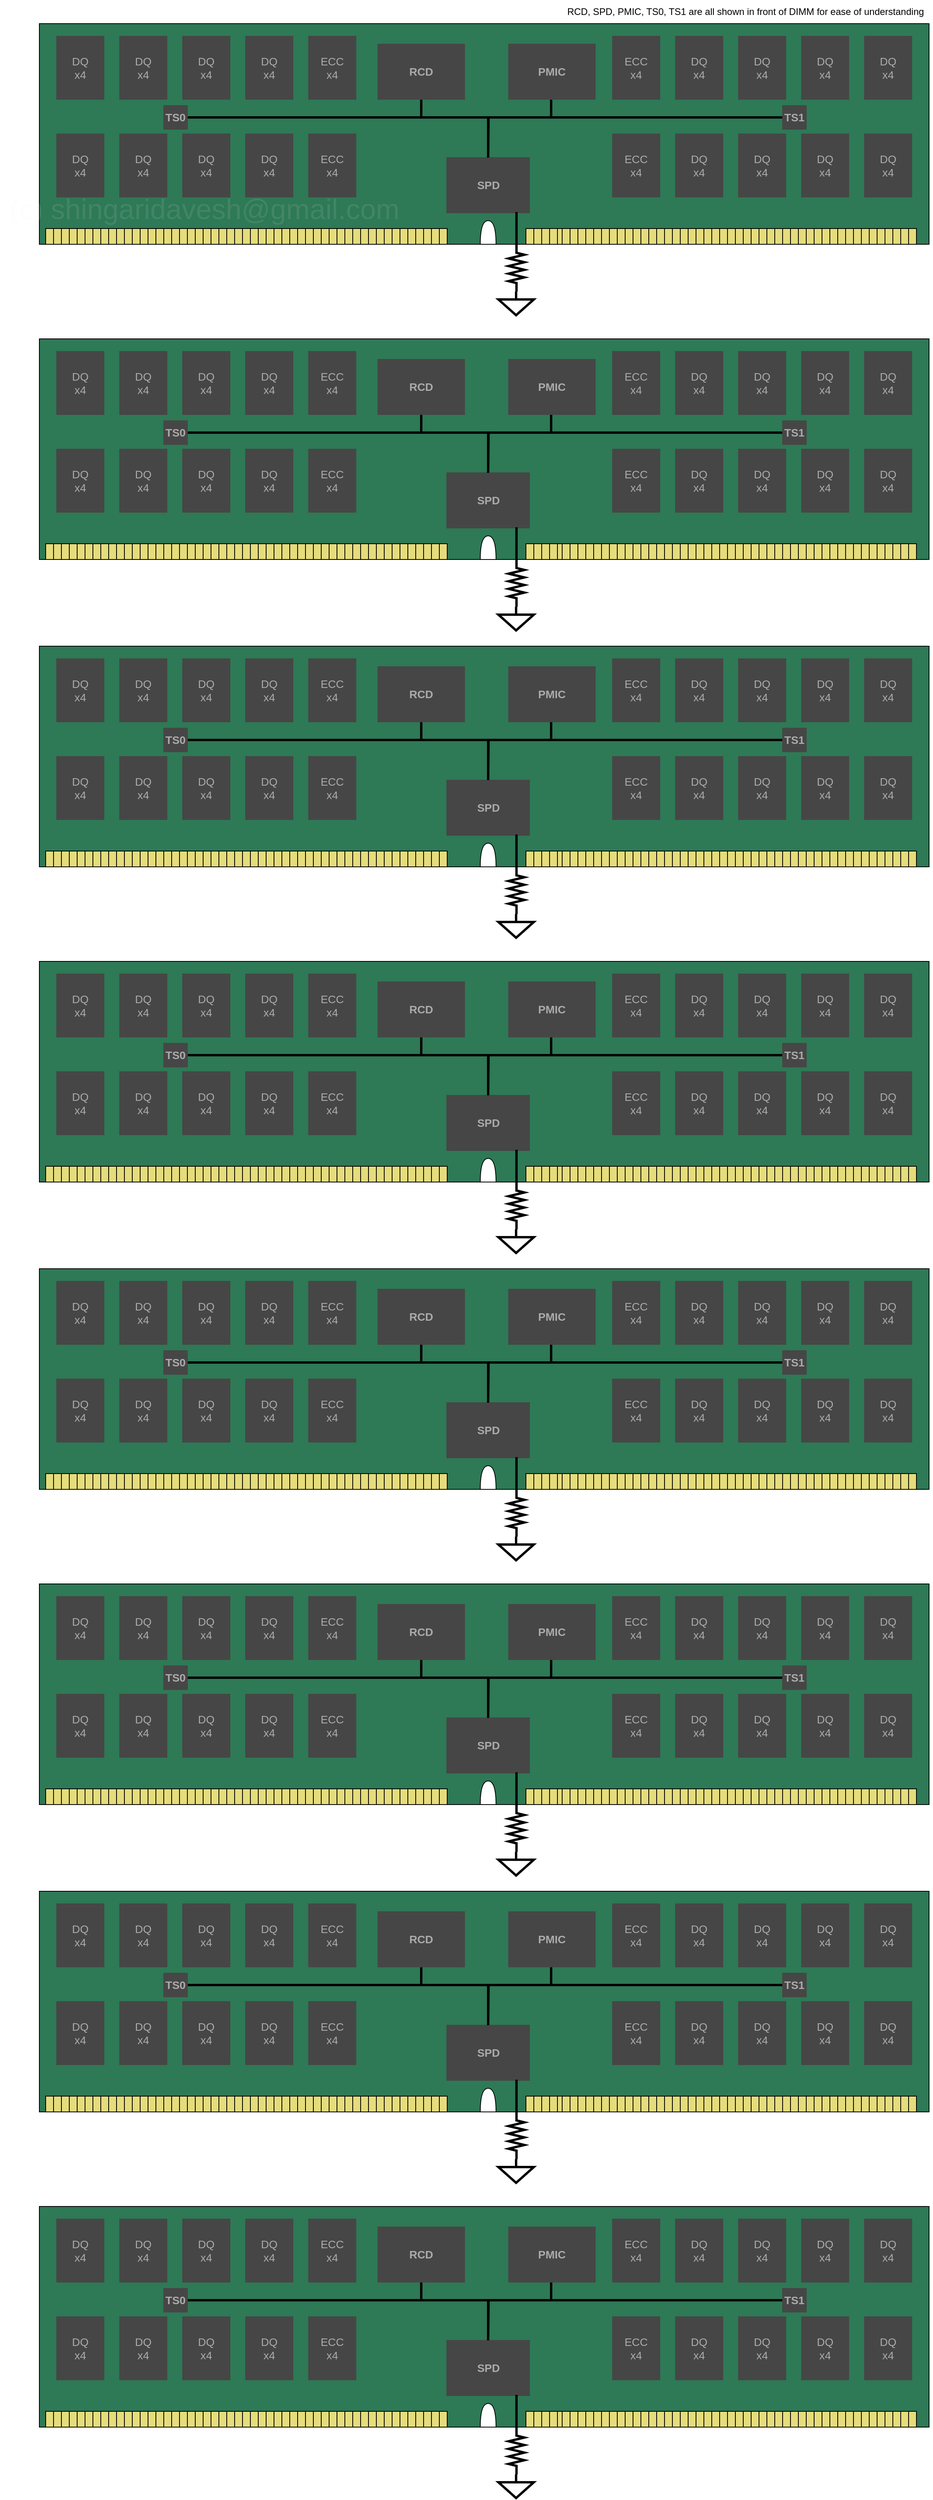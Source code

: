 <mxfile version="26.0.10">
  <diagram name="Page-1" id="GxQqCOsIQia73UriFO3D">
    <mxGraphModel dx="4796" dy="2118" grid="1" gridSize="10" guides="1" tooltips="1" connect="1" arrows="1" fold="1" page="1" pageScale="1" pageWidth="850" pageHeight="1100" math="0" shadow="0">
      <root>
        <mxCell id="0" />
        <mxCell id="1" parent="0" />
        <mxCell id="opD9SBLdFFXT0vZdqTyb-1" value="" style="rounded=0;whiteSpace=wrap;html=1;fillColor=#2e7956;" vertex="1" parent="1">
          <mxGeometry x="-20" y="120" width="1130" height="280" as="geometry" />
        </mxCell>
        <mxCell id="opD9SBLdFFXT0vZdqTyb-2" value="" style="rounded=0;whiteSpace=wrap;html=1;fillColor=#e5dc7b;" vertex="1" parent="1">
          <mxGeometry x="108" y="380" width="10" height="20" as="geometry" />
        </mxCell>
        <mxCell id="opD9SBLdFFXT0vZdqTyb-3" value="" style="rounded=0;whiteSpace=wrap;html=1;fillColor=#e5dc7b;" vertex="1" parent="1">
          <mxGeometry x="118" y="380" width="10" height="20" as="geometry" />
        </mxCell>
        <mxCell id="opD9SBLdFFXT0vZdqTyb-4" value="" style="rounded=0;whiteSpace=wrap;html=1;fillColor=#e5dc7b;" vertex="1" parent="1">
          <mxGeometry x="128" y="380" width="10" height="20" as="geometry" />
        </mxCell>
        <mxCell id="opD9SBLdFFXT0vZdqTyb-5" value="" style="rounded=0;whiteSpace=wrap;html=1;fillColor=#e5dc7b;" vertex="1" parent="1">
          <mxGeometry x="138" y="380" width="10" height="20" as="geometry" />
        </mxCell>
        <mxCell id="opD9SBLdFFXT0vZdqTyb-6" value="" style="rounded=0;whiteSpace=wrap;html=1;fillColor=#e5dc7b;" vertex="1" parent="1">
          <mxGeometry x="148" y="380" width="10" height="20" as="geometry" />
        </mxCell>
        <mxCell id="opD9SBLdFFXT0vZdqTyb-7" value="" style="rounded=0;whiteSpace=wrap;html=1;fillColor=#e5dc7b;" vertex="1" parent="1">
          <mxGeometry x="158" y="380" width="10" height="20" as="geometry" />
        </mxCell>
        <mxCell id="opD9SBLdFFXT0vZdqTyb-8" value="" style="rounded=0;whiteSpace=wrap;html=1;fillColor=#e5dc7b;" vertex="1" parent="1">
          <mxGeometry x="168" y="380" width="10" height="20" as="geometry" />
        </mxCell>
        <mxCell id="opD9SBLdFFXT0vZdqTyb-9" value="" style="rounded=0;whiteSpace=wrap;html=1;fillColor=#e5dc7b;" vertex="1" parent="1">
          <mxGeometry x="178" y="380" width="10" height="20" as="geometry" />
        </mxCell>
        <mxCell id="opD9SBLdFFXT0vZdqTyb-10" value="" style="rounded=0;whiteSpace=wrap;html=1;fillColor=#e5dc7b;" vertex="1" parent="1">
          <mxGeometry x="188" y="380" width="10" height="20" as="geometry" />
        </mxCell>
        <mxCell id="opD9SBLdFFXT0vZdqTyb-11" value="" style="rounded=0;whiteSpace=wrap;html=1;fillColor=#e5dc7b;" vertex="1" parent="1">
          <mxGeometry x="198" y="380" width="10" height="20" as="geometry" />
        </mxCell>
        <mxCell id="opD9SBLdFFXT0vZdqTyb-12" value="" style="rounded=0;whiteSpace=wrap;html=1;fillColor=#e5dc7b;" vertex="1" parent="1">
          <mxGeometry x="208" y="380" width="10" height="20" as="geometry" />
        </mxCell>
        <mxCell id="opD9SBLdFFXT0vZdqTyb-13" value="" style="rounded=0;whiteSpace=wrap;html=1;fillColor=#e5dc7b;" vertex="1" parent="1">
          <mxGeometry x="218" y="380" width="10" height="20" as="geometry" />
        </mxCell>
        <mxCell id="opD9SBLdFFXT0vZdqTyb-14" value="" style="rounded=0;whiteSpace=wrap;html=1;fillColor=#e5dc7b;" vertex="1" parent="1">
          <mxGeometry x="228" y="380" width="10" height="20" as="geometry" />
        </mxCell>
        <mxCell id="opD9SBLdFFXT0vZdqTyb-15" value="" style="rounded=0;whiteSpace=wrap;html=1;fillColor=#e5dc7b;" vertex="1" parent="1">
          <mxGeometry x="238" y="380" width="10" height="20" as="geometry" />
        </mxCell>
        <mxCell id="opD9SBLdFFXT0vZdqTyb-16" value="" style="rounded=0;whiteSpace=wrap;html=1;fillColor=#e5dc7b;" vertex="1" parent="1">
          <mxGeometry x="248" y="380" width="10" height="20" as="geometry" />
        </mxCell>
        <mxCell id="opD9SBLdFFXT0vZdqTyb-17" value="" style="rounded=0;whiteSpace=wrap;html=1;fillColor=#e5dc7b;" vertex="1" parent="1">
          <mxGeometry x="258" y="380" width="10" height="20" as="geometry" />
        </mxCell>
        <mxCell id="opD9SBLdFFXT0vZdqTyb-18" value="" style="rounded=0;whiteSpace=wrap;html=1;fillColor=#e5dc7b;" vertex="1" parent="1">
          <mxGeometry x="268" y="380" width="10" height="20" as="geometry" />
        </mxCell>
        <mxCell id="opD9SBLdFFXT0vZdqTyb-19" value="" style="rounded=0;whiteSpace=wrap;html=1;fillColor=#e5dc7b;" vertex="1" parent="1">
          <mxGeometry x="278" y="380" width="10" height="20" as="geometry" />
        </mxCell>
        <mxCell id="opD9SBLdFFXT0vZdqTyb-20" value="" style="rounded=0;whiteSpace=wrap;html=1;fillColor=#e5dc7b;" vertex="1" parent="1">
          <mxGeometry x="288" y="380" width="10" height="20" as="geometry" />
        </mxCell>
        <mxCell id="opD9SBLdFFXT0vZdqTyb-21" value="" style="rounded=0;whiteSpace=wrap;html=1;fillColor=#e5dc7b;" vertex="1" parent="1">
          <mxGeometry x="298" y="380" width="10" height="20" as="geometry" />
        </mxCell>
        <mxCell id="opD9SBLdFFXT0vZdqTyb-22" value="" style="rounded=0;whiteSpace=wrap;html=1;fillColor=#e5dc7b;" vertex="1" parent="1">
          <mxGeometry x="308" y="380" width="10" height="20" as="geometry" />
        </mxCell>
        <mxCell id="opD9SBLdFFXT0vZdqTyb-23" value="" style="rounded=0;whiteSpace=wrap;html=1;fillColor=#e5dc7b;" vertex="1" parent="1">
          <mxGeometry x="318" y="380" width="10" height="20" as="geometry" />
        </mxCell>
        <mxCell id="opD9SBLdFFXT0vZdqTyb-24" value="" style="rounded=0;whiteSpace=wrap;html=1;fillColor=#e5dc7b;" vertex="1" parent="1">
          <mxGeometry x="328" y="380" width="10" height="20" as="geometry" />
        </mxCell>
        <mxCell id="opD9SBLdFFXT0vZdqTyb-25" value="" style="rounded=0;whiteSpace=wrap;html=1;fillColor=#e5dc7b;" vertex="1" parent="1">
          <mxGeometry x="338" y="380" width="10" height="20" as="geometry" />
        </mxCell>
        <mxCell id="opD9SBLdFFXT0vZdqTyb-26" value="" style="rounded=0;whiteSpace=wrap;html=1;fillColor=#e5dc7b;" vertex="1" parent="1">
          <mxGeometry x="348" y="380" width="10" height="20" as="geometry" />
        </mxCell>
        <mxCell id="opD9SBLdFFXT0vZdqTyb-27" value="" style="rounded=0;whiteSpace=wrap;html=1;fillColor=#e5dc7b;" vertex="1" parent="1">
          <mxGeometry x="358" y="380" width="10" height="20" as="geometry" />
        </mxCell>
        <mxCell id="opD9SBLdFFXT0vZdqTyb-28" value="" style="rounded=0;whiteSpace=wrap;html=1;fillColor=#e5dc7b;" vertex="1" parent="1">
          <mxGeometry x="368" y="380" width="10" height="20" as="geometry" />
        </mxCell>
        <mxCell id="opD9SBLdFFXT0vZdqTyb-29" value="" style="rounded=0;whiteSpace=wrap;html=1;fillColor=#e5dc7b;" vertex="1" parent="1">
          <mxGeometry x="378" y="380" width="10" height="20" as="geometry" />
        </mxCell>
        <mxCell id="opD9SBLdFFXT0vZdqTyb-30" value="" style="rounded=0;whiteSpace=wrap;html=1;fillColor=#e5dc7b;" vertex="1" parent="1">
          <mxGeometry x="388" y="380" width="10" height="20" as="geometry" />
        </mxCell>
        <mxCell id="opD9SBLdFFXT0vZdqTyb-31" value="" style="rounded=0;whiteSpace=wrap;html=1;fillColor=#e5dc7b;" vertex="1" parent="1">
          <mxGeometry x="398" y="380" width="10" height="20" as="geometry" />
        </mxCell>
        <mxCell id="opD9SBLdFFXT0vZdqTyb-32" value="" style="rounded=0;whiteSpace=wrap;html=1;fillColor=#e5dc7b;" vertex="1" parent="1">
          <mxGeometry x="408" y="380" width="10" height="20" as="geometry" />
        </mxCell>
        <mxCell id="opD9SBLdFFXT0vZdqTyb-33" value="" style="rounded=0;whiteSpace=wrap;html=1;fillColor=#e5dc7b;" vertex="1" parent="1">
          <mxGeometry x="418" y="380" width="10" height="20" as="geometry" />
        </mxCell>
        <mxCell id="opD9SBLdFFXT0vZdqTyb-34" value="" style="rounded=0;whiteSpace=wrap;html=1;fillColor=#e5dc7b;" vertex="1" parent="1">
          <mxGeometry x="428" y="380" width="10" height="20" as="geometry" />
        </mxCell>
        <mxCell id="opD9SBLdFFXT0vZdqTyb-35" value="" style="rounded=0;whiteSpace=wrap;html=1;fillColor=#e5dc7b;" vertex="1" parent="1">
          <mxGeometry x="438" y="380" width="10" height="20" as="geometry" />
        </mxCell>
        <mxCell id="opD9SBLdFFXT0vZdqTyb-36" value="" style="rounded=0;whiteSpace=wrap;html=1;fillColor=#e5dc7b;" vertex="1" parent="1">
          <mxGeometry x="448" y="380" width="10" height="20" as="geometry" />
        </mxCell>
        <mxCell id="opD9SBLdFFXT0vZdqTyb-37" value="" style="rounded=0;whiteSpace=wrap;html=1;fillColor=#e5dc7b;" vertex="1" parent="1">
          <mxGeometry x="458" y="380" width="10" height="20" as="geometry" />
        </mxCell>
        <mxCell id="opD9SBLdFFXT0vZdqTyb-38" value="" style="rounded=0;whiteSpace=wrap;html=1;fillColor=#e5dc7b;" vertex="1" parent="1">
          <mxGeometry x="468" y="380" width="10" height="20" as="geometry" />
        </mxCell>
        <mxCell id="opD9SBLdFFXT0vZdqTyb-39" value="" style="rounded=0;whiteSpace=wrap;html=1;fillColor=#e5dc7b;" vertex="1" parent="1">
          <mxGeometry x="478" y="380" width="10" height="20" as="geometry" />
        </mxCell>
        <mxCell id="opD9SBLdFFXT0vZdqTyb-40" value="" style="rounded=0;whiteSpace=wrap;html=1;fillColor=#e5dc7b;" vertex="1" parent="1">
          <mxGeometry x="598" y="380" width="10" height="20" as="geometry" />
        </mxCell>
        <mxCell id="opD9SBLdFFXT0vZdqTyb-41" value="" style="rounded=0;whiteSpace=wrap;html=1;fillColor=#e5dc7b;" vertex="1" parent="1">
          <mxGeometry x="614" y="380" width="10" height="20" as="geometry" />
        </mxCell>
        <mxCell id="opD9SBLdFFXT0vZdqTyb-42" value="" style="rounded=0;whiteSpace=wrap;html=1;fillColor=#e5dc7b;" vertex="1" parent="1">
          <mxGeometry x="624" y="380" width="10" height="20" as="geometry" />
        </mxCell>
        <mxCell id="opD9SBLdFFXT0vZdqTyb-43" value="" style="rounded=0;whiteSpace=wrap;html=1;fillColor=#e5dc7b;" vertex="1" parent="1">
          <mxGeometry x="634" y="380" width="10" height="20" as="geometry" />
        </mxCell>
        <mxCell id="opD9SBLdFFXT0vZdqTyb-44" value="" style="rounded=0;whiteSpace=wrap;html=1;fillColor=#e5dc7b;" vertex="1" parent="1">
          <mxGeometry x="644" y="380" width="10" height="20" as="geometry" />
        </mxCell>
        <mxCell id="opD9SBLdFFXT0vZdqTyb-45" value="" style="rounded=0;whiteSpace=wrap;html=1;fillColor=#e5dc7b;" vertex="1" parent="1">
          <mxGeometry x="654" y="380" width="10" height="20" as="geometry" />
        </mxCell>
        <mxCell id="opD9SBLdFFXT0vZdqTyb-46" value="" style="rounded=0;whiteSpace=wrap;html=1;fillColor=#e5dc7b;" vertex="1" parent="1">
          <mxGeometry x="664" y="380" width="10" height="20" as="geometry" />
        </mxCell>
        <mxCell id="opD9SBLdFFXT0vZdqTyb-47" value="" style="rounded=0;whiteSpace=wrap;html=1;fillColor=#e5dc7b;" vertex="1" parent="1">
          <mxGeometry x="674" y="380" width="10" height="20" as="geometry" />
        </mxCell>
        <mxCell id="opD9SBLdFFXT0vZdqTyb-48" value="" style="rounded=0;whiteSpace=wrap;html=1;fillColor=#e5dc7b;" vertex="1" parent="1">
          <mxGeometry x="684" y="380" width="10" height="20" as="geometry" />
        </mxCell>
        <mxCell id="opD9SBLdFFXT0vZdqTyb-49" value="" style="rounded=0;whiteSpace=wrap;html=1;fillColor=#e5dc7b;" vertex="1" parent="1">
          <mxGeometry x="694" y="380" width="10" height="20" as="geometry" />
        </mxCell>
        <mxCell id="opD9SBLdFFXT0vZdqTyb-50" value="" style="rounded=0;whiteSpace=wrap;html=1;fillColor=#e5dc7b;" vertex="1" parent="1">
          <mxGeometry x="704" y="380" width="10" height="20" as="geometry" />
        </mxCell>
        <mxCell id="opD9SBLdFFXT0vZdqTyb-51" value="" style="rounded=0;whiteSpace=wrap;html=1;fillColor=#e5dc7b;" vertex="1" parent="1">
          <mxGeometry x="714" y="380" width="10" height="20" as="geometry" />
        </mxCell>
        <mxCell id="opD9SBLdFFXT0vZdqTyb-52" value="" style="rounded=0;whiteSpace=wrap;html=1;fillColor=#e5dc7b;" vertex="1" parent="1">
          <mxGeometry x="724" y="380" width="10" height="20" as="geometry" />
        </mxCell>
        <mxCell id="opD9SBLdFFXT0vZdqTyb-53" value="" style="rounded=0;whiteSpace=wrap;html=1;fillColor=#e5dc7b;" vertex="1" parent="1">
          <mxGeometry x="734" y="380" width="10" height="20" as="geometry" />
        </mxCell>
        <mxCell id="opD9SBLdFFXT0vZdqTyb-54" value="" style="rounded=0;whiteSpace=wrap;html=1;fillColor=#e5dc7b;" vertex="1" parent="1">
          <mxGeometry x="744" y="380" width="10" height="20" as="geometry" />
        </mxCell>
        <mxCell id="opD9SBLdFFXT0vZdqTyb-55" value="" style="rounded=0;whiteSpace=wrap;html=1;fillColor=#e5dc7b;" vertex="1" parent="1">
          <mxGeometry x="754" y="380" width="10" height="20" as="geometry" />
        </mxCell>
        <mxCell id="opD9SBLdFFXT0vZdqTyb-56" value="" style="rounded=0;whiteSpace=wrap;html=1;fillColor=#e5dc7b;" vertex="1" parent="1">
          <mxGeometry x="764" y="380" width="10" height="20" as="geometry" />
        </mxCell>
        <mxCell id="opD9SBLdFFXT0vZdqTyb-57" value="" style="rounded=0;whiteSpace=wrap;html=1;fillColor=#e5dc7b;" vertex="1" parent="1">
          <mxGeometry x="774" y="380" width="10" height="20" as="geometry" />
        </mxCell>
        <mxCell id="opD9SBLdFFXT0vZdqTyb-58" value="" style="rounded=0;whiteSpace=wrap;html=1;fillColor=#e5dc7b;" vertex="1" parent="1">
          <mxGeometry x="784" y="380" width="10" height="20" as="geometry" />
        </mxCell>
        <mxCell id="opD9SBLdFFXT0vZdqTyb-59" value="" style="rounded=0;whiteSpace=wrap;html=1;fillColor=#e5dc7b;" vertex="1" parent="1">
          <mxGeometry x="794" y="380" width="10" height="20" as="geometry" />
        </mxCell>
        <mxCell id="opD9SBLdFFXT0vZdqTyb-60" value="" style="rounded=0;whiteSpace=wrap;html=1;fillColor=#e5dc7b;" vertex="1" parent="1">
          <mxGeometry x="804" y="380" width="10" height="20" as="geometry" />
        </mxCell>
        <mxCell id="opD9SBLdFFXT0vZdqTyb-61" value="" style="rounded=0;whiteSpace=wrap;html=1;fillColor=#e5dc7b;" vertex="1" parent="1">
          <mxGeometry x="814" y="380" width="10" height="20" as="geometry" />
        </mxCell>
        <mxCell id="opD9SBLdFFXT0vZdqTyb-62" value="" style="rounded=0;whiteSpace=wrap;html=1;fillColor=#e5dc7b;" vertex="1" parent="1">
          <mxGeometry x="824" y="380" width="10" height="20" as="geometry" />
        </mxCell>
        <mxCell id="opD9SBLdFFXT0vZdqTyb-63" value="" style="rounded=0;whiteSpace=wrap;html=1;fillColor=#e5dc7b;" vertex="1" parent="1">
          <mxGeometry x="834" y="380" width="10" height="20" as="geometry" />
        </mxCell>
        <mxCell id="opD9SBLdFFXT0vZdqTyb-64" value="" style="rounded=0;whiteSpace=wrap;html=1;fillColor=#e5dc7b;" vertex="1" parent="1">
          <mxGeometry x="844" y="380" width="10" height="20" as="geometry" />
        </mxCell>
        <mxCell id="opD9SBLdFFXT0vZdqTyb-65" value="" style="rounded=0;whiteSpace=wrap;html=1;fillColor=#e5dc7b;" vertex="1" parent="1">
          <mxGeometry x="854" y="380" width="10" height="20" as="geometry" />
        </mxCell>
        <mxCell id="opD9SBLdFFXT0vZdqTyb-66" value="" style="rounded=0;whiteSpace=wrap;html=1;fillColor=#e5dc7b;" vertex="1" parent="1">
          <mxGeometry x="864" y="380" width="10" height="20" as="geometry" />
        </mxCell>
        <mxCell id="opD9SBLdFFXT0vZdqTyb-67" value="" style="rounded=0;whiteSpace=wrap;html=1;fillColor=#e5dc7b;" vertex="1" parent="1">
          <mxGeometry x="874" y="380" width="10" height="20" as="geometry" />
        </mxCell>
        <mxCell id="opD9SBLdFFXT0vZdqTyb-68" value="" style="rounded=0;whiteSpace=wrap;html=1;fillColor=#e5dc7b;" vertex="1" parent="1">
          <mxGeometry x="884" y="380" width="10" height="20" as="geometry" />
        </mxCell>
        <mxCell id="opD9SBLdFFXT0vZdqTyb-69" value="" style="rounded=0;whiteSpace=wrap;html=1;fillColor=#e5dc7b;" vertex="1" parent="1">
          <mxGeometry x="894" y="380" width="10" height="20" as="geometry" />
        </mxCell>
        <mxCell id="opD9SBLdFFXT0vZdqTyb-70" value="" style="rounded=0;whiteSpace=wrap;html=1;fillColor=#e5dc7b;" vertex="1" parent="1">
          <mxGeometry x="904" y="380" width="10" height="20" as="geometry" />
        </mxCell>
        <mxCell id="opD9SBLdFFXT0vZdqTyb-71" value="" style="rounded=0;whiteSpace=wrap;html=1;fillColor=#e5dc7b;" vertex="1" parent="1">
          <mxGeometry x="914" y="380" width="10" height="20" as="geometry" />
        </mxCell>
        <mxCell id="opD9SBLdFFXT0vZdqTyb-72" value="" style="rounded=0;whiteSpace=wrap;html=1;fillColor=#e5dc7b;" vertex="1" parent="1">
          <mxGeometry x="924" y="380" width="10" height="20" as="geometry" />
        </mxCell>
        <mxCell id="opD9SBLdFFXT0vZdqTyb-73" value="" style="rounded=0;whiteSpace=wrap;html=1;fillColor=#e5dc7b;" vertex="1" parent="1">
          <mxGeometry x="934" y="380" width="10" height="20" as="geometry" />
        </mxCell>
        <mxCell id="opD9SBLdFFXT0vZdqTyb-74" value="" style="rounded=0;whiteSpace=wrap;html=1;fillColor=#e5dc7b;" vertex="1" parent="1">
          <mxGeometry x="944" y="380" width="10" height="20" as="geometry" />
        </mxCell>
        <mxCell id="opD9SBLdFFXT0vZdqTyb-75" value="" style="rounded=0;whiteSpace=wrap;html=1;fillColor=#e5dc7b;" vertex="1" parent="1">
          <mxGeometry x="954" y="380" width="10" height="20" as="geometry" />
        </mxCell>
        <mxCell id="opD9SBLdFFXT0vZdqTyb-76" value="" style="rounded=0;whiteSpace=wrap;html=1;fillColor=#e5dc7b;" vertex="1" parent="1">
          <mxGeometry x="964" y="380" width="10" height="20" as="geometry" />
        </mxCell>
        <mxCell id="opD9SBLdFFXT0vZdqTyb-77" value="" style="rounded=0;whiteSpace=wrap;html=1;fillColor=#e5dc7b;" vertex="1" parent="1">
          <mxGeometry x="974" y="380" width="10" height="20" as="geometry" />
        </mxCell>
        <mxCell id="opD9SBLdFFXT0vZdqTyb-78" value="" style="rounded=0;whiteSpace=wrap;html=1;fillColor=#e5dc7b;" vertex="1" parent="1">
          <mxGeometry x="984" y="380" width="10" height="20" as="geometry" />
        </mxCell>
        <mxCell id="opD9SBLdFFXT0vZdqTyb-79" value="" style="shape=or;whiteSpace=wrap;html=1;direction=north;" vertex="1" parent="1">
          <mxGeometry x="540" y="370" width="20" height="30" as="geometry" />
        </mxCell>
        <mxCell id="opD9SBLdFFXT0vZdqTyb-80" value="" style="rounded=0;whiteSpace=wrap;html=1;fillColor=#e5dc7b;" vertex="1" parent="1">
          <mxGeometry x="608" y="380" width="10" height="20" as="geometry" />
        </mxCell>
        <mxCell id="opD9SBLdFFXT0vZdqTyb-81" value="" style="rounded=0;whiteSpace=wrap;html=1;fillColor=#e5dc7b;" vertex="1" parent="1">
          <mxGeometry x="618" y="380" width="10" height="20" as="geometry" />
        </mxCell>
        <mxCell id="opD9SBLdFFXT0vZdqTyb-82" value="" style="rounded=0;whiteSpace=wrap;html=1;fillColor=#e5dc7b;" vertex="1" parent="1">
          <mxGeometry x="628" y="380" width="10" height="20" as="geometry" />
        </mxCell>
        <mxCell id="opD9SBLdFFXT0vZdqTyb-83" value="" style="rounded=0;whiteSpace=wrap;html=1;fillColor=#e5dc7b;" vertex="1" parent="1">
          <mxGeometry x="488" y="380" width="10" height="20" as="geometry" />
        </mxCell>
        <mxCell id="opD9SBLdFFXT0vZdqTyb-161" value="" style="edgeStyle=orthogonalEdgeStyle;rounded=0;orthogonalLoop=1;jettySize=auto;html=1;endArrow=none;startFill=0;strokeWidth=3;" edge="1" parent="1">
          <mxGeometry relative="1" as="geometry">
            <mxPoint x="630" y="215" as="sourcePoint" />
            <mxPoint x="550" y="289" as="targetPoint" />
            <Array as="points">
              <mxPoint x="630" y="239" />
              <mxPoint x="550" y="239" />
            </Array>
          </mxGeometry>
        </mxCell>
        <mxCell id="opD9SBLdFFXT0vZdqTyb-87" value="&lt;font style=&quot;font-size: 14px;&quot; color=&quot;#ababab&quot;&gt;&lt;b&gt;PMIC&lt;/b&gt;&lt;/font&gt;" style="rounded=0;whiteSpace=wrap;html=1;strokeColor=#454744;fillColor=#464646;direction=south;" vertex="1" parent="1">
          <mxGeometry x="576" y="146" width="110" height="70" as="geometry" />
        </mxCell>
        <mxCell id="opD9SBLdFFXT0vZdqTyb-88" value="RCD, SPD, PMIC, TS0, TS1 are all shown in front of DIMM for ease of understanding" style="text;html=1;align=center;verticalAlign=middle;whiteSpace=wrap;rounded=0;" vertex="1" parent="1">
          <mxGeometry x="640" y="90" width="474" height="30" as="geometry" />
        </mxCell>
        <mxCell id="opD9SBLdFFXT0vZdqTyb-89" value="" style="rounded=0;whiteSpace=wrap;html=1;fillColor=#e5dc7b;" vertex="1" parent="1">
          <mxGeometry x="-12" y="380" width="10" height="20" as="geometry" />
        </mxCell>
        <mxCell id="opD9SBLdFFXT0vZdqTyb-90" value="" style="rounded=0;whiteSpace=wrap;html=1;fillColor=#e5dc7b;" vertex="1" parent="1">
          <mxGeometry x="-2" y="380" width="10" height="20" as="geometry" />
        </mxCell>
        <mxCell id="opD9SBLdFFXT0vZdqTyb-91" value="" style="rounded=0;whiteSpace=wrap;html=1;fillColor=#e5dc7b;" vertex="1" parent="1">
          <mxGeometry x="8" y="380" width="10" height="20" as="geometry" />
        </mxCell>
        <mxCell id="opD9SBLdFFXT0vZdqTyb-92" value="" style="rounded=0;whiteSpace=wrap;html=1;fillColor=#e5dc7b;" vertex="1" parent="1">
          <mxGeometry x="18" y="380" width="10" height="20" as="geometry" />
        </mxCell>
        <mxCell id="opD9SBLdFFXT0vZdqTyb-93" value="" style="rounded=0;whiteSpace=wrap;html=1;fillColor=#e5dc7b;" vertex="1" parent="1">
          <mxGeometry x="28" y="380" width="10" height="20" as="geometry" />
        </mxCell>
        <mxCell id="opD9SBLdFFXT0vZdqTyb-94" value="" style="rounded=0;whiteSpace=wrap;html=1;fillColor=#e5dc7b;" vertex="1" parent="1">
          <mxGeometry x="38" y="380" width="10" height="20" as="geometry" />
        </mxCell>
        <mxCell id="opD9SBLdFFXT0vZdqTyb-95" value="" style="rounded=0;whiteSpace=wrap;html=1;fillColor=#e5dc7b;" vertex="1" parent="1">
          <mxGeometry x="48" y="380" width="10" height="20" as="geometry" />
        </mxCell>
        <mxCell id="opD9SBLdFFXT0vZdqTyb-96" value="" style="rounded=0;whiteSpace=wrap;html=1;fillColor=#e5dc7b;" vertex="1" parent="1">
          <mxGeometry x="58" y="380" width="10" height="20" as="geometry" />
        </mxCell>
        <mxCell id="opD9SBLdFFXT0vZdqTyb-97" value="" style="rounded=0;whiteSpace=wrap;html=1;fillColor=#e5dc7b;" vertex="1" parent="1">
          <mxGeometry x="68" y="380" width="10" height="20" as="geometry" />
        </mxCell>
        <mxCell id="opD9SBLdFFXT0vZdqTyb-98" value="" style="rounded=0;whiteSpace=wrap;html=1;fillColor=#e5dc7b;" vertex="1" parent="1">
          <mxGeometry x="78" y="380" width="10" height="20" as="geometry" />
        </mxCell>
        <mxCell id="opD9SBLdFFXT0vZdqTyb-99" value="" style="rounded=0;whiteSpace=wrap;html=1;fillColor=#e5dc7b;" vertex="1" parent="1">
          <mxGeometry x="88" y="380" width="10" height="20" as="geometry" />
        </mxCell>
        <mxCell id="opD9SBLdFFXT0vZdqTyb-100" value="" style="rounded=0;whiteSpace=wrap;html=1;fillColor=#e5dc7b;" vertex="1" parent="1">
          <mxGeometry x="98" y="380" width="10" height="20" as="geometry" />
        </mxCell>
        <mxCell id="opD9SBLdFFXT0vZdqTyb-101" value="" style="rounded=0;whiteSpace=wrap;html=1;fillColor=#e5dc7b;" vertex="1" parent="1">
          <mxGeometry x="994" y="380" width="10" height="20" as="geometry" />
        </mxCell>
        <mxCell id="opD9SBLdFFXT0vZdqTyb-102" value="" style="rounded=0;whiteSpace=wrap;html=1;fillColor=#e5dc7b;" vertex="1" parent="1">
          <mxGeometry x="1004" y="380" width="10" height="20" as="geometry" />
        </mxCell>
        <mxCell id="opD9SBLdFFXT0vZdqTyb-103" value="" style="rounded=0;whiteSpace=wrap;html=1;fillColor=#e5dc7b;" vertex="1" parent="1">
          <mxGeometry x="1014" y="380" width="10" height="20" as="geometry" />
        </mxCell>
        <mxCell id="opD9SBLdFFXT0vZdqTyb-104" value="" style="rounded=0;whiteSpace=wrap;html=1;fillColor=#e5dc7b;" vertex="1" parent="1">
          <mxGeometry x="1024" y="380" width="10" height="20" as="geometry" />
        </mxCell>
        <mxCell id="opD9SBLdFFXT0vZdqTyb-105" value="" style="rounded=0;whiteSpace=wrap;html=1;fillColor=#e5dc7b;" vertex="1" parent="1">
          <mxGeometry x="1034" y="380" width="10" height="20" as="geometry" />
        </mxCell>
        <mxCell id="opD9SBLdFFXT0vZdqTyb-106" value="" style="rounded=0;whiteSpace=wrap;html=1;fillColor=#e5dc7b;" vertex="1" parent="1">
          <mxGeometry x="1044" y="380" width="10" height="20" as="geometry" />
        </mxCell>
        <mxCell id="opD9SBLdFFXT0vZdqTyb-107" value="" style="rounded=0;whiteSpace=wrap;html=1;fillColor=#e5dc7b;" vertex="1" parent="1">
          <mxGeometry x="1054" y="380" width="10" height="20" as="geometry" />
        </mxCell>
        <mxCell id="opD9SBLdFFXT0vZdqTyb-108" value="" style="rounded=0;whiteSpace=wrap;html=1;fillColor=#e5dc7b;" vertex="1" parent="1">
          <mxGeometry x="1064" y="380" width="10" height="20" as="geometry" />
        </mxCell>
        <mxCell id="opD9SBLdFFXT0vZdqTyb-109" value="" style="rounded=0;whiteSpace=wrap;html=1;fillColor=#e5dc7b;" vertex="1" parent="1">
          <mxGeometry x="1074" y="380" width="10" height="20" as="geometry" />
        </mxCell>
        <mxCell id="opD9SBLdFFXT0vZdqTyb-110" value="" style="rounded=0;whiteSpace=wrap;html=1;fillColor=#e5dc7b;" vertex="1" parent="1">
          <mxGeometry x="1084" y="380" width="10" height="20" as="geometry" />
        </mxCell>
        <mxCell id="opD9SBLdFFXT0vZdqTyb-126" value="&lt;font style=&quot;font-size: 14px;&quot; color=&quot;#ababab&quot;&gt;DQ&lt;/font&gt;&lt;div style=&quot;font-size: 14px;&quot;&gt;&lt;font color=&quot;#ababab&quot;&gt;x4&lt;/font&gt;&lt;/div&gt;" style="rounded=0;whiteSpace=wrap;html=1;strokeColor=#454744;fillColor=#464646;" vertex="1" parent="1">
          <mxGeometry x="2" y="260" width="60" height="80" as="geometry" />
        </mxCell>
        <mxCell id="opD9SBLdFFXT0vZdqTyb-127" value="&lt;font style=&quot;font-size: 14px;&quot; color=&quot;#ababab&quot;&gt;DQ&lt;/font&gt;&lt;div style=&quot;font-size: 14px;&quot;&gt;&lt;font color=&quot;#ababab&quot;&gt;x4&lt;/font&gt;&lt;/div&gt;" style="rounded=0;whiteSpace=wrap;html=1;strokeColor=#454744;fillColor=#464646;" vertex="1" parent="1">
          <mxGeometry x="82" y="260" width="60" height="80" as="geometry" />
        </mxCell>
        <mxCell id="opD9SBLdFFXT0vZdqTyb-128" value="&lt;font style=&quot;font-size: 14px;&quot; color=&quot;#ababab&quot;&gt;DQ&lt;/font&gt;&lt;div style=&quot;font-size: 14px;&quot;&gt;&lt;font color=&quot;#ababab&quot;&gt;x4&lt;/font&gt;&lt;/div&gt;" style="rounded=0;whiteSpace=wrap;html=1;strokeColor=#454744;fillColor=#464646;" vertex="1" parent="1">
          <mxGeometry x="162" y="260" width="60" height="80" as="geometry" />
        </mxCell>
        <mxCell id="opD9SBLdFFXT0vZdqTyb-129" value="&lt;font style=&quot;font-size: 14px;&quot; color=&quot;#ababab&quot;&gt;DQ&lt;/font&gt;&lt;div style=&quot;font-size: 14px;&quot;&gt;&lt;font color=&quot;#ababab&quot;&gt;x4&lt;/font&gt;&lt;/div&gt;" style="rounded=0;whiteSpace=wrap;html=1;strokeColor=#454744;fillColor=#464646;" vertex="1" parent="1">
          <mxGeometry x="242" y="260" width="60" height="80" as="geometry" />
        </mxCell>
        <mxCell id="opD9SBLdFFXT0vZdqTyb-130" value="&lt;font style=&quot;font-size: 14px;&quot; color=&quot;#ababab&quot;&gt;ECC&lt;/font&gt;&lt;div style=&quot;font-size: 14px;&quot;&gt;&lt;font color=&quot;#ababab&quot;&gt;x4&lt;/font&gt;&lt;/div&gt;" style="rounded=0;whiteSpace=wrap;html=1;strokeColor=#454744;fillColor=#464646;" vertex="1" parent="1">
          <mxGeometry x="322" y="260" width="60" height="80" as="geometry" />
        </mxCell>
        <mxCell id="opD9SBLdFFXT0vZdqTyb-131" value="&lt;font color=&quot;#ababab&quot; style=&quot;font-size: 14px;&quot;&gt;DQ&lt;/font&gt;&lt;div style=&quot;font-size: 14px;&quot;&gt;&lt;font color=&quot;#ababab&quot; style=&quot;font-size: 14px;&quot;&gt;x4&lt;/font&gt;&lt;/div&gt;" style="rounded=0;whiteSpace=wrap;html=1;strokeColor=#454744;fillColor=#464646;" vertex="1" parent="1">
          <mxGeometry x="2" y="136" width="60" height="80" as="geometry" />
        </mxCell>
        <mxCell id="opD9SBLdFFXT0vZdqTyb-132" value="&lt;font style=&quot;font-size: 14px;&quot; color=&quot;#ababab&quot;&gt;DQ&lt;/font&gt;&lt;div style=&quot;font-size: 14px;&quot;&gt;&lt;font color=&quot;#ababab&quot;&gt;x4&lt;/font&gt;&lt;/div&gt;" style="rounded=0;whiteSpace=wrap;html=1;strokeColor=#454744;fillColor=#464646;" vertex="1" parent="1">
          <mxGeometry x="82" y="136" width="60" height="80" as="geometry" />
        </mxCell>
        <mxCell id="opD9SBLdFFXT0vZdqTyb-133" value="&lt;font style=&quot;font-size: 14px;&quot; color=&quot;#ababab&quot;&gt;DQ&lt;/font&gt;&lt;div style=&quot;font-size: 14px;&quot;&gt;&lt;font color=&quot;#ababab&quot;&gt;x4&lt;/font&gt;&lt;/div&gt;" style="rounded=0;whiteSpace=wrap;html=1;strokeColor=#454744;fillColor=#464646;" vertex="1" parent="1">
          <mxGeometry x="162" y="136" width="60" height="80" as="geometry" />
        </mxCell>
        <mxCell id="opD9SBLdFFXT0vZdqTyb-134" value="&lt;font style=&quot;font-size: 14px;&quot; color=&quot;#ababab&quot;&gt;DQ&lt;/font&gt;&lt;div style=&quot;font-size: 14px;&quot;&gt;&lt;font color=&quot;#ababab&quot;&gt;x4&lt;/font&gt;&lt;/div&gt;" style="rounded=0;whiteSpace=wrap;html=1;strokeColor=#454744;fillColor=#464646;" vertex="1" parent="1">
          <mxGeometry x="242" y="136" width="60" height="80" as="geometry" />
        </mxCell>
        <mxCell id="opD9SBLdFFXT0vZdqTyb-135" value="&lt;font style=&quot;font-size: 14px;&quot; color=&quot;#ababab&quot;&gt;ECC&lt;/font&gt;&lt;div style=&quot;font-size: 14px;&quot;&gt;&lt;font color=&quot;#ababab&quot;&gt;x4&lt;/font&gt;&lt;/div&gt;" style="rounded=0;whiteSpace=wrap;html=1;strokeColor=#454744;fillColor=#464646;" vertex="1" parent="1">
          <mxGeometry x="322" y="136" width="60" height="80" as="geometry" />
        </mxCell>
        <mxCell id="opD9SBLdFFXT0vZdqTyb-142" value="&lt;font style=&quot;font-size: 14px;&quot; color=&quot;#ababab&quot;&gt;ECC&lt;/font&gt;&lt;div style=&quot;font-size: 14px;&quot;&gt;&lt;font color=&quot;#ababab&quot;&gt;x4&lt;/font&gt;&lt;/div&gt;" style="rounded=0;whiteSpace=wrap;html=1;strokeColor=#454744;fillColor=#464646;" vertex="1" parent="1">
          <mxGeometry x="708" y="136" width="60" height="80" as="geometry" />
        </mxCell>
        <mxCell id="opD9SBLdFFXT0vZdqTyb-143" value="&lt;font style=&quot;font-size: 14px;&quot; color=&quot;#ababab&quot;&gt;DQ&lt;/font&gt;&lt;div style=&quot;font-size: 14px;&quot;&gt;&lt;font color=&quot;#ababab&quot;&gt;x4&lt;/font&gt;&lt;/div&gt;" style="rounded=0;whiteSpace=wrap;html=1;strokeColor=#454744;fillColor=#464646;" vertex="1" parent="1">
          <mxGeometry x="788" y="136" width="60" height="80" as="geometry" />
        </mxCell>
        <mxCell id="opD9SBLdFFXT0vZdqTyb-144" value="&lt;font style=&quot;font-size: 14px;&quot; color=&quot;#ababab&quot;&gt;DQ&lt;/font&gt;&lt;div style=&quot;font-size: 14px;&quot;&gt;&lt;font color=&quot;#ababab&quot;&gt;x4&lt;/font&gt;&lt;/div&gt;" style="rounded=0;whiteSpace=wrap;html=1;strokeColor=#454744;fillColor=#464646;" vertex="1" parent="1">
          <mxGeometry x="868" y="136" width="60" height="80" as="geometry" />
        </mxCell>
        <mxCell id="opD9SBLdFFXT0vZdqTyb-145" value="&lt;font style=&quot;font-size: 14px;&quot; color=&quot;#ababab&quot;&gt;DQ&lt;/font&gt;&lt;div style=&quot;font-size: 14px;&quot;&gt;&lt;font color=&quot;#ababab&quot;&gt;x4&lt;/font&gt;&lt;/div&gt;" style="rounded=0;whiteSpace=wrap;html=1;strokeColor=#454744;fillColor=#464646;" vertex="1" parent="1">
          <mxGeometry x="948" y="136" width="60" height="80" as="geometry" />
        </mxCell>
        <mxCell id="opD9SBLdFFXT0vZdqTyb-146" value="&lt;font style=&quot;font-size: 14px;&quot; color=&quot;#ababab&quot;&gt;DQ&lt;/font&gt;&lt;div style=&quot;font-size: 14px;&quot;&gt;&lt;font color=&quot;#ababab&quot;&gt;x4&lt;/font&gt;&lt;/div&gt;" style="rounded=0;whiteSpace=wrap;html=1;strokeColor=#454744;fillColor=#464646;" vertex="1" parent="1">
          <mxGeometry x="1028" y="136" width="60" height="80" as="geometry" />
        </mxCell>
        <mxCell id="opD9SBLdFFXT0vZdqTyb-147" value="&lt;font style=&quot;font-size: 14px;&quot; color=&quot;#ababab&quot;&gt;ECC&lt;/font&gt;&lt;div style=&quot;font-size: 14px;&quot;&gt;&lt;font color=&quot;#ababab&quot;&gt;x4&lt;/font&gt;&lt;/div&gt;" style="rounded=0;whiteSpace=wrap;html=1;strokeColor=#454744;fillColor=#464646;" vertex="1" parent="1">
          <mxGeometry x="708" y="260" width="60" height="80" as="geometry" />
        </mxCell>
        <mxCell id="opD9SBLdFFXT0vZdqTyb-148" value="&lt;font style=&quot;font-size: 14px;&quot; color=&quot;#ababab&quot;&gt;DQ&lt;/font&gt;&lt;div style=&quot;font-size: 14px;&quot;&gt;&lt;font color=&quot;#ababab&quot;&gt;x4&lt;/font&gt;&lt;/div&gt;" style="rounded=0;whiteSpace=wrap;html=1;strokeColor=#454744;fillColor=#464646;" vertex="1" parent="1">
          <mxGeometry x="788" y="260" width="60" height="80" as="geometry" />
        </mxCell>
        <mxCell id="opD9SBLdFFXT0vZdqTyb-149" value="&lt;font style=&quot;font-size: 14px;&quot; color=&quot;#ababab&quot;&gt;DQ&lt;/font&gt;&lt;div style=&quot;font-size: 14px;&quot;&gt;&lt;font color=&quot;#ababab&quot;&gt;x4&lt;/font&gt;&lt;/div&gt;" style="rounded=0;whiteSpace=wrap;html=1;strokeColor=#454744;fillColor=#464646;" vertex="1" parent="1">
          <mxGeometry x="868" y="260" width="60" height="80" as="geometry" />
        </mxCell>
        <mxCell id="opD9SBLdFFXT0vZdqTyb-150" value="&lt;font style=&quot;font-size: 14px;&quot; color=&quot;#ababab&quot;&gt;DQ&lt;/font&gt;&lt;div style=&quot;font-size: 14px;&quot;&gt;&lt;font color=&quot;#ababab&quot;&gt;x4&lt;/font&gt;&lt;/div&gt;" style="rounded=0;whiteSpace=wrap;html=1;strokeColor=#454744;fillColor=#464646;" vertex="1" parent="1">
          <mxGeometry x="948" y="260" width="60" height="80" as="geometry" />
        </mxCell>
        <mxCell id="opD9SBLdFFXT0vZdqTyb-151" value="&lt;font style=&quot;font-size: 14px;&quot; color=&quot;#ababab&quot;&gt;DQ&lt;/font&gt;&lt;div style=&quot;font-size: 14px;&quot;&gt;&lt;font color=&quot;#ababab&quot;&gt;x4&lt;/font&gt;&lt;/div&gt;" style="rounded=0;whiteSpace=wrap;html=1;strokeColor=#454744;fillColor=#464646;" vertex="1" parent="1">
          <mxGeometry x="1028" y="260" width="60" height="80" as="geometry" />
        </mxCell>
        <mxCell id="opD9SBLdFFXT0vZdqTyb-152" value="(c) shingaridavesh@gmail.com" style="text;html=1;align=center;verticalAlign=middle;whiteSpace=wrap;rounded=0;fontSize=36;fontColor=#f2eeee;rotation=0;textOpacity=10;" vertex="1" parent="1">
          <mxGeometry x="-70" y="340" width="520" height="30" as="geometry" />
        </mxCell>
        <mxCell id="opD9SBLdFFXT0vZdqTyb-160" style="edgeStyle=orthogonalEdgeStyle;rounded=0;orthogonalLoop=1;jettySize=auto;html=1;endArrow=none;startFill=0;strokeWidth=3;" edge="1" parent="1">
          <mxGeometry relative="1" as="geometry">
            <mxPoint x="465.029" y="215" as="sourcePoint" />
            <mxPoint x="550" y="289" as="targetPoint" />
            <Array as="points">
              <mxPoint x="465" y="239" />
              <mxPoint x="550" y="239" />
            </Array>
          </mxGeometry>
        </mxCell>
        <mxCell id="opD9SBLdFFXT0vZdqTyb-154" value="&lt;font style=&quot;font-size: 14px;&quot; color=&quot;#ababab&quot;&gt;&lt;b&gt;RCD&lt;/b&gt;&lt;/font&gt;" style="rounded=0;whiteSpace=wrap;html=1;strokeColor=#454744;fillColor=#464646;direction=south;" vertex="1" parent="1">
          <mxGeometry x="410" y="146" width="110" height="70" as="geometry" />
        </mxCell>
        <mxCell id="opD9SBLdFFXT0vZdqTyb-155" value="&lt;font style=&quot;font-size: 14px;&quot; color=&quot;#ababab&quot;&gt;&lt;b&gt;SPD&lt;/b&gt;&lt;/font&gt;" style="rounded=0;whiteSpace=wrap;html=1;strokeColor=#454744;fillColor=#464646;direction=south;" vertex="1" parent="1">
          <mxGeometry x="497.5" y="290" width="105" height="70" as="geometry" />
        </mxCell>
        <mxCell id="opD9SBLdFFXT0vZdqTyb-163" style="edgeStyle=orthogonalEdgeStyle;rounded=0;orthogonalLoop=1;jettySize=auto;html=1;endArrow=none;startFill=0;strokeWidth=3;" edge="1" parent="1" source="opD9SBLdFFXT0vZdqTyb-157">
          <mxGeometry relative="1" as="geometry">
            <mxPoint x="550" y="290" as="targetPoint" />
          </mxGeometry>
        </mxCell>
        <mxCell id="opD9SBLdFFXT0vZdqTyb-157" value="&lt;font style=&quot;font-size: 14px;&quot; color=&quot;#ababab&quot;&gt;&lt;b&gt;TS0&lt;/b&gt;&lt;/font&gt;" style="rounded=0;whiteSpace=wrap;html=1;strokeColor=#454744;fillColor=#464646;direction=south;" vertex="1" parent="1">
          <mxGeometry x="138" y="224" width="30" height="30" as="geometry" />
        </mxCell>
        <mxCell id="opD9SBLdFFXT0vZdqTyb-162" style="edgeStyle=orthogonalEdgeStyle;rounded=0;orthogonalLoop=1;jettySize=auto;html=1;entryX=0;entryY=0.5;entryDx=0;entryDy=0;exitX=0.5;exitY=1;exitDx=0;exitDy=0;endArrow=none;startFill=0;strokeWidth=3;" edge="1" parent="1" source="opD9SBLdFFXT0vZdqTyb-158" target="opD9SBLdFFXT0vZdqTyb-155">
          <mxGeometry relative="1" as="geometry">
            <Array as="points">
              <mxPoint x="550" y="239" />
            </Array>
          </mxGeometry>
        </mxCell>
        <mxCell id="opD9SBLdFFXT0vZdqTyb-158" value="&lt;font style=&quot;font-size: 14px;&quot; color=&quot;#ababab&quot;&gt;&lt;b&gt;TS1&lt;/b&gt;&lt;/font&gt;" style="rounded=0;whiteSpace=wrap;html=1;strokeColor=#454744;fillColor=#464646;direction=south;" vertex="1" parent="1">
          <mxGeometry x="924" y="224" width="30" height="30" as="geometry" />
        </mxCell>
        <mxCell id="opD9SBLdFFXT0vZdqTyb-165" value="" style="pointerEvents=1;verticalLabelPosition=bottom;shadow=0;dashed=0;align=center;html=1;verticalAlign=top;shape=mxgraph.electrical.resistors.resistor_2;direction=south;strokeWidth=3;" vertex="1" parent="1">
          <mxGeometry x="576" y="400" width="20" height="60" as="geometry" />
        </mxCell>
        <mxCell id="opD9SBLdFFXT0vZdqTyb-166" style="edgeStyle=orthogonalEdgeStyle;rounded=0;orthogonalLoop=1;jettySize=auto;html=1;entryX=0.987;entryY=0.157;entryDx=0;entryDy=0;entryPerimeter=0;strokeWidth=3;endArrow=none;startFill=0;" edge="1" parent="1" source="opD9SBLdFFXT0vZdqTyb-165" target="opD9SBLdFFXT0vZdqTyb-155">
          <mxGeometry relative="1" as="geometry">
            <Array as="points" />
          </mxGeometry>
        </mxCell>
        <mxCell id="opD9SBLdFFXT0vZdqTyb-167" value="" style="pointerEvents=1;verticalLabelPosition=bottom;shadow=0;dashed=0;align=center;html=1;verticalAlign=top;shape=mxgraph.electrical.signal_sources.signal_ground;strokeWidth=3;" vertex="1" parent="1">
          <mxGeometry x="563" y="460" width="45" height="30" as="geometry" />
        </mxCell>
        <mxCell id="opD9SBLdFFXT0vZdqTyb-168" value="" style="rounded=0;whiteSpace=wrap;html=1;fillColor=#2e7956;" vertex="1" parent="1">
          <mxGeometry x="-20" y="520" width="1130" height="280" as="geometry" />
        </mxCell>
        <mxCell id="opD9SBLdFFXT0vZdqTyb-169" value="" style="rounded=0;whiteSpace=wrap;html=1;fillColor=#e5dc7b;" vertex="1" parent="1">
          <mxGeometry x="108" y="780" width="10" height="20" as="geometry" />
        </mxCell>
        <mxCell id="opD9SBLdFFXT0vZdqTyb-170" value="" style="rounded=0;whiteSpace=wrap;html=1;fillColor=#e5dc7b;" vertex="1" parent="1">
          <mxGeometry x="118" y="780" width="10" height="20" as="geometry" />
        </mxCell>
        <mxCell id="opD9SBLdFFXT0vZdqTyb-171" value="" style="rounded=0;whiteSpace=wrap;html=1;fillColor=#e5dc7b;" vertex="1" parent="1">
          <mxGeometry x="128" y="780" width="10" height="20" as="geometry" />
        </mxCell>
        <mxCell id="opD9SBLdFFXT0vZdqTyb-172" value="" style="rounded=0;whiteSpace=wrap;html=1;fillColor=#e5dc7b;" vertex="1" parent="1">
          <mxGeometry x="138" y="780" width="10" height="20" as="geometry" />
        </mxCell>
        <mxCell id="opD9SBLdFFXT0vZdqTyb-173" value="" style="rounded=0;whiteSpace=wrap;html=1;fillColor=#e5dc7b;" vertex="1" parent="1">
          <mxGeometry x="148" y="780" width="10" height="20" as="geometry" />
        </mxCell>
        <mxCell id="opD9SBLdFFXT0vZdqTyb-174" value="" style="rounded=0;whiteSpace=wrap;html=1;fillColor=#e5dc7b;" vertex="1" parent="1">
          <mxGeometry x="158" y="780" width="10" height="20" as="geometry" />
        </mxCell>
        <mxCell id="opD9SBLdFFXT0vZdqTyb-175" value="" style="rounded=0;whiteSpace=wrap;html=1;fillColor=#e5dc7b;" vertex="1" parent="1">
          <mxGeometry x="168" y="780" width="10" height="20" as="geometry" />
        </mxCell>
        <mxCell id="opD9SBLdFFXT0vZdqTyb-176" value="" style="rounded=0;whiteSpace=wrap;html=1;fillColor=#e5dc7b;" vertex="1" parent="1">
          <mxGeometry x="178" y="780" width="10" height="20" as="geometry" />
        </mxCell>
        <mxCell id="opD9SBLdFFXT0vZdqTyb-177" value="" style="rounded=0;whiteSpace=wrap;html=1;fillColor=#e5dc7b;" vertex="1" parent="1">
          <mxGeometry x="188" y="780" width="10" height="20" as="geometry" />
        </mxCell>
        <mxCell id="opD9SBLdFFXT0vZdqTyb-178" value="" style="rounded=0;whiteSpace=wrap;html=1;fillColor=#e5dc7b;" vertex="1" parent="1">
          <mxGeometry x="198" y="780" width="10" height="20" as="geometry" />
        </mxCell>
        <mxCell id="opD9SBLdFFXT0vZdqTyb-179" value="" style="rounded=0;whiteSpace=wrap;html=1;fillColor=#e5dc7b;" vertex="1" parent="1">
          <mxGeometry x="208" y="780" width="10" height="20" as="geometry" />
        </mxCell>
        <mxCell id="opD9SBLdFFXT0vZdqTyb-180" value="" style="rounded=0;whiteSpace=wrap;html=1;fillColor=#e5dc7b;" vertex="1" parent="1">
          <mxGeometry x="218" y="780" width="10" height="20" as="geometry" />
        </mxCell>
        <mxCell id="opD9SBLdFFXT0vZdqTyb-181" value="" style="rounded=0;whiteSpace=wrap;html=1;fillColor=#e5dc7b;" vertex="1" parent="1">
          <mxGeometry x="228" y="780" width="10" height="20" as="geometry" />
        </mxCell>
        <mxCell id="opD9SBLdFFXT0vZdqTyb-182" value="" style="rounded=0;whiteSpace=wrap;html=1;fillColor=#e5dc7b;" vertex="1" parent="1">
          <mxGeometry x="238" y="780" width="10" height="20" as="geometry" />
        </mxCell>
        <mxCell id="opD9SBLdFFXT0vZdqTyb-183" value="" style="rounded=0;whiteSpace=wrap;html=1;fillColor=#e5dc7b;" vertex="1" parent="1">
          <mxGeometry x="248" y="780" width="10" height="20" as="geometry" />
        </mxCell>
        <mxCell id="opD9SBLdFFXT0vZdqTyb-184" value="" style="rounded=0;whiteSpace=wrap;html=1;fillColor=#e5dc7b;" vertex="1" parent="1">
          <mxGeometry x="258" y="780" width="10" height="20" as="geometry" />
        </mxCell>
        <mxCell id="opD9SBLdFFXT0vZdqTyb-185" value="" style="rounded=0;whiteSpace=wrap;html=1;fillColor=#e5dc7b;" vertex="1" parent="1">
          <mxGeometry x="268" y="780" width="10" height="20" as="geometry" />
        </mxCell>
        <mxCell id="opD9SBLdFFXT0vZdqTyb-186" value="" style="rounded=0;whiteSpace=wrap;html=1;fillColor=#e5dc7b;" vertex="1" parent="1">
          <mxGeometry x="278" y="780" width="10" height="20" as="geometry" />
        </mxCell>
        <mxCell id="opD9SBLdFFXT0vZdqTyb-187" value="" style="rounded=0;whiteSpace=wrap;html=1;fillColor=#e5dc7b;" vertex="1" parent="1">
          <mxGeometry x="288" y="780" width="10" height="20" as="geometry" />
        </mxCell>
        <mxCell id="opD9SBLdFFXT0vZdqTyb-188" value="" style="rounded=0;whiteSpace=wrap;html=1;fillColor=#e5dc7b;" vertex="1" parent="1">
          <mxGeometry x="298" y="780" width="10" height="20" as="geometry" />
        </mxCell>
        <mxCell id="opD9SBLdFFXT0vZdqTyb-189" value="" style="rounded=0;whiteSpace=wrap;html=1;fillColor=#e5dc7b;" vertex="1" parent="1">
          <mxGeometry x="308" y="780" width="10" height="20" as="geometry" />
        </mxCell>
        <mxCell id="opD9SBLdFFXT0vZdqTyb-190" value="" style="rounded=0;whiteSpace=wrap;html=1;fillColor=#e5dc7b;" vertex="1" parent="1">
          <mxGeometry x="318" y="780" width="10" height="20" as="geometry" />
        </mxCell>
        <mxCell id="opD9SBLdFFXT0vZdqTyb-191" value="" style="rounded=0;whiteSpace=wrap;html=1;fillColor=#e5dc7b;" vertex="1" parent="1">
          <mxGeometry x="328" y="780" width="10" height="20" as="geometry" />
        </mxCell>
        <mxCell id="opD9SBLdFFXT0vZdqTyb-192" value="" style="rounded=0;whiteSpace=wrap;html=1;fillColor=#e5dc7b;" vertex="1" parent="1">
          <mxGeometry x="338" y="780" width="10" height="20" as="geometry" />
        </mxCell>
        <mxCell id="opD9SBLdFFXT0vZdqTyb-193" value="" style="rounded=0;whiteSpace=wrap;html=1;fillColor=#e5dc7b;" vertex="1" parent="1">
          <mxGeometry x="348" y="780" width="10" height="20" as="geometry" />
        </mxCell>
        <mxCell id="opD9SBLdFFXT0vZdqTyb-194" value="" style="rounded=0;whiteSpace=wrap;html=1;fillColor=#e5dc7b;" vertex="1" parent="1">
          <mxGeometry x="358" y="780" width="10" height="20" as="geometry" />
        </mxCell>
        <mxCell id="opD9SBLdFFXT0vZdqTyb-195" value="" style="rounded=0;whiteSpace=wrap;html=1;fillColor=#e5dc7b;" vertex="1" parent="1">
          <mxGeometry x="368" y="780" width="10" height="20" as="geometry" />
        </mxCell>
        <mxCell id="opD9SBLdFFXT0vZdqTyb-196" value="" style="rounded=0;whiteSpace=wrap;html=1;fillColor=#e5dc7b;" vertex="1" parent="1">
          <mxGeometry x="378" y="780" width="10" height="20" as="geometry" />
        </mxCell>
        <mxCell id="opD9SBLdFFXT0vZdqTyb-197" value="" style="rounded=0;whiteSpace=wrap;html=1;fillColor=#e5dc7b;" vertex="1" parent="1">
          <mxGeometry x="388" y="780" width="10" height="20" as="geometry" />
        </mxCell>
        <mxCell id="opD9SBLdFFXT0vZdqTyb-198" value="" style="rounded=0;whiteSpace=wrap;html=1;fillColor=#e5dc7b;" vertex="1" parent="1">
          <mxGeometry x="398" y="780" width="10" height="20" as="geometry" />
        </mxCell>
        <mxCell id="opD9SBLdFFXT0vZdqTyb-199" value="" style="rounded=0;whiteSpace=wrap;html=1;fillColor=#e5dc7b;" vertex="1" parent="1">
          <mxGeometry x="408" y="780" width="10" height="20" as="geometry" />
        </mxCell>
        <mxCell id="opD9SBLdFFXT0vZdqTyb-200" value="" style="rounded=0;whiteSpace=wrap;html=1;fillColor=#e5dc7b;" vertex="1" parent="1">
          <mxGeometry x="418" y="780" width="10" height="20" as="geometry" />
        </mxCell>
        <mxCell id="opD9SBLdFFXT0vZdqTyb-201" value="" style="rounded=0;whiteSpace=wrap;html=1;fillColor=#e5dc7b;" vertex="1" parent="1">
          <mxGeometry x="428" y="780" width="10" height="20" as="geometry" />
        </mxCell>
        <mxCell id="opD9SBLdFFXT0vZdqTyb-202" value="" style="rounded=0;whiteSpace=wrap;html=1;fillColor=#e5dc7b;" vertex="1" parent="1">
          <mxGeometry x="438" y="780" width="10" height="20" as="geometry" />
        </mxCell>
        <mxCell id="opD9SBLdFFXT0vZdqTyb-203" value="" style="rounded=0;whiteSpace=wrap;html=1;fillColor=#e5dc7b;" vertex="1" parent="1">
          <mxGeometry x="448" y="780" width="10" height="20" as="geometry" />
        </mxCell>
        <mxCell id="opD9SBLdFFXT0vZdqTyb-204" value="" style="rounded=0;whiteSpace=wrap;html=1;fillColor=#e5dc7b;" vertex="1" parent="1">
          <mxGeometry x="458" y="780" width="10" height="20" as="geometry" />
        </mxCell>
        <mxCell id="opD9SBLdFFXT0vZdqTyb-205" value="" style="rounded=0;whiteSpace=wrap;html=1;fillColor=#e5dc7b;" vertex="1" parent="1">
          <mxGeometry x="468" y="780" width="10" height="20" as="geometry" />
        </mxCell>
        <mxCell id="opD9SBLdFFXT0vZdqTyb-206" value="" style="rounded=0;whiteSpace=wrap;html=1;fillColor=#e5dc7b;" vertex="1" parent="1">
          <mxGeometry x="478" y="780" width="10" height="20" as="geometry" />
        </mxCell>
        <mxCell id="opD9SBLdFFXT0vZdqTyb-207" value="" style="rounded=0;whiteSpace=wrap;html=1;fillColor=#e5dc7b;" vertex="1" parent="1">
          <mxGeometry x="598" y="780" width="10" height="20" as="geometry" />
        </mxCell>
        <mxCell id="opD9SBLdFFXT0vZdqTyb-208" value="" style="rounded=0;whiteSpace=wrap;html=1;fillColor=#e5dc7b;" vertex="1" parent="1">
          <mxGeometry x="614" y="780" width="10" height="20" as="geometry" />
        </mxCell>
        <mxCell id="opD9SBLdFFXT0vZdqTyb-209" value="" style="rounded=0;whiteSpace=wrap;html=1;fillColor=#e5dc7b;" vertex="1" parent="1">
          <mxGeometry x="624" y="780" width="10" height="20" as="geometry" />
        </mxCell>
        <mxCell id="opD9SBLdFFXT0vZdqTyb-210" value="" style="rounded=0;whiteSpace=wrap;html=1;fillColor=#e5dc7b;" vertex="1" parent="1">
          <mxGeometry x="634" y="780" width="10" height="20" as="geometry" />
        </mxCell>
        <mxCell id="opD9SBLdFFXT0vZdqTyb-211" value="" style="rounded=0;whiteSpace=wrap;html=1;fillColor=#e5dc7b;" vertex="1" parent="1">
          <mxGeometry x="644" y="780" width="10" height="20" as="geometry" />
        </mxCell>
        <mxCell id="opD9SBLdFFXT0vZdqTyb-212" value="" style="rounded=0;whiteSpace=wrap;html=1;fillColor=#e5dc7b;" vertex="1" parent="1">
          <mxGeometry x="654" y="780" width="10" height="20" as="geometry" />
        </mxCell>
        <mxCell id="opD9SBLdFFXT0vZdqTyb-213" value="" style="rounded=0;whiteSpace=wrap;html=1;fillColor=#e5dc7b;" vertex="1" parent="1">
          <mxGeometry x="664" y="780" width="10" height="20" as="geometry" />
        </mxCell>
        <mxCell id="opD9SBLdFFXT0vZdqTyb-214" value="" style="rounded=0;whiteSpace=wrap;html=1;fillColor=#e5dc7b;" vertex="1" parent="1">
          <mxGeometry x="674" y="780" width="10" height="20" as="geometry" />
        </mxCell>
        <mxCell id="opD9SBLdFFXT0vZdqTyb-215" value="" style="rounded=0;whiteSpace=wrap;html=1;fillColor=#e5dc7b;" vertex="1" parent="1">
          <mxGeometry x="684" y="780" width="10" height="20" as="geometry" />
        </mxCell>
        <mxCell id="opD9SBLdFFXT0vZdqTyb-216" value="" style="rounded=0;whiteSpace=wrap;html=1;fillColor=#e5dc7b;" vertex="1" parent="1">
          <mxGeometry x="694" y="780" width="10" height="20" as="geometry" />
        </mxCell>
        <mxCell id="opD9SBLdFFXT0vZdqTyb-217" value="" style="rounded=0;whiteSpace=wrap;html=1;fillColor=#e5dc7b;" vertex="1" parent="1">
          <mxGeometry x="704" y="780" width="10" height="20" as="geometry" />
        </mxCell>
        <mxCell id="opD9SBLdFFXT0vZdqTyb-218" value="" style="rounded=0;whiteSpace=wrap;html=1;fillColor=#e5dc7b;" vertex="1" parent="1">
          <mxGeometry x="714" y="780" width="10" height="20" as="geometry" />
        </mxCell>
        <mxCell id="opD9SBLdFFXT0vZdqTyb-219" value="" style="rounded=0;whiteSpace=wrap;html=1;fillColor=#e5dc7b;" vertex="1" parent="1">
          <mxGeometry x="724" y="780" width="10" height="20" as="geometry" />
        </mxCell>
        <mxCell id="opD9SBLdFFXT0vZdqTyb-220" value="" style="rounded=0;whiteSpace=wrap;html=1;fillColor=#e5dc7b;" vertex="1" parent="1">
          <mxGeometry x="734" y="780" width="10" height="20" as="geometry" />
        </mxCell>
        <mxCell id="opD9SBLdFFXT0vZdqTyb-221" value="" style="rounded=0;whiteSpace=wrap;html=1;fillColor=#e5dc7b;" vertex="1" parent="1">
          <mxGeometry x="744" y="780" width="10" height="20" as="geometry" />
        </mxCell>
        <mxCell id="opD9SBLdFFXT0vZdqTyb-222" value="" style="rounded=0;whiteSpace=wrap;html=1;fillColor=#e5dc7b;" vertex="1" parent="1">
          <mxGeometry x="754" y="780" width="10" height="20" as="geometry" />
        </mxCell>
        <mxCell id="opD9SBLdFFXT0vZdqTyb-223" value="" style="rounded=0;whiteSpace=wrap;html=1;fillColor=#e5dc7b;" vertex="1" parent="1">
          <mxGeometry x="764" y="780" width="10" height="20" as="geometry" />
        </mxCell>
        <mxCell id="opD9SBLdFFXT0vZdqTyb-224" value="" style="rounded=0;whiteSpace=wrap;html=1;fillColor=#e5dc7b;" vertex="1" parent="1">
          <mxGeometry x="774" y="780" width="10" height="20" as="geometry" />
        </mxCell>
        <mxCell id="opD9SBLdFFXT0vZdqTyb-225" value="" style="rounded=0;whiteSpace=wrap;html=1;fillColor=#e5dc7b;" vertex="1" parent="1">
          <mxGeometry x="784" y="780" width="10" height="20" as="geometry" />
        </mxCell>
        <mxCell id="opD9SBLdFFXT0vZdqTyb-226" value="" style="rounded=0;whiteSpace=wrap;html=1;fillColor=#e5dc7b;" vertex="1" parent="1">
          <mxGeometry x="794" y="780" width="10" height="20" as="geometry" />
        </mxCell>
        <mxCell id="opD9SBLdFFXT0vZdqTyb-227" value="" style="rounded=0;whiteSpace=wrap;html=1;fillColor=#e5dc7b;" vertex="1" parent="1">
          <mxGeometry x="804" y="780" width="10" height="20" as="geometry" />
        </mxCell>
        <mxCell id="opD9SBLdFFXT0vZdqTyb-228" value="" style="rounded=0;whiteSpace=wrap;html=1;fillColor=#e5dc7b;" vertex="1" parent="1">
          <mxGeometry x="814" y="780" width="10" height="20" as="geometry" />
        </mxCell>
        <mxCell id="opD9SBLdFFXT0vZdqTyb-229" value="" style="rounded=0;whiteSpace=wrap;html=1;fillColor=#e5dc7b;" vertex="1" parent="1">
          <mxGeometry x="824" y="780" width="10" height="20" as="geometry" />
        </mxCell>
        <mxCell id="opD9SBLdFFXT0vZdqTyb-230" value="" style="rounded=0;whiteSpace=wrap;html=1;fillColor=#e5dc7b;" vertex="1" parent="1">
          <mxGeometry x="834" y="780" width="10" height="20" as="geometry" />
        </mxCell>
        <mxCell id="opD9SBLdFFXT0vZdqTyb-231" value="" style="rounded=0;whiteSpace=wrap;html=1;fillColor=#e5dc7b;" vertex="1" parent="1">
          <mxGeometry x="844" y="780" width="10" height="20" as="geometry" />
        </mxCell>
        <mxCell id="opD9SBLdFFXT0vZdqTyb-232" value="" style="rounded=0;whiteSpace=wrap;html=1;fillColor=#e5dc7b;" vertex="1" parent="1">
          <mxGeometry x="854" y="780" width="10" height="20" as="geometry" />
        </mxCell>
        <mxCell id="opD9SBLdFFXT0vZdqTyb-233" value="" style="rounded=0;whiteSpace=wrap;html=1;fillColor=#e5dc7b;" vertex="1" parent="1">
          <mxGeometry x="864" y="780" width="10" height="20" as="geometry" />
        </mxCell>
        <mxCell id="opD9SBLdFFXT0vZdqTyb-234" value="" style="rounded=0;whiteSpace=wrap;html=1;fillColor=#e5dc7b;" vertex="1" parent="1">
          <mxGeometry x="874" y="780" width="10" height="20" as="geometry" />
        </mxCell>
        <mxCell id="opD9SBLdFFXT0vZdqTyb-235" value="" style="rounded=0;whiteSpace=wrap;html=1;fillColor=#e5dc7b;" vertex="1" parent="1">
          <mxGeometry x="884" y="780" width="10" height="20" as="geometry" />
        </mxCell>
        <mxCell id="opD9SBLdFFXT0vZdqTyb-236" value="" style="rounded=0;whiteSpace=wrap;html=1;fillColor=#e5dc7b;" vertex="1" parent="1">
          <mxGeometry x="894" y="780" width="10" height="20" as="geometry" />
        </mxCell>
        <mxCell id="opD9SBLdFFXT0vZdqTyb-237" value="" style="rounded=0;whiteSpace=wrap;html=1;fillColor=#e5dc7b;" vertex="1" parent="1">
          <mxGeometry x="904" y="780" width="10" height="20" as="geometry" />
        </mxCell>
        <mxCell id="opD9SBLdFFXT0vZdqTyb-238" value="" style="rounded=0;whiteSpace=wrap;html=1;fillColor=#e5dc7b;" vertex="1" parent="1">
          <mxGeometry x="914" y="780" width="10" height="20" as="geometry" />
        </mxCell>
        <mxCell id="opD9SBLdFFXT0vZdqTyb-239" value="" style="rounded=0;whiteSpace=wrap;html=1;fillColor=#e5dc7b;" vertex="1" parent="1">
          <mxGeometry x="924" y="780" width="10" height="20" as="geometry" />
        </mxCell>
        <mxCell id="opD9SBLdFFXT0vZdqTyb-240" value="" style="rounded=0;whiteSpace=wrap;html=1;fillColor=#e5dc7b;" vertex="1" parent="1">
          <mxGeometry x="934" y="780" width="10" height="20" as="geometry" />
        </mxCell>
        <mxCell id="opD9SBLdFFXT0vZdqTyb-241" value="" style="rounded=0;whiteSpace=wrap;html=1;fillColor=#e5dc7b;" vertex="1" parent="1">
          <mxGeometry x="944" y="780" width="10" height="20" as="geometry" />
        </mxCell>
        <mxCell id="opD9SBLdFFXT0vZdqTyb-242" value="" style="rounded=0;whiteSpace=wrap;html=1;fillColor=#e5dc7b;" vertex="1" parent="1">
          <mxGeometry x="954" y="780" width="10" height="20" as="geometry" />
        </mxCell>
        <mxCell id="opD9SBLdFFXT0vZdqTyb-243" value="" style="rounded=0;whiteSpace=wrap;html=1;fillColor=#e5dc7b;" vertex="1" parent="1">
          <mxGeometry x="964" y="780" width="10" height="20" as="geometry" />
        </mxCell>
        <mxCell id="opD9SBLdFFXT0vZdqTyb-244" value="" style="rounded=0;whiteSpace=wrap;html=1;fillColor=#e5dc7b;" vertex="1" parent="1">
          <mxGeometry x="974" y="780" width="10" height="20" as="geometry" />
        </mxCell>
        <mxCell id="opD9SBLdFFXT0vZdqTyb-245" value="" style="rounded=0;whiteSpace=wrap;html=1;fillColor=#e5dc7b;" vertex="1" parent="1">
          <mxGeometry x="984" y="780" width="10" height="20" as="geometry" />
        </mxCell>
        <mxCell id="opD9SBLdFFXT0vZdqTyb-246" value="" style="shape=or;whiteSpace=wrap;html=1;direction=north;" vertex="1" parent="1">
          <mxGeometry x="540" y="770" width="20" height="30" as="geometry" />
        </mxCell>
        <mxCell id="opD9SBLdFFXT0vZdqTyb-247" value="" style="rounded=0;whiteSpace=wrap;html=1;fillColor=#e5dc7b;" vertex="1" parent="1">
          <mxGeometry x="608" y="780" width="10" height="20" as="geometry" />
        </mxCell>
        <mxCell id="opD9SBLdFFXT0vZdqTyb-248" value="" style="rounded=0;whiteSpace=wrap;html=1;fillColor=#e5dc7b;" vertex="1" parent="1">
          <mxGeometry x="618" y="780" width="10" height="20" as="geometry" />
        </mxCell>
        <mxCell id="opD9SBLdFFXT0vZdqTyb-249" value="" style="rounded=0;whiteSpace=wrap;html=1;fillColor=#e5dc7b;" vertex="1" parent="1">
          <mxGeometry x="628" y="780" width="10" height="20" as="geometry" />
        </mxCell>
        <mxCell id="opD9SBLdFFXT0vZdqTyb-250" value="" style="rounded=0;whiteSpace=wrap;html=1;fillColor=#e5dc7b;" vertex="1" parent="1">
          <mxGeometry x="488" y="780" width="10" height="20" as="geometry" />
        </mxCell>
        <mxCell id="opD9SBLdFFXT0vZdqTyb-251" value="" style="edgeStyle=orthogonalEdgeStyle;rounded=0;orthogonalLoop=1;jettySize=auto;html=1;endArrow=none;startFill=0;strokeWidth=3;" edge="1" parent="1">
          <mxGeometry relative="1" as="geometry">
            <mxPoint x="630" y="615" as="sourcePoint" />
            <mxPoint x="550" y="689" as="targetPoint" />
            <Array as="points">
              <mxPoint x="630" y="639" />
              <mxPoint x="550" y="639" />
            </Array>
          </mxGeometry>
        </mxCell>
        <mxCell id="opD9SBLdFFXT0vZdqTyb-252" value="&lt;font style=&quot;font-size: 14px;&quot; color=&quot;#ababab&quot;&gt;&lt;b&gt;PMIC&lt;/b&gt;&lt;/font&gt;" style="rounded=0;whiteSpace=wrap;html=1;strokeColor=#454744;fillColor=#464646;direction=south;" vertex="1" parent="1">
          <mxGeometry x="576" y="546" width="110" height="70" as="geometry" />
        </mxCell>
        <mxCell id="opD9SBLdFFXT0vZdqTyb-253" value="" style="rounded=0;whiteSpace=wrap;html=1;fillColor=#e5dc7b;" vertex="1" parent="1">
          <mxGeometry x="-12" y="780" width="10" height="20" as="geometry" />
        </mxCell>
        <mxCell id="opD9SBLdFFXT0vZdqTyb-254" value="" style="rounded=0;whiteSpace=wrap;html=1;fillColor=#e5dc7b;" vertex="1" parent="1">
          <mxGeometry x="-2" y="780" width="10" height="20" as="geometry" />
        </mxCell>
        <mxCell id="opD9SBLdFFXT0vZdqTyb-255" value="" style="rounded=0;whiteSpace=wrap;html=1;fillColor=#e5dc7b;" vertex="1" parent="1">
          <mxGeometry x="8" y="780" width="10" height="20" as="geometry" />
        </mxCell>
        <mxCell id="opD9SBLdFFXT0vZdqTyb-256" value="" style="rounded=0;whiteSpace=wrap;html=1;fillColor=#e5dc7b;" vertex="1" parent="1">
          <mxGeometry x="18" y="780" width="10" height="20" as="geometry" />
        </mxCell>
        <mxCell id="opD9SBLdFFXT0vZdqTyb-257" value="" style="rounded=0;whiteSpace=wrap;html=1;fillColor=#e5dc7b;" vertex="1" parent="1">
          <mxGeometry x="28" y="780" width="10" height="20" as="geometry" />
        </mxCell>
        <mxCell id="opD9SBLdFFXT0vZdqTyb-258" value="" style="rounded=0;whiteSpace=wrap;html=1;fillColor=#e5dc7b;" vertex="1" parent="1">
          <mxGeometry x="38" y="780" width="10" height="20" as="geometry" />
        </mxCell>
        <mxCell id="opD9SBLdFFXT0vZdqTyb-259" value="" style="rounded=0;whiteSpace=wrap;html=1;fillColor=#e5dc7b;" vertex="1" parent="1">
          <mxGeometry x="48" y="780" width="10" height="20" as="geometry" />
        </mxCell>
        <mxCell id="opD9SBLdFFXT0vZdqTyb-260" value="" style="rounded=0;whiteSpace=wrap;html=1;fillColor=#e5dc7b;" vertex="1" parent="1">
          <mxGeometry x="58" y="780" width="10" height="20" as="geometry" />
        </mxCell>
        <mxCell id="opD9SBLdFFXT0vZdqTyb-261" value="" style="rounded=0;whiteSpace=wrap;html=1;fillColor=#e5dc7b;" vertex="1" parent="1">
          <mxGeometry x="68" y="780" width="10" height="20" as="geometry" />
        </mxCell>
        <mxCell id="opD9SBLdFFXT0vZdqTyb-262" value="" style="rounded=0;whiteSpace=wrap;html=1;fillColor=#e5dc7b;" vertex="1" parent="1">
          <mxGeometry x="78" y="780" width="10" height="20" as="geometry" />
        </mxCell>
        <mxCell id="opD9SBLdFFXT0vZdqTyb-263" value="" style="rounded=0;whiteSpace=wrap;html=1;fillColor=#e5dc7b;" vertex="1" parent="1">
          <mxGeometry x="88" y="780" width="10" height="20" as="geometry" />
        </mxCell>
        <mxCell id="opD9SBLdFFXT0vZdqTyb-264" value="" style="rounded=0;whiteSpace=wrap;html=1;fillColor=#e5dc7b;" vertex="1" parent="1">
          <mxGeometry x="98" y="780" width="10" height="20" as="geometry" />
        </mxCell>
        <mxCell id="opD9SBLdFFXT0vZdqTyb-265" value="" style="rounded=0;whiteSpace=wrap;html=1;fillColor=#e5dc7b;" vertex="1" parent="1">
          <mxGeometry x="994" y="780" width="10" height="20" as="geometry" />
        </mxCell>
        <mxCell id="opD9SBLdFFXT0vZdqTyb-266" value="" style="rounded=0;whiteSpace=wrap;html=1;fillColor=#e5dc7b;" vertex="1" parent="1">
          <mxGeometry x="1004" y="780" width="10" height="20" as="geometry" />
        </mxCell>
        <mxCell id="opD9SBLdFFXT0vZdqTyb-267" value="" style="rounded=0;whiteSpace=wrap;html=1;fillColor=#e5dc7b;" vertex="1" parent="1">
          <mxGeometry x="1014" y="780" width="10" height="20" as="geometry" />
        </mxCell>
        <mxCell id="opD9SBLdFFXT0vZdqTyb-268" value="" style="rounded=0;whiteSpace=wrap;html=1;fillColor=#e5dc7b;" vertex="1" parent="1">
          <mxGeometry x="1024" y="780" width="10" height="20" as="geometry" />
        </mxCell>
        <mxCell id="opD9SBLdFFXT0vZdqTyb-269" value="" style="rounded=0;whiteSpace=wrap;html=1;fillColor=#e5dc7b;" vertex="1" parent="1">
          <mxGeometry x="1034" y="780" width="10" height="20" as="geometry" />
        </mxCell>
        <mxCell id="opD9SBLdFFXT0vZdqTyb-270" value="" style="rounded=0;whiteSpace=wrap;html=1;fillColor=#e5dc7b;" vertex="1" parent="1">
          <mxGeometry x="1044" y="780" width="10" height="20" as="geometry" />
        </mxCell>
        <mxCell id="opD9SBLdFFXT0vZdqTyb-271" value="" style="rounded=0;whiteSpace=wrap;html=1;fillColor=#e5dc7b;" vertex="1" parent="1">
          <mxGeometry x="1054" y="780" width="10" height="20" as="geometry" />
        </mxCell>
        <mxCell id="opD9SBLdFFXT0vZdqTyb-272" value="" style="rounded=0;whiteSpace=wrap;html=1;fillColor=#e5dc7b;" vertex="1" parent="1">
          <mxGeometry x="1064" y="780" width="10" height="20" as="geometry" />
        </mxCell>
        <mxCell id="opD9SBLdFFXT0vZdqTyb-273" value="" style="rounded=0;whiteSpace=wrap;html=1;fillColor=#e5dc7b;" vertex="1" parent="1">
          <mxGeometry x="1074" y="780" width="10" height="20" as="geometry" />
        </mxCell>
        <mxCell id="opD9SBLdFFXT0vZdqTyb-274" value="" style="rounded=0;whiteSpace=wrap;html=1;fillColor=#e5dc7b;" vertex="1" parent="1">
          <mxGeometry x="1084" y="780" width="10" height="20" as="geometry" />
        </mxCell>
        <mxCell id="opD9SBLdFFXT0vZdqTyb-275" value="&lt;font style=&quot;font-size: 14px;&quot; color=&quot;#ababab&quot;&gt;DQ&lt;/font&gt;&lt;div style=&quot;font-size: 14px;&quot;&gt;&lt;font color=&quot;#ababab&quot;&gt;x4&lt;/font&gt;&lt;/div&gt;" style="rounded=0;whiteSpace=wrap;html=1;strokeColor=#454744;fillColor=#464646;" vertex="1" parent="1">
          <mxGeometry x="2" y="660" width="60" height="80" as="geometry" />
        </mxCell>
        <mxCell id="opD9SBLdFFXT0vZdqTyb-276" value="&lt;font style=&quot;font-size: 14px;&quot; color=&quot;#ababab&quot;&gt;DQ&lt;/font&gt;&lt;div style=&quot;font-size: 14px;&quot;&gt;&lt;font color=&quot;#ababab&quot;&gt;x4&lt;/font&gt;&lt;/div&gt;" style="rounded=0;whiteSpace=wrap;html=1;strokeColor=#454744;fillColor=#464646;" vertex="1" parent="1">
          <mxGeometry x="82" y="660" width="60" height="80" as="geometry" />
        </mxCell>
        <mxCell id="opD9SBLdFFXT0vZdqTyb-277" value="&lt;font style=&quot;font-size: 14px;&quot; color=&quot;#ababab&quot;&gt;DQ&lt;/font&gt;&lt;div style=&quot;font-size: 14px;&quot;&gt;&lt;font color=&quot;#ababab&quot;&gt;x4&lt;/font&gt;&lt;/div&gt;" style="rounded=0;whiteSpace=wrap;html=1;strokeColor=#454744;fillColor=#464646;" vertex="1" parent="1">
          <mxGeometry x="162" y="660" width="60" height="80" as="geometry" />
        </mxCell>
        <mxCell id="opD9SBLdFFXT0vZdqTyb-278" value="&lt;font style=&quot;font-size: 14px;&quot; color=&quot;#ababab&quot;&gt;DQ&lt;/font&gt;&lt;div style=&quot;font-size: 14px;&quot;&gt;&lt;font color=&quot;#ababab&quot;&gt;x4&lt;/font&gt;&lt;/div&gt;" style="rounded=0;whiteSpace=wrap;html=1;strokeColor=#454744;fillColor=#464646;" vertex="1" parent="1">
          <mxGeometry x="242" y="660" width="60" height="80" as="geometry" />
        </mxCell>
        <mxCell id="opD9SBLdFFXT0vZdqTyb-279" value="&lt;font style=&quot;font-size: 14px;&quot; color=&quot;#ababab&quot;&gt;ECC&lt;/font&gt;&lt;div style=&quot;font-size: 14px;&quot;&gt;&lt;font color=&quot;#ababab&quot;&gt;x4&lt;/font&gt;&lt;/div&gt;" style="rounded=0;whiteSpace=wrap;html=1;strokeColor=#454744;fillColor=#464646;" vertex="1" parent="1">
          <mxGeometry x="322" y="660" width="60" height="80" as="geometry" />
        </mxCell>
        <mxCell id="opD9SBLdFFXT0vZdqTyb-280" value="&lt;font color=&quot;#ababab&quot; style=&quot;font-size: 14px;&quot;&gt;DQ&lt;/font&gt;&lt;div style=&quot;font-size: 14px;&quot;&gt;&lt;font color=&quot;#ababab&quot; style=&quot;font-size: 14px;&quot;&gt;x4&lt;/font&gt;&lt;/div&gt;" style="rounded=0;whiteSpace=wrap;html=1;strokeColor=#454744;fillColor=#464646;" vertex="1" parent="1">
          <mxGeometry x="2" y="536" width="60" height="80" as="geometry" />
        </mxCell>
        <mxCell id="opD9SBLdFFXT0vZdqTyb-281" value="&lt;font style=&quot;font-size: 14px;&quot; color=&quot;#ababab&quot;&gt;DQ&lt;/font&gt;&lt;div style=&quot;font-size: 14px;&quot;&gt;&lt;font color=&quot;#ababab&quot;&gt;x4&lt;/font&gt;&lt;/div&gt;" style="rounded=0;whiteSpace=wrap;html=1;strokeColor=#454744;fillColor=#464646;" vertex="1" parent="1">
          <mxGeometry x="82" y="536" width="60" height="80" as="geometry" />
        </mxCell>
        <mxCell id="opD9SBLdFFXT0vZdqTyb-282" value="&lt;font style=&quot;font-size: 14px;&quot; color=&quot;#ababab&quot;&gt;DQ&lt;/font&gt;&lt;div style=&quot;font-size: 14px;&quot;&gt;&lt;font color=&quot;#ababab&quot;&gt;x4&lt;/font&gt;&lt;/div&gt;" style="rounded=0;whiteSpace=wrap;html=1;strokeColor=#454744;fillColor=#464646;" vertex="1" parent="1">
          <mxGeometry x="162" y="536" width="60" height="80" as="geometry" />
        </mxCell>
        <mxCell id="opD9SBLdFFXT0vZdqTyb-283" value="&lt;font style=&quot;font-size: 14px;&quot; color=&quot;#ababab&quot;&gt;DQ&lt;/font&gt;&lt;div style=&quot;font-size: 14px;&quot;&gt;&lt;font color=&quot;#ababab&quot;&gt;x4&lt;/font&gt;&lt;/div&gt;" style="rounded=0;whiteSpace=wrap;html=1;strokeColor=#454744;fillColor=#464646;" vertex="1" parent="1">
          <mxGeometry x="242" y="536" width="60" height="80" as="geometry" />
        </mxCell>
        <mxCell id="opD9SBLdFFXT0vZdqTyb-284" value="&lt;font style=&quot;font-size: 14px;&quot; color=&quot;#ababab&quot;&gt;ECC&lt;/font&gt;&lt;div style=&quot;font-size: 14px;&quot;&gt;&lt;font color=&quot;#ababab&quot;&gt;x4&lt;/font&gt;&lt;/div&gt;" style="rounded=0;whiteSpace=wrap;html=1;strokeColor=#454744;fillColor=#464646;" vertex="1" parent="1">
          <mxGeometry x="322" y="536" width="60" height="80" as="geometry" />
        </mxCell>
        <mxCell id="opD9SBLdFFXT0vZdqTyb-285" value="&lt;font style=&quot;font-size: 14px;&quot; color=&quot;#ababab&quot;&gt;ECC&lt;/font&gt;&lt;div style=&quot;font-size: 14px;&quot;&gt;&lt;font color=&quot;#ababab&quot;&gt;x4&lt;/font&gt;&lt;/div&gt;" style="rounded=0;whiteSpace=wrap;html=1;strokeColor=#454744;fillColor=#464646;" vertex="1" parent="1">
          <mxGeometry x="708" y="536" width="60" height="80" as="geometry" />
        </mxCell>
        <mxCell id="opD9SBLdFFXT0vZdqTyb-286" value="&lt;font style=&quot;font-size: 14px;&quot; color=&quot;#ababab&quot;&gt;DQ&lt;/font&gt;&lt;div style=&quot;font-size: 14px;&quot;&gt;&lt;font color=&quot;#ababab&quot;&gt;x4&lt;/font&gt;&lt;/div&gt;" style="rounded=0;whiteSpace=wrap;html=1;strokeColor=#454744;fillColor=#464646;" vertex="1" parent="1">
          <mxGeometry x="788" y="536" width="60" height="80" as="geometry" />
        </mxCell>
        <mxCell id="opD9SBLdFFXT0vZdqTyb-287" value="&lt;font style=&quot;font-size: 14px;&quot; color=&quot;#ababab&quot;&gt;DQ&lt;/font&gt;&lt;div style=&quot;font-size: 14px;&quot;&gt;&lt;font color=&quot;#ababab&quot;&gt;x4&lt;/font&gt;&lt;/div&gt;" style="rounded=0;whiteSpace=wrap;html=1;strokeColor=#454744;fillColor=#464646;" vertex="1" parent="1">
          <mxGeometry x="868" y="536" width="60" height="80" as="geometry" />
        </mxCell>
        <mxCell id="opD9SBLdFFXT0vZdqTyb-288" value="&lt;font style=&quot;font-size: 14px;&quot; color=&quot;#ababab&quot;&gt;DQ&lt;/font&gt;&lt;div style=&quot;font-size: 14px;&quot;&gt;&lt;font color=&quot;#ababab&quot;&gt;x4&lt;/font&gt;&lt;/div&gt;" style="rounded=0;whiteSpace=wrap;html=1;strokeColor=#454744;fillColor=#464646;" vertex="1" parent="1">
          <mxGeometry x="948" y="536" width="60" height="80" as="geometry" />
        </mxCell>
        <mxCell id="opD9SBLdFFXT0vZdqTyb-289" value="&lt;font style=&quot;font-size: 14px;&quot; color=&quot;#ababab&quot;&gt;DQ&lt;/font&gt;&lt;div style=&quot;font-size: 14px;&quot;&gt;&lt;font color=&quot;#ababab&quot;&gt;x4&lt;/font&gt;&lt;/div&gt;" style="rounded=0;whiteSpace=wrap;html=1;strokeColor=#454744;fillColor=#464646;" vertex="1" parent="1">
          <mxGeometry x="1028" y="536" width="60" height="80" as="geometry" />
        </mxCell>
        <mxCell id="opD9SBLdFFXT0vZdqTyb-290" value="&lt;font style=&quot;font-size: 14px;&quot; color=&quot;#ababab&quot;&gt;ECC&lt;/font&gt;&lt;div style=&quot;font-size: 14px;&quot;&gt;&lt;font color=&quot;#ababab&quot;&gt;x4&lt;/font&gt;&lt;/div&gt;" style="rounded=0;whiteSpace=wrap;html=1;strokeColor=#454744;fillColor=#464646;" vertex="1" parent="1">
          <mxGeometry x="708" y="660" width="60" height="80" as="geometry" />
        </mxCell>
        <mxCell id="opD9SBLdFFXT0vZdqTyb-291" value="&lt;font style=&quot;font-size: 14px;&quot; color=&quot;#ababab&quot;&gt;DQ&lt;/font&gt;&lt;div style=&quot;font-size: 14px;&quot;&gt;&lt;font color=&quot;#ababab&quot;&gt;x4&lt;/font&gt;&lt;/div&gt;" style="rounded=0;whiteSpace=wrap;html=1;strokeColor=#454744;fillColor=#464646;" vertex="1" parent="1">
          <mxGeometry x="788" y="660" width="60" height="80" as="geometry" />
        </mxCell>
        <mxCell id="opD9SBLdFFXT0vZdqTyb-292" value="&lt;font style=&quot;font-size: 14px;&quot; color=&quot;#ababab&quot;&gt;DQ&lt;/font&gt;&lt;div style=&quot;font-size: 14px;&quot;&gt;&lt;font color=&quot;#ababab&quot;&gt;x4&lt;/font&gt;&lt;/div&gt;" style="rounded=0;whiteSpace=wrap;html=1;strokeColor=#454744;fillColor=#464646;" vertex="1" parent="1">
          <mxGeometry x="868" y="660" width="60" height="80" as="geometry" />
        </mxCell>
        <mxCell id="opD9SBLdFFXT0vZdqTyb-293" value="&lt;font style=&quot;font-size: 14px;&quot; color=&quot;#ababab&quot;&gt;DQ&lt;/font&gt;&lt;div style=&quot;font-size: 14px;&quot;&gt;&lt;font color=&quot;#ababab&quot;&gt;x4&lt;/font&gt;&lt;/div&gt;" style="rounded=0;whiteSpace=wrap;html=1;strokeColor=#454744;fillColor=#464646;" vertex="1" parent="1">
          <mxGeometry x="948" y="660" width="60" height="80" as="geometry" />
        </mxCell>
        <mxCell id="opD9SBLdFFXT0vZdqTyb-294" value="&lt;font style=&quot;font-size: 14px;&quot; color=&quot;#ababab&quot;&gt;DQ&lt;/font&gt;&lt;div style=&quot;font-size: 14px;&quot;&gt;&lt;font color=&quot;#ababab&quot;&gt;x4&lt;/font&gt;&lt;/div&gt;" style="rounded=0;whiteSpace=wrap;html=1;strokeColor=#454744;fillColor=#464646;" vertex="1" parent="1">
          <mxGeometry x="1028" y="660" width="60" height="80" as="geometry" />
        </mxCell>
        <mxCell id="opD9SBLdFFXT0vZdqTyb-295" style="edgeStyle=orthogonalEdgeStyle;rounded=0;orthogonalLoop=1;jettySize=auto;html=1;endArrow=none;startFill=0;strokeWidth=3;" edge="1" parent="1">
          <mxGeometry relative="1" as="geometry">
            <mxPoint x="465.029" y="615" as="sourcePoint" />
            <mxPoint x="550" y="689" as="targetPoint" />
            <Array as="points">
              <mxPoint x="465" y="639" />
              <mxPoint x="550" y="639" />
            </Array>
          </mxGeometry>
        </mxCell>
        <mxCell id="opD9SBLdFFXT0vZdqTyb-296" value="&lt;font style=&quot;font-size: 14px;&quot; color=&quot;#ababab&quot;&gt;&lt;b&gt;RCD&lt;/b&gt;&lt;/font&gt;" style="rounded=0;whiteSpace=wrap;html=1;strokeColor=#454744;fillColor=#464646;direction=south;" vertex="1" parent="1">
          <mxGeometry x="410" y="546" width="110" height="70" as="geometry" />
        </mxCell>
        <mxCell id="opD9SBLdFFXT0vZdqTyb-297" value="&lt;font style=&quot;font-size: 14px;&quot; color=&quot;#ababab&quot;&gt;&lt;b&gt;SPD&lt;/b&gt;&lt;/font&gt;" style="rounded=0;whiteSpace=wrap;html=1;strokeColor=#454744;fillColor=#464646;direction=south;" vertex="1" parent="1">
          <mxGeometry x="497.5" y="690" width="105" height="70" as="geometry" />
        </mxCell>
        <mxCell id="opD9SBLdFFXT0vZdqTyb-298" style="edgeStyle=orthogonalEdgeStyle;rounded=0;orthogonalLoop=1;jettySize=auto;html=1;endArrow=none;startFill=0;strokeWidth=3;" edge="1" parent="1" source="opD9SBLdFFXT0vZdqTyb-299">
          <mxGeometry relative="1" as="geometry">
            <mxPoint x="550" y="690" as="targetPoint" />
          </mxGeometry>
        </mxCell>
        <mxCell id="opD9SBLdFFXT0vZdqTyb-299" value="&lt;font style=&quot;font-size: 14px;&quot; color=&quot;#ababab&quot;&gt;&lt;b&gt;TS0&lt;/b&gt;&lt;/font&gt;" style="rounded=0;whiteSpace=wrap;html=1;strokeColor=#454744;fillColor=#464646;direction=south;" vertex="1" parent="1">
          <mxGeometry x="138" y="624" width="30" height="30" as="geometry" />
        </mxCell>
        <mxCell id="opD9SBLdFFXT0vZdqTyb-300" style="edgeStyle=orthogonalEdgeStyle;rounded=0;orthogonalLoop=1;jettySize=auto;html=1;entryX=0;entryY=0.5;entryDx=0;entryDy=0;exitX=0.5;exitY=1;exitDx=0;exitDy=0;endArrow=none;startFill=0;strokeWidth=3;" edge="1" parent="1" source="opD9SBLdFFXT0vZdqTyb-301" target="opD9SBLdFFXT0vZdqTyb-297">
          <mxGeometry relative="1" as="geometry">
            <Array as="points">
              <mxPoint x="550" y="639" />
            </Array>
          </mxGeometry>
        </mxCell>
        <mxCell id="opD9SBLdFFXT0vZdqTyb-301" value="&lt;font style=&quot;font-size: 14px;&quot; color=&quot;#ababab&quot;&gt;&lt;b&gt;TS1&lt;/b&gt;&lt;/font&gt;" style="rounded=0;whiteSpace=wrap;html=1;strokeColor=#454744;fillColor=#464646;direction=south;" vertex="1" parent="1">
          <mxGeometry x="924" y="624" width="30" height="30" as="geometry" />
        </mxCell>
        <mxCell id="opD9SBLdFFXT0vZdqTyb-302" value="" style="pointerEvents=1;verticalLabelPosition=bottom;shadow=0;dashed=0;align=center;html=1;verticalAlign=top;shape=mxgraph.electrical.resistors.resistor_2;direction=south;strokeWidth=3;" vertex="1" parent="1">
          <mxGeometry x="576" y="800" width="20" height="60" as="geometry" />
        </mxCell>
        <mxCell id="opD9SBLdFFXT0vZdqTyb-303" style="edgeStyle=orthogonalEdgeStyle;rounded=0;orthogonalLoop=1;jettySize=auto;html=1;entryX=0.987;entryY=0.157;entryDx=0;entryDy=0;entryPerimeter=0;strokeWidth=3;endArrow=none;startFill=0;" edge="1" parent="1" source="opD9SBLdFFXT0vZdqTyb-302" target="opD9SBLdFFXT0vZdqTyb-297">
          <mxGeometry relative="1" as="geometry">
            <Array as="points" />
          </mxGeometry>
        </mxCell>
        <mxCell id="opD9SBLdFFXT0vZdqTyb-304" value="" style="pointerEvents=1;verticalLabelPosition=bottom;shadow=0;dashed=0;align=center;html=1;verticalAlign=top;shape=mxgraph.electrical.signal_sources.signal_ground;strokeWidth=3;" vertex="1" parent="1">
          <mxGeometry x="563" y="860" width="45" height="30" as="geometry" />
        </mxCell>
        <mxCell id="opD9SBLdFFXT0vZdqTyb-305" value="" style="rounded=0;whiteSpace=wrap;html=1;fillColor=#2e7956;" vertex="1" parent="1">
          <mxGeometry x="-20" y="910" width="1130" height="280" as="geometry" />
        </mxCell>
        <mxCell id="opD9SBLdFFXT0vZdqTyb-306" value="" style="rounded=0;whiteSpace=wrap;html=1;fillColor=#e5dc7b;" vertex="1" parent="1">
          <mxGeometry x="108" y="1170" width="10" height="20" as="geometry" />
        </mxCell>
        <mxCell id="opD9SBLdFFXT0vZdqTyb-307" value="" style="rounded=0;whiteSpace=wrap;html=1;fillColor=#e5dc7b;" vertex="1" parent="1">
          <mxGeometry x="118" y="1170" width="10" height="20" as="geometry" />
        </mxCell>
        <mxCell id="opD9SBLdFFXT0vZdqTyb-308" value="" style="rounded=0;whiteSpace=wrap;html=1;fillColor=#e5dc7b;" vertex="1" parent="1">
          <mxGeometry x="128" y="1170" width="10" height="20" as="geometry" />
        </mxCell>
        <mxCell id="opD9SBLdFFXT0vZdqTyb-309" value="" style="rounded=0;whiteSpace=wrap;html=1;fillColor=#e5dc7b;" vertex="1" parent="1">
          <mxGeometry x="138" y="1170" width="10" height="20" as="geometry" />
        </mxCell>
        <mxCell id="opD9SBLdFFXT0vZdqTyb-310" value="" style="rounded=0;whiteSpace=wrap;html=1;fillColor=#e5dc7b;" vertex="1" parent="1">
          <mxGeometry x="148" y="1170" width="10" height="20" as="geometry" />
        </mxCell>
        <mxCell id="opD9SBLdFFXT0vZdqTyb-311" value="" style="rounded=0;whiteSpace=wrap;html=1;fillColor=#e5dc7b;" vertex="1" parent="1">
          <mxGeometry x="158" y="1170" width="10" height="20" as="geometry" />
        </mxCell>
        <mxCell id="opD9SBLdFFXT0vZdqTyb-312" value="" style="rounded=0;whiteSpace=wrap;html=1;fillColor=#e5dc7b;" vertex="1" parent="1">
          <mxGeometry x="168" y="1170" width="10" height="20" as="geometry" />
        </mxCell>
        <mxCell id="opD9SBLdFFXT0vZdqTyb-313" value="" style="rounded=0;whiteSpace=wrap;html=1;fillColor=#e5dc7b;" vertex="1" parent="1">
          <mxGeometry x="178" y="1170" width="10" height="20" as="geometry" />
        </mxCell>
        <mxCell id="opD9SBLdFFXT0vZdqTyb-314" value="" style="rounded=0;whiteSpace=wrap;html=1;fillColor=#e5dc7b;" vertex="1" parent="1">
          <mxGeometry x="188" y="1170" width="10" height="20" as="geometry" />
        </mxCell>
        <mxCell id="opD9SBLdFFXT0vZdqTyb-315" value="" style="rounded=0;whiteSpace=wrap;html=1;fillColor=#e5dc7b;" vertex="1" parent="1">
          <mxGeometry x="198" y="1170" width="10" height="20" as="geometry" />
        </mxCell>
        <mxCell id="opD9SBLdFFXT0vZdqTyb-316" value="" style="rounded=0;whiteSpace=wrap;html=1;fillColor=#e5dc7b;" vertex="1" parent="1">
          <mxGeometry x="208" y="1170" width="10" height="20" as="geometry" />
        </mxCell>
        <mxCell id="opD9SBLdFFXT0vZdqTyb-317" value="" style="rounded=0;whiteSpace=wrap;html=1;fillColor=#e5dc7b;" vertex="1" parent="1">
          <mxGeometry x="218" y="1170" width="10" height="20" as="geometry" />
        </mxCell>
        <mxCell id="opD9SBLdFFXT0vZdqTyb-318" value="" style="rounded=0;whiteSpace=wrap;html=1;fillColor=#e5dc7b;" vertex="1" parent="1">
          <mxGeometry x="228" y="1170" width="10" height="20" as="geometry" />
        </mxCell>
        <mxCell id="opD9SBLdFFXT0vZdqTyb-319" value="" style="rounded=0;whiteSpace=wrap;html=1;fillColor=#e5dc7b;" vertex="1" parent="1">
          <mxGeometry x="238" y="1170" width="10" height="20" as="geometry" />
        </mxCell>
        <mxCell id="opD9SBLdFFXT0vZdqTyb-320" value="" style="rounded=0;whiteSpace=wrap;html=1;fillColor=#e5dc7b;" vertex="1" parent="1">
          <mxGeometry x="248" y="1170" width="10" height="20" as="geometry" />
        </mxCell>
        <mxCell id="opD9SBLdFFXT0vZdqTyb-321" value="" style="rounded=0;whiteSpace=wrap;html=1;fillColor=#e5dc7b;" vertex="1" parent="1">
          <mxGeometry x="258" y="1170" width="10" height="20" as="geometry" />
        </mxCell>
        <mxCell id="opD9SBLdFFXT0vZdqTyb-322" value="" style="rounded=0;whiteSpace=wrap;html=1;fillColor=#e5dc7b;" vertex="1" parent="1">
          <mxGeometry x="268" y="1170" width="10" height="20" as="geometry" />
        </mxCell>
        <mxCell id="opD9SBLdFFXT0vZdqTyb-323" value="" style="rounded=0;whiteSpace=wrap;html=1;fillColor=#e5dc7b;" vertex="1" parent="1">
          <mxGeometry x="278" y="1170" width="10" height="20" as="geometry" />
        </mxCell>
        <mxCell id="opD9SBLdFFXT0vZdqTyb-324" value="" style="rounded=0;whiteSpace=wrap;html=1;fillColor=#e5dc7b;" vertex="1" parent="1">
          <mxGeometry x="288" y="1170" width="10" height="20" as="geometry" />
        </mxCell>
        <mxCell id="opD9SBLdFFXT0vZdqTyb-325" value="" style="rounded=0;whiteSpace=wrap;html=1;fillColor=#e5dc7b;" vertex="1" parent="1">
          <mxGeometry x="298" y="1170" width="10" height="20" as="geometry" />
        </mxCell>
        <mxCell id="opD9SBLdFFXT0vZdqTyb-326" value="" style="rounded=0;whiteSpace=wrap;html=1;fillColor=#e5dc7b;" vertex="1" parent="1">
          <mxGeometry x="308" y="1170" width="10" height="20" as="geometry" />
        </mxCell>
        <mxCell id="opD9SBLdFFXT0vZdqTyb-327" value="" style="rounded=0;whiteSpace=wrap;html=1;fillColor=#e5dc7b;" vertex="1" parent="1">
          <mxGeometry x="318" y="1170" width="10" height="20" as="geometry" />
        </mxCell>
        <mxCell id="opD9SBLdFFXT0vZdqTyb-328" value="" style="rounded=0;whiteSpace=wrap;html=1;fillColor=#e5dc7b;" vertex="1" parent="1">
          <mxGeometry x="328" y="1170" width="10" height="20" as="geometry" />
        </mxCell>
        <mxCell id="opD9SBLdFFXT0vZdqTyb-329" value="" style="rounded=0;whiteSpace=wrap;html=1;fillColor=#e5dc7b;" vertex="1" parent="1">
          <mxGeometry x="338" y="1170" width="10" height="20" as="geometry" />
        </mxCell>
        <mxCell id="opD9SBLdFFXT0vZdqTyb-330" value="" style="rounded=0;whiteSpace=wrap;html=1;fillColor=#e5dc7b;" vertex="1" parent="1">
          <mxGeometry x="348" y="1170" width="10" height="20" as="geometry" />
        </mxCell>
        <mxCell id="opD9SBLdFFXT0vZdqTyb-331" value="" style="rounded=0;whiteSpace=wrap;html=1;fillColor=#e5dc7b;" vertex="1" parent="1">
          <mxGeometry x="358" y="1170" width="10" height="20" as="geometry" />
        </mxCell>
        <mxCell id="opD9SBLdFFXT0vZdqTyb-332" value="" style="rounded=0;whiteSpace=wrap;html=1;fillColor=#e5dc7b;" vertex="1" parent="1">
          <mxGeometry x="368" y="1170" width="10" height="20" as="geometry" />
        </mxCell>
        <mxCell id="opD9SBLdFFXT0vZdqTyb-333" value="" style="rounded=0;whiteSpace=wrap;html=1;fillColor=#e5dc7b;" vertex="1" parent="1">
          <mxGeometry x="378" y="1170" width="10" height="20" as="geometry" />
        </mxCell>
        <mxCell id="opD9SBLdFFXT0vZdqTyb-334" value="" style="rounded=0;whiteSpace=wrap;html=1;fillColor=#e5dc7b;" vertex="1" parent="1">
          <mxGeometry x="388" y="1170" width="10" height="20" as="geometry" />
        </mxCell>
        <mxCell id="opD9SBLdFFXT0vZdqTyb-335" value="" style="rounded=0;whiteSpace=wrap;html=1;fillColor=#e5dc7b;" vertex="1" parent="1">
          <mxGeometry x="398" y="1170" width="10" height="20" as="geometry" />
        </mxCell>
        <mxCell id="opD9SBLdFFXT0vZdqTyb-336" value="" style="rounded=0;whiteSpace=wrap;html=1;fillColor=#e5dc7b;" vertex="1" parent="1">
          <mxGeometry x="408" y="1170" width="10" height="20" as="geometry" />
        </mxCell>
        <mxCell id="opD9SBLdFFXT0vZdqTyb-337" value="" style="rounded=0;whiteSpace=wrap;html=1;fillColor=#e5dc7b;" vertex="1" parent="1">
          <mxGeometry x="418" y="1170" width="10" height="20" as="geometry" />
        </mxCell>
        <mxCell id="opD9SBLdFFXT0vZdqTyb-338" value="" style="rounded=0;whiteSpace=wrap;html=1;fillColor=#e5dc7b;" vertex="1" parent="1">
          <mxGeometry x="428" y="1170" width="10" height="20" as="geometry" />
        </mxCell>
        <mxCell id="opD9SBLdFFXT0vZdqTyb-339" value="" style="rounded=0;whiteSpace=wrap;html=1;fillColor=#e5dc7b;" vertex="1" parent="1">
          <mxGeometry x="438" y="1170" width="10" height="20" as="geometry" />
        </mxCell>
        <mxCell id="opD9SBLdFFXT0vZdqTyb-340" value="" style="rounded=0;whiteSpace=wrap;html=1;fillColor=#e5dc7b;" vertex="1" parent="1">
          <mxGeometry x="448" y="1170" width="10" height="20" as="geometry" />
        </mxCell>
        <mxCell id="opD9SBLdFFXT0vZdqTyb-341" value="" style="rounded=0;whiteSpace=wrap;html=1;fillColor=#e5dc7b;" vertex="1" parent="1">
          <mxGeometry x="458" y="1170" width="10" height="20" as="geometry" />
        </mxCell>
        <mxCell id="opD9SBLdFFXT0vZdqTyb-342" value="" style="rounded=0;whiteSpace=wrap;html=1;fillColor=#e5dc7b;" vertex="1" parent="1">
          <mxGeometry x="468" y="1170" width="10" height="20" as="geometry" />
        </mxCell>
        <mxCell id="opD9SBLdFFXT0vZdqTyb-343" value="" style="rounded=0;whiteSpace=wrap;html=1;fillColor=#e5dc7b;" vertex="1" parent="1">
          <mxGeometry x="478" y="1170" width="10" height="20" as="geometry" />
        </mxCell>
        <mxCell id="opD9SBLdFFXT0vZdqTyb-344" value="" style="rounded=0;whiteSpace=wrap;html=1;fillColor=#e5dc7b;" vertex="1" parent="1">
          <mxGeometry x="598" y="1170" width="10" height="20" as="geometry" />
        </mxCell>
        <mxCell id="opD9SBLdFFXT0vZdqTyb-345" value="" style="rounded=0;whiteSpace=wrap;html=1;fillColor=#e5dc7b;" vertex="1" parent="1">
          <mxGeometry x="614" y="1170" width="10" height="20" as="geometry" />
        </mxCell>
        <mxCell id="opD9SBLdFFXT0vZdqTyb-346" value="" style="rounded=0;whiteSpace=wrap;html=1;fillColor=#e5dc7b;" vertex="1" parent="1">
          <mxGeometry x="624" y="1170" width="10" height="20" as="geometry" />
        </mxCell>
        <mxCell id="opD9SBLdFFXT0vZdqTyb-347" value="" style="rounded=0;whiteSpace=wrap;html=1;fillColor=#e5dc7b;" vertex="1" parent="1">
          <mxGeometry x="634" y="1170" width="10" height="20" as="geometry" />
        </mxCell>
        <mxCell id="opD9SBLdFFXT0vZdqTyb-348" value="" style="rounded=0;whiteSpace=wrap;html=1;fillColor=#e5dc7b;" vertex="1" parent="1">
          <mxGeometry x="644" y="1170" width="10" height="20" as="geometry" />
        </mxCell>
        <mxCell id="opD9SBLdFFXT0vZdqTyb-349" value="" style="rounded=0;whiteSpace=wrap;html=1;fillColor=#e5dc7b;" vertex="1" parent="1">
          <mxGeometry x="654" y="1170" width="10" height="20" as="geometry" />
        </mxCell>
        <mxCell id="opD9SBLdFFXT0vZdqTyb-350" value="" style="rounded=0;whiteSpace=wrap;html=1;fillColor=#e5dc7b;" vertex="1" parent="1">
          <mxGeometry x="664" y="1170" width="10" height="20" as="geometry" />
        </mxCell>
        <mxCell id="opD9SBLdFFXT0vZdqTyb-351" value="" style="rounded=0;whiteSpace=wrap;html=1;fillColor=#e5dc7b;" vertex="1" parent="1">
          <mxGeometry x="674" y="1170" width="10" height="20" as="geometry" />
        </mxCell>
        <mxCell id="opD9SBLdFFXT0vZdqTyb-352" value="" style="rounded=0;whiteSpace=wrap;html=1;fillColor=#e5dc7b;" vertex="1" parent="1">
          <mxGeometry x="684" y="1170" width="10" height="20" as="geometry" />
        </mxCell>
        <mxCell id="opD9SBLdFFXT0vZdqTyb-353" value="" style="rounded=0;whiteSpace=wrap;html=1;fillColor=#e5dc7b;" vertex="1" parent="1">
          <mxGeometry x="694" y="1170" width="10" height="20" as="geometry" />
        </mxCell>
        <mxCell id="opD9SBLdFFXT0vZdqTyb-354" value="" style="rounded=0;whiteSpace=wrap;html=1;fillColor=#e5dc7b;" vertex="1" parent="1">
          <mxGeometry x="704" y="1170" width="10" height="20" as="geometry" />
        </mxCell>
        <mxCell id="opD9SBLdFFXT0vZdqTyb-355" value="" style="rounded=0;whiteSpace=wrap;html=1;fillColor=#e5dc7b;" vertex="1" parent="1">
          <mxGeometry x="714" y="1170" width="10" height="20" as="geometry" />
        </mxCell>
        <mxCell id="opD9SBLdFFXT0vZdqTyb-356" value="" style="rounded=0;whiteSpace=wrap;html=1;fillColor=#e5dc7b;" vertex="1" parent="1">
          <mxGeometry x="724" y="1170" width="10" height="20" as="geometry" />
        </mxCell>
        <mxCell id="opD9SBLdFFXT0vZdqTyb-357" value="" style="rounded=0;whiteSpace=wrap;html=1;fillColor=#e5dc7b;" vertex="1" parent="1">
          <mxGeometry x="734" y="1170" width="10" height="20" as="geometry" />
        </mxCell>
        <mxCell id="opD9SBLdFFXT0vZdqTyb-358" value="" style="rounded=0;whiteSpace=wrap;html=1;fillColor=#e5dc7b;" vertex="1" parent="1">
          <mxGeometry x="744" y="1170" width="10" height="20" as="geometry" />
        </mxCell>
        <mxCell id="opD9SBLdFFXT0vZdqTyb-359" value="" style="rounded=0;whiteSpace=wrap;html=1;fillColor=#e5dc7b;" vertex="1" parent="1">
          <mxGeometry x="754" y="1170" width="10" height="20" as="geometry" />
        </mxCell>
        <mxCell id="opD9SBLdFFXT0vZdqTyb-360" value="" style="rounded=0;whiteSpace=wrap;html=1;fillColor=#e5dc7b;" vertex="1" parent="1">
          <mxGeometry x="764" y="1170" width="10" height="20" as="geometry" />
        </mxCell>
        <mxCell id="opD9SBLdFFXT0vZdqTyb-361" value="" style="rounded=0;whiteSpace=wrap;html=1;fillColor=#e5dc7b;" vertex="1" parent="1">
          <mxGeometry x="774" y="1170" width="10" height="20" as="geometry" />
        </mxCell>
        <mxCell id="opD9SBLdFFXT0vZdqTyb-362" value="" style="rounded=0;whiteSpace=wrap;html=1;fillColor=#e5dc7b;" vertex="1" parent="1">
          <mxGeometry x="784" y="1170" width="10" height="20" as="geometry" />
        </mxCell>
        <mxCell id="opD9SBLdFFXT0vZdqTyb-363" value="" style="rounded=0;whiteSpace=wrap;html=1;fillColor=#e5dc7b;" vertex="1" parent="1">
          <mxGeometry x="794" y="1170" width="10" height="20" as="geometry" />
        </mxCell>
        <mxCell id="opD9SBLdFFXT0vZdqTyb-364" value="" style="rounded=0;whiteSpace=wrap;html=1;fillColor=#e5dc7b;" vertex="1" parent="1">
          <mxGeometry x="804" y="1170" width="10" height="20" as="geometry" />
        </mxCell>
        <mxCell id="opD9SBLdFFXT0vZdqTyb-365" value="" style="rounded=0;whiteSpace=wrap;html=1;fillColor=#e5dc7b;" vertex="1" parent="1">
          <mxGeometry x="814" y="1170" width="10" height="20" as="geometry" />
        </mxCell>
        <mxCell id="opD9SBLdFFXT0vZdqTyb-366" value="" style="rounded=0;whiteSpace=wrap;html=1;fillColor=#e5dc7b;" vertex="1" parent="1">
          <mxGeometry x="824" y="1170" width="10" height="20" as="geometry" />
        </mxCell>
        <mxCell id="opD9SBLdFFXT0vZdqTyb-367" value="" style="rounded=0;whiteSpace=wrap;html=1;fillColor=#e5dc7b;" vertex="1" parent="1">
          <mxGeometry x="834" y="1170" width="10" height="20" as="geometry" />
        </mxCell>
        <mxCell id="opD9SBLdFFXT0vZdqTyb-368" value="" style="rounded=0;whiteSpace=wrap;html=1;fillColor=#e5dc7b;" vertex="1" parent="1">
          <mxGeometry x="844" y="1170" width="10" height="20" as="geometry" />
        </mxCell>
        <mxCell id="opD9SBLdFFXT0vZdqTyb-369" value="" style="rounded=0;whiteSpace=wrap;html=1;fillColor=#e5dc7b;" vertex="1" parent="1">
          <mxGeometry x="854" y="1170" width="10" height="20" as="geometry" />
        </mxCell>
        <mxCell id="opD9SBLdFFXT0vZdqTyb-370" value="" style="rounded=0;whiteSpace=wrap;html=1;fillColor=#e5dc7b;" vertex="1" parent="1">
          <mxGeometry x="864" y="1170" width="10" height="20" as="geometry" />
        </mxCell>
        <mxCell id="opD9SBLdFFXT0vZdqTyb-371" value="" style="rounded=0;whiteSpace=wrap;html=1;fillColor=#e5dc7b;" vertex="1" parent="1">
          <mxGeometry x="874" y="1170" width="10" height="20" as="geometry" />
        </mxCell>
        <mxCell id="opD9SBLdFFXT0vZdqTyb-372" value="" style="rounded=0;whiteSpace=wrap;html=1;fillColor=#e5dc7b;" vertex="1" parent="1">
          <mxGeometry x="884" y="1170" width="10" height="20" as="geometry" />
        </mxCell>
        <mxCell id="opD9SBLdFFXT0vZdqTyb-373" value="" style="rounded=0;whiteSpace=wrap;html=1;fillColor=#e5dc7b;" vertex="1" parent="1">
          <mxGeometry x="894" y="1170" width="10" height="20" as="geometry" />
        </mxCell>
        <mxCell id="opD9SBLdFFXT0vZdqTyb-374" value="" style="rounded=0;whiteSpace=wrap;html=1;fillColor=#e5dc7b;" vertex="1" parent="1">
          <mxGeometry x="904" y="1170" width="10" height="20" as="geometry" />
        </mxCell>
        <mxCell id="opD9SBLdFFXT0vZdqTyb-375" value="" style="rounded=0;whiteSpace=wrap;html=1;fillColor=#e5dc7b;" vertex="1" parent="1">
          <mxGeometry x="914" y="1170" width="10" height="20" as="geometry" />
        </mxCell>
        <mxCell id="opD9SBLdFFXT0vZdqTyb-376" value="" style="rounded=0;whiteSpace=wrap;html=1;fillColor=#e5dc7b;" vertex="1" parent="1">
          <mxGeometry x="924" y="1170" width="10" height="20" as="geometry" />
        </mxCell>
        <mxCell id="opD9SBLdFFXT0vZdqTyb-377" value="" style="rounded=0;whiteSpace=wrap;html=1;fillColor=#e5dc7b;" vertex="1" parent="1">
          <mxGeometry x="934" y="1170" width="10" height="20" as="geometry" />
        </mxCell>
        <mxCell id="opD9SBLdFFXT0vZdqTyb-378" value="" style="rounded=0;whiteSpace=wrap;html=1;fillColor=#e5dc7b;" vertex="1" parent="1">
          <mxGeometry x="944" y="1170" width="10" height="20" as="geometry" />
        </mxCell>
        <mxCell id="opD9SBLdFFXT0vZdqTyb-379" value="" style="rounded=0;whiteSpace=wrap;html=1;fillColor=#e5dc7b;" vertex="1" parent="1">
          <mxGeometry x="954" y="1170" width="10" height="20" as="geometry" />
        </mxCell>
        <mxCell id="opD9SBLdFFXT0vZdqTyb-380" value="" style="rounded=0;whiteSpace=wrap;html=1;fillColor=#e5dc7b;" vertex="1" parent="1">
          <mxGeometry x="964" y="1170" width="10" height="20" as="geometry" />
        </mxCell>
        <mxCell id="opD9SBLdFFXT0vZdqTyb-381" value="" style="rounded=0;whiteSpace=wrap;html=1;fillColor=#e5dc7b;" vertex="1" parent="1">
          <mxGeometry x="974" y="1170" width="10" height="20" as="geometry" />
        </mxCell>
        <mxCell id="opD9SBLdFFXT0vZdqTyb-382" value="" style="rounded=0;whiteSpace=wrap;html=1;fillColor=#e5dc7b;" vertex="1" parent="1">
          <mxGeometry x="984" y="1170" width="10" height="20" as="geometry" />
        </mxCell>
        <mxCell id="opD9SBLdFFXT0vZdqTyb-383" value="" style="shape=or;whiteSpace=wrap;html=1;direction=north;" vertex="1" parent="1">
          <mxGeometry x="540" y="1160" width="20" height="30" as="geometry" />
        </mxCell>
        <mxCell id="opD9SBLdFFXT0vZdqTyb-384" value="" style="rounded=0;whiteSpace=wrap;html=1;fillColor=#e5dc7b;" vertex="1" parent="1">
          <mxGeometry x="608" y="1170" width="10" height="20" as="geometry" />
        </mxCell>
        <mxCell id="opD9SBLdFFXT0vZdqTyb-385" value="" style="rounded=0;whiteSpace=wrap;html=1;fillColor=#e5dc7b;" vertex="1" parent="1">
          <mxGeometry x="618" y="1170" width="10" height="20" as="geometry" />
        </mxCell>
        <mxCell id="opD9SBLdFFXT0vZdqTyb-386" value="" style="rounded=0;whiteSpace=wrap;html=1;fillColor=#e5dc7b;" vertex="1" parent="1">
          <mxGeometry x="628" y="1170" width="10" height="20" as="geometry" />
        </mxCell>
        <mxCell id="opD9SBLdFFXT0vZdqTyb-387" value="" style="rounded=0;whiteSpace=wrap;html=1;fillColor=#e5dc7b;" vertex="1" parent="1">
          <mxGeometry x="488" y="1170" width="10" height="20" as="geometry" />
        </mxCell>
        <mxCell id="opD9SBLdFFXT0vZdqTyb-388" value="" style="edgeStyle=orthogonalEdgeStyle;rounded=0;orthogonalLoop=1;jettySize=auto;html=1;endArrow=none;startFill=0;strokeWidth=3;" edge="1" parent="1">
          <mxGeometry relative="1" as="geometry">
            <mxPoint x="630" y="1005" as="sourcePoint" />
            <mxPoint x="550" y="1079" as="targetPoint" />
            <Array as="points">
              <mxPoint x="630" y="1029" />
              <mxPoint x="550" y="1029" />
            </Array>
          </mxGeometry>
        </mxCell>
        <mxCell id="opD9SBLdFFXT0vZdqTyb-389" value="&lt;font style=&quot;font-size: 14px;&quot; color=&quot;#ababab&quot;&gt;&lt;b&gt;PMIC&lt;/b&gt;&lt;/font&gt;" style="rounded=0;whiteSpace=wrap;html=1;strokeColor=#454744;fillColor=#464646;direction=south;" vertex="1" parent="1">
          <mxGeometry x="576" y="936" width="110" height="70" as="geometry" />
        </mxCell>
        <mxCell id="opD9SBLdFFXT0vZdqTyb-390" value="" style="rounded=0;whiteSpace=wrap;html=1;fillColor=#e5dc7b;" vertex="1" parent="1">
          <mxGeometry x="-12" y="1170" width="10" height="20" as="geometry" />
        </mxCell>
        <mxCell id="opD9SBLdFFXT0vZdqTyb-391" value="" style="rounded=0;whiteSpace=wrap;html=1;fillColor=#e5dc7b;" vertex="1" parent="1">
          <mxGeometry x="-2" y="1170" width="10" height="20" as="geometry" />
        </mxCell>
        <mxCell id="opD9SBLdFFXT0vZdqTyb-392" value="" style="rounded=0;whiteSpace=wrap;html=1;fillColor=#e5dc7b;" vertex="1" parent="1">
          <mxGeometry x="8" y="1170" width="10" height="20" as="geometry" />
        </mxCell>
        <mxCell id="opD9SBLdFFXT0vZdqTyb-393" value="" style="rounded=0;whiteSpace=wrap;html=1;fillColor=#e5dc7b;" vertex="1" parent="1">
          <mxGeometry x="18" y="1170" width="10" height="20" as="geometry" />
        </mxCell>
        <mxCell id="opD9SBLdFFXT0vZdqTyb-394" value="" style="rounded=0;whiteSpace=wrap;html=1;fillColor=#e5dc7b;" vertex="1" parent="1">
          <mxGeometry x="28" y="1170" width="10" height="20" as="geometry" />
        </mxCell>
        <mxCell id="opD9SBLdFFXT0vZdqTyb-395" value="" style="rounded=0;whiteSpace=wrap;html=1;fillColor=#e5dc7b;" vertex="1" parent="1">
          <mxGeometry x="38" y="1170" width="10" height="20" as="geometry" />
        </mxCell>
        <mxCell id="opD9SBLdFFXT0vZdqTyb-396" value="" style="rounded=0;whiteSpace=wrap;html=1;fillColor=#e5dc7b;" vertex="1" parent="1">
          <mxGeometry x="48" y="1170" width="10" height="20" as="geometry" />
        </mxCell>
        <mxCell id="opD9SBLdFFXT0vZdqTyb-397" value="" style="rounded=0;whiteSpace=wrap;html=1;fillColor=#e5dc7b;" vertex="1" parent="1">
          <mxGeometry x="58" y="1170" width="10" height="20" as="geometry" />
        </mxCell>
        <mxCell id="opD9SBLdFFXT0vZdqTyb-398" value="" style="rounded=0;whiteSpace=wrap;html=1;fillColor=#e5dc7b;" vertex="1" parent="1">
          <mxGeometry x="68" y="1170" width="10" height="20" as="geometry" />
        </mxCell>
        <mxCell id="opD9SBLdFFXT0vZdqTyb-399" value="" style="rounded=0;whiteSpace=wrap;html=1;fillColor=#e5dc7b;" vertex="1" parent="1">
          <mxGeometry x="78" y="1170" width="10" height="20" as="geometry" />
        </mxCell>
        <mxCell id="opD9SBLdFFXT0vZdqTyb-400" value="" style="rounded=0;whiteSpace=wrap;html=1;fillColor=#e5dc7b;" vertex="1" parent="1">
          <mxGeometry x="88" y="1170" width="10" height="20" as="geometry" />
        </mxCell>
        <mxCell id="opD9SBLdFFXT0vZdqTyb-401" value="" style="rounded=0;whiteSpace=wrap;html=1;fillColor=#e5dc7b;" vertex="1" parent="1">
          <mxGeometry x="98" y="1170" width="10" height="20" as="geometry" />
        </mxCell>
        <mxCell id="opD9SBLdFFXT0vZdqTyb-402" value="" style="rounded=0;whiteSpace=wrap;html=1;fillColor=#e5dc7b;" vertex="1" parent="1">
          <mxGeometry x="994" y="1170" width="10" height="20" as="geometry" />
        </mxCell>
        <mxCell id="opD9SBLdFFXT0vZdqTyb-403" value="" style="rounded=0;whiteSpace=wrap;html=1;fillColor=#e5dc7b;" vertex="1" parent="1">
          <mxGeometry x="1004" y="1170" width="10" height="20" as="geometry" />
        </mxCell>
        <mxCell id="opD9SBLdFFXT0vZdqTyb-404" value="" style="rounded=0;whiteSpace=wrap;html=1;fillColor=#e5dc7b;" vertex="1" parent="1">
          <mxGeometry x="1014" y="1170" width="10" height="20" as="geometry" />
        </mxCell>
        <mxCell id="opD9SBLdFFXT0vZdqTyb-405" value="" style="rounded=0;whiteSpace=wrap;html=1;fillColor=#e5dc7b;" vertex="1" parent="1">
          <mxGeometry x="1024" y="1170" width="10" height="20" as="geometry" />
        </mxCell>
        <mxCell id="opD9SBLdFFXT0vZdqTyb-406" value="" style="rounded=0;whiteSpace=wrap;html=1;fillColor=#e5dc7b;" vertex="1" parent="1">
          <mxGeometry x="1034" y="1170" width="10" height="20" as="geometry" />
        </mxCell>
        <mxCell id="opD9SBLdFFXT0vZdqTyb-407" value="" style="rounded=0;whiteSpace=wrap;html=1;fillColor=#e5dc7b;" vertex="1" parent="1">
          <mxGeometry x="1044" y="1170" width="10" height="20" as="geometry" />
        </mxCell>
        <mxCell id="opD9SBLdFFXT0vZdqTyb-408" value="" style="rounded=0;whiteSpace=wrap;html=1;fillColor=#e5dc7b;" vertex="1" parent="1">
          <mxGeometry x="1054" y="1170" width="10" height="20" as="geometry" />
        </mxCell>
        <mxCell id="opD9SBLdFFXT0vZdqTyb-409" value="" style="rounded=0;whiteSpace=wrap;html=1;fillColor=#e5dc7b;" vertex="1" parent="1">
          <mxGeometry x="1064" y="1170" width="10" height="20" as="geometry" />
        </mxCell>
        <mxCell id="opD9SBLdFFXT0vZdqTyb-410" value="" style="rounded=0;whiteSpace=wrap;html=1;fillColor=#e5dc7b;" vertex="1" parent="1">
          <mxGeometry x="1074" y="1170" width="10" height="20" as="geometry" />
        </mxCell>
        <mxCell id="opD9SBLdFFXT0vZdqTyb-411" value="" style="rounded=0;whiteSpace=wrap;html=1;fillColor=#e5dc7b;" vertex="1" parent="1">
          <mxGeometry x="1084" y="1170" width="10" height="20" as="geometry" />
        </mxCell>
        <mxCell id="opD9SBLdFFXT0vZdqTyb-412" value="&lt;font style=&quot;font-size: 14px;&quot; color=&quot;#ababab&quot;&gt;DQ&lt;/font&gt;&lt;div style=&quot;font-size: 14px;&quot;&gt;&lt;font color=&quot;#ababab&quot;&gt;x4&lt;/font&gt;&lt;/div&gt;" style="rounded=0;whiteSpace=wrap;html=1;strokeColor=#454744;fillColor=#464646;" vertex="1" parent="1">
          <mxGeometry x="2" y="1050" width="60" height="80" as="geometry" />
        </mxCell>
        <mxCell id="opD9SBLdFFXT0vZdqTyb-413" value="&lt;font style=&quot;font-size: 14px;&quot; color=&quot;#ababab&quot;&gt;DQ&lt;/font&gt;&lt;div style=&quot;font-size: 14px;&quot;&gt;&lt;font color=&quot;#ababab&quot;&gt;x4&lt;/font&gt;&lt;/div&gt;" style="rounded=0;whiteSpace=wrap;html=1;strokeColor=#454744;fillColor=#464646;" vertex="1" parent="1">
          <mxGeometry x="82" y="1050" width="60" height="80" as="geometry" />
        </mxCell>
        <mxCell id="opD9SBLdFFXT0vZdqTyb-414" value="&lt;font style=&quot;font-size: 14px;&quot; color=&quot;#ababab&quot;&gt;DQ&lt;/font&gt;&lt;div style=&quot;font-size: 14px;&quot;&gt;&lt;font color=&quot;#ababab&quot;&gt;x4&lt;/font&gt;&lt;/div&gt;" style="rounded=0;whiteSpace=wrap;html=1;strokeColor=#454744;fillColor=#464646;" vertex="1" parent="1">
          <mxGeometry x="162" y="1050" width="60" height="80" as="geometry" />
        </mxCell>
        <mxCell id="opD9SBLdFFXT0vZdqTyb-415" value="&lt;font style=&quot;font-size: 14px;&quot; color=&quot;#ababab&quot;&gt;DQ&lt;/font&gt;&lt;div style=&quot;font-size: 14px;&quot;&gt;&lt;font color=&quot;#ababab&quot;&gt;x4&lt;/font&gt;&lt;/div&gt;" style="rounded=0;whiteSpace=wrap;html=1;strokeColor=#454744;fillColor=#464646;" vertex="1" parent="1">
          <mxGeometry x="242" y="1050" width="60" height="80" as="geometry" />
        </mxCell>
        <mxCell id="opD9SBLdFFXT0vZdqTyb-416" value="&lt;font style=&quot;font-size: 14px;&quot; color=&quot;#ababab&quot;&gt;ECC&lt;/font&gt;&lt;div style=&quot;font-size: 14px;&quot;&gt;&lt;font color=&quot;#ababab&quot;&gt;x4&lt;/font&gt;&lt;/div&gt;" style="rounded=0;whiteSpace=wrap;html=1;strokeColor=#454744;fillColor=#464646;" vertex="1" parent="1">
          <mxGeometry x="322" y="1050" width="60" height="80" as="geometry" />
        </mxCell>
        <mxCell id="opD9SBLdFFXT0vZdqTyb-417" value="&lt;font color=&quot;#ababab&quot; style=&quot;font-size: 14px;&quot;&gt;DQ&lt;/font&gt;&lt;div style=&quot;font-size: 14px;&quot;&gt;&lt;font color=&quot;#ababab&quot; style=&quot;font-size: 14px;&quot;&gt;x4&lt;/font&gt;&lt;/div&gt;" style="rounded=0;whiteSpace=wrap;html=1;strokeColor=#454744;fillColor=#464646;" vertex="1" parent="1">
          <mxGeometry x="2" y="926" width="60" height="80" as="geometry" />
        </mxCell>
        <mxCell id="opD9SBLdFFXT0vZdqTyb-418" value="&lt;font style=&quot;font-size: 14px;&quot; color=&quot;#ababab&quot;&gt;DQ&lt;/font&gt;&lt;div style=&quot;font-size: 14px;&quot;&gt;&lt;font color=&quot;#ababab&quot;&gt;x4&lt;/font&gt;&lt;/div&gt;" style="rounded=0;whiteSpace=wrap;html=1;strokeColor=#454744;fillColor=#464646;" vertex="1" parent="1">
          <mxGeometry x="82" y="926" width="60" height="80" as="geometry" />
        </mxCell>
        <mxCell id="opD9SBLdFFXT0vZdqTyb-419" value="&lt;font style=&quot;font-size: 14px;&quot; color=&quot;#ababab&quot;&gt;DQ&lt;/font&gt;&lt;div style=&quot;font-size: 14px;&quot;&gt;&lt;font color=&quot;#ababab&quot;&gt;x4&lt;/font&gt;&lt;/div&gt;" style="rounded=0;whiteSpace=wrap;html=1;strokeColor=#454744;fillColor=#464646;" vertex="1" parent="1">
          <mxGeometry x="162" y="926" width="60" height="80" as="geometry" />
        </mxCell>
        <mxCell id="opD9SBLdFFXT0vZdqTyb-420" value="&lt;font style=&quot;font-size: 14px;&quot; color=&quot;#ababab&quot;&gt;DQ&lt;/font&gt;&lt;div style=&quot;font-size: 14px;&quot;&gt;&lt;font color=&quot;#ababab&quot;&gt;x4&lt;/font&gt;&lt;/div&gt;" style="rounded=0;whiteSpace=wrap;html=1;strokeColor=#454744;fillColor=#464646;" vertex="1" parent="1">
          <mxGeometry x="242" y="926" width="60" height="80" as="geometry" />
        </mxCell>
        <mxCell id="opD9SBLdFFXT0vZdqTyb-421" value="&lt;font style=&quot;font-size: 14px;&quot; color=&quot;#ababab&quot;&gt;ECC&lt;/font&gt;&lt;div style=&quot;font-size: 14px;&quot;&gt;&lt;font color=&quot;#ababab&quot;&gt;x4&lt;/font&gt;&lt;/div&gt;" style="rounded=0;whiteSpace=wrap;html=1;strokeColor=#454744;fillColor=#464646;" vertex="1" parent="1">
          <mxGeometry x="322" y="926" width="60" height="80" as="geometry" />
        </mxCell>
        <mxCell id="opD9SBLdFFXT0vZdqTyb-422" value="&lt;font style=&quot;font-size: 14px;&quot; color=&quot;#ababab&quot;&gt;ECC&lt;/font&gt;&lt;div style=&quot;font-size: 14px;&quot;&gt;&lt;font color=&quot;#ababab&quot;&gt;x4&lt;/font&gt;&lt;/div&gt;" style="rounded=0;whiteSpace=wrap;html=1;strokeColor=#454744;fillColor=#464646;" vertex="1" parent="1">
          <mxGeometry x="708" y="926" width="60" height="80" as="geometry" />
        </mxCell>
        <mxCell id="opD9SBLdFFXT0vZdqTyb-423" value="&lt;font style=&quot;font-size: 14px;&quot; color=&quot;#ababab&quot;&gt;DQ&lt;/font&gt;&lt;div style=&quot;font-size: 14px;&quot;&gt;&lt;font color=&quot;#ababab&quot;&gt;x4&lt;/font&gt;&lt;/div&gt;" style="rounded=0;whiteSpace=wrap;html=1;strokeColor=#454744;fillColor=#464646;" vertex="1" parent="1">
          <mxGeometry x="788" y="926" width="60" height="80" as="geometry" />
        </mxCell>
        <mxCell id="opD9SBLdFFXT0vZdqTyb-424" value="&lt;font style=&quot;font-size: 14px;&quot; color=&quot;#ababab&quot;&gt;DQ&lt;/font&gt;&lt;div style=&quot;font-size: 14px;&quot;&gt;&lt;font color=&quot;#ababab&quot;&gt;x4&lt;/font&gt;&lt;/div&gt;" style="rounded=0;whiteSpace=wrap;html=1;strokeColor=#454744;fillColor=#464646;" vertex="1" parent="1">
          <mxGeometry x="868" y="926" width="60" height="80" as="geometry" />
        </mxCell>
        <mxCell id="opD9SBLdFFXT0vZdqTyb-425" value="&lt;font style=&quot;font-size: 14px;&quot; color=&quot;#ababab&quot;&gt;DQ&lt;/font&gt;&lt;div style=&quot;font-size: 14px;&quot;&gt;&lt;font color=&quot;#ababab&quot;&gt;x4&lt;/font&gt;&lt;/div&gt;" style="rounded=0;whiteSpace=wrap;html=1;strokeColor=#454744;fillColor=#464646;" vertex="1" parent="1">
          <mxGeometry x="948" y="926" width="60" height="80" as="geometry" />
        </mxCell>
        <mxCell id="opD9SBLdFFXT0vZdqTyb-426" value="&lt;font style=&quot;font-size: 14px;&quot; color=&quot;#ababab&quot;&gt;DQ&lt;/font&gt;&lt;div style=&quot;font-size: 14px;&quot;&gt;&lt;font color=&quot;#ababab&quot;&gt;x4&lt;/font&gt;&lt;/div&gt;" style="rounded=0;whiteSpace=wrap;html=1;strokeColor=#454744;fillColor=#464646;" vertex="1" parent="1">
          <mxGeometry x="1028" y="926" width="60" height="80" as="geometry" />
        </mxCell>
        <mxCell id="opD9SBLdFFXT0vZdqTyb-427" value="&lt;font style=&quot;font-size: 14px;&quot; color=&quot;#ababab&quot;&gt;ECC&lt;/font&gt;&lt;div style=&quot;font-size: 14px;&quot;&gt;&lt;font color=&quot;#ababab&quot;&gt;x4&lt;/font&gt;&lt;/div&gt;" style="rounded=0;whiteSpace=wrap;html=1;strokeColor=#454744;fillColor=#464646;" vertex="1" parent="1">
          <mxGeometry x="708" y="1050" width="60" height="80" as="geometry" />
        </mxCell>
        <mxCell id="opD9SBLdFFXT0vZdqTyb-428" value="&lt;font style=&quot;font-size: 14px;&quot; color=&quot;#ababab&quot;&gt;DQ&lt;/font&gt;&lt;div style=&quot;font-size: 14px;&quot;&gt;&lt;font color=&quot;#ababab&quot;&gt;x4&lt;/font&gt;&lt;/div&gt;" style="rounded=0;whiteSpace=wrap;html=1;strokeColor=#454744;fillColor=#464646;" vertex="1" parent="1">
          <mxGeometry x="788" y="1050" width="60" height="80" as="geometry" />
        </mxCell>
        <mxCell id="opD9SBLdFFXT0vZdqTyb-429" value="&lt;font style=&quot;font-size: 14px;&quot; color=&quot;#ababab&quot;&gt;DQ&lt;/font&gt;&lt;div style=&quot;font-size: 14px;&quot;&gt;&lt;font color=&quot;#ababab&quot;&gt;x4&lt;/font&gt;&lt;/div&gt;" style="rounded=0;whiteSpace=wrap;html=1;strokeColor=#454744;fillColor=#464646;" vertex="1" parent="1">
          <mxGeometry x="868" y="1050" width="60" height="80" as="geometry" />
        </mxCell>
        <mxCell id="opD9SBLdFFXT0vZdqTyb-430" value="&lt;font style=&quot;font-size: 14px;&quot; color=&quot;#ababab&quot;&gt;DQ&lt;/font&gt;&lt;div style=&quot;font-size: 14px;&quot;&gt;&lt;font color=&quot;#ababab&quot;&gt;x4&lt;/font&gt;&lt;/div&gt;" style="rounded=0;whiteSpace=wrap;html=1;strokeColor=#454744;fillColor=#464646;" vertex="1" parent="1">
          <mxGeometry x="948" y="1050" width="60" height="80" as="geometry" />
        </mxCell>
        <mxCell id="opD9SBLdFFXT0vZdqTyb-431" value="&lt;font style=&quot;font-size: 14px;&quot; color=&quot;#ababab&quot;&gt;DQ&lt;/font&gt;&lt;div style=&quot;font-size: 14px;&quot;&gt;&lt;font color=&quot;#ababab&quot;&gt;x4&lt;/font&gt;&lt;/div&gt;" style="rounded=0;whiteSpace=wrap;html=1;strokeColor=#454744;fillColor=#464646;" vertex="1" parent="1">
          <mxGeometry x="1028" y="1050" width="60" height="80" as="geometry" />
        </mxCell>
        <mxCell id="opD9SBLdFFXT0vZdqTyb-432" style="edgeStyle=orthogonalEdgeStyle;rounded=0;orthogonalLoop=1;jettySize=auto;html=1;endArrow=none;startFill=0;strokeWidth=3;" edge="1" parent="1">
          <mxGeometry relative="1" as="geometry">
            <mxPoint x="465.029" y="1005" as="sourcePoint" />
            <mxPoint x="550" y="1079" as="targetPoint" />
            <Array as="points">
              <mxPoint x="465" y="1029" />
              <mxPoint x="550" y="1029" />
            </Array>
          </mxGeometry>
        </mxCell>
        <mxCell id="opD9SBLdFFXT0vZdqTyb-433" value="&lt;font style=&quot;font-size: 14px;&quot; color=&quot;#ababab&quot;&gt;&lt;b&gt;RCD&lt;/b&gt;&lt;/font&gt;" style="rounded=0;whiteSpace=wrap;html=1;strokeColor=#454744;fillColor=#464646;direction=south;" vertex="1" parent="1">
          <mxGeometry x="410" y="936" width="110" height="70" as="geometry" />
        </mxCell>
        <mxCell id="opD9SBLdFFXT0vZdqTyb-434" value="&lt;font style=&quot;font-size: 14px;&quot; color=&quot;#ababab&quot;&gt;&lt;b&gt;SPD&lt;/b&gt;&lt;/font&gt;" style="rounded=0;whiteSpace=wrap;html=1;strokeColor=#454744;fillColor=#464646;direction=south;" vertex="1" parent="1">
          <mxGeometry x="497.5" y="1080" width="105" height="70" as="geometry" />
        </mxCell>
        <mxCell id="opD9SBLdFFXT0vZdqTyb-435" style="edgeStyle=orthogonalEdgeStyle;rounded=0;orthogonalLoop=1;jettySize=auto;html=1;endArrow=none;startFill=0;strokeWidth=3;" edge="1" parent="1" source="opD9SBLdFFXT0vZdqTyb-436">
          <mxGeometry relative="1" as="geometry">
            <mxPoint x="550" y="1080" as="targetPoint" />
          </mxGeometry>
        </mxCell>
        <mxCell id="opD9SBLdFFXT0vZdqTyb-436" value="&lt;font style=&quot;font-size: 14px;&quot; color=&quot;#ababab&quot;&gt;&lt;b&gt;TS0&lt;/b&gt;&lt;/font&gt;" style="rounded=0;whiteSpace=wrap;html=1;strokeColor=#454744;fillColor=#464646;direction=south;" vertex="1" parent="1">
          <mxGeometry x="138" y="1014" width="30" height="30" as="geometry" />
        </mxCell>
        <mxCell id="opD9SBLdFFXT0vZdqTyb-437" style="edgeStyle=orthogonalEdgeStyle;rounded=0;orthogonalLoop=1;jettySize=auto;html=1;entryX=0;entryY=0.5;entryDx=0;entryDy=0;exitX=0.5;exitY=1;exitDx=0;exitDy=0;endArrow=none;startFill=0;strokeWidth=3;" edge="1" parent="1" source="opD9SBLdFFXT0vZdqTyb-438" target="opD9SBLdFFXT0vZdqTyb-434">
          <mxGeometry relative="1" as="geometry">
            <Array as="points">
              <mxPoint x="550" y="1029" />
            </Array>
          </mxGeometry>
        </mxCell>
        <mxCell id="opD9SBLdFFXT0vZdqTyb-438" value="&lt;font style=&quot;font-size: 14px;&quot; color=&quot;#ababab&quot;&gt;&lt;b&gt;TS1&lt;/b&gt;&lt;/font&gt;" style="rounded=0;whiteSpace=wrap;html=1;strokeColor=#454744;fillColor=#464646;direction=south;" vertex="1" parent="1">
          <mxGeometry x="924" y="1014" width="30" height="30" as="geometry" />
        </mxCell>
        <mxCell id="opD9SBLdFFXT0vZdqTyb-439" value="" style="pointerEvents=1;verticalLabelPosition=bottom;shadow=0;dashed=0;align=center;html=1;verticalAlign=top;shape=mxgraph.electrical.resistors.resistor_2;direction=south;strokeWidth=3;" vertex="1" parent="1">
          <mxGeometry x="576" y="1190" width="20" height="60" as="geometry" />
        </mxCell>
        <mxCell id="opD9SBLdFFXT0vZdqTyb-440" style="edgeStyle=orthogonalEdgeStyle;rounded=0;orthogonalLoop=1;jettySize=auto;html=1;entryX=0.987;entryY=0.157;entryDx=0;entryDy=0;entryPerimeter=0;strokeWidth=3;endArrow=none;startFill=0;" edge="1" parent="1" source="opD9SBLdFFXT0vZdqTyb-439" target="opD9SBLdFFXT0vZdqTyb-434">
          <mxGeometry relative="1" as="geometry">
            <Array as="points" />
          </mxGeometry>
        </mxCell>
        <mxCell id="opD9SBLdFFXT0vZdqTyb-441" value="" style="pointerEvents=1;verticalLabelPosition=bottom;shadow=0;dashed=0;align=center;html=1;verticalAlign=top;shape=mxgraph.electrical.signal_sources.signal_ground;strokeWidth=3;" vertex="1" parent="1">
          <mxGeometry x="563" y="1250" width="45" height="30" as="geometry" />
        </mxCell>
        <mxCell id="opD9SBLdFFXT0vZdqTyb-442" value="" style="rounded=0;whiteSpace=wrap;html=1;fillColor=#2e7956;" vertex="1" parent="1">
          <mxGeometry x="-20" y="1310" width="1130" height="280" as="geometry" />
        </mxCell>
        <mxCell id="opD9SBLdFFXT0vZdqTyb-443" value="" style="rounded=0;whiteSpace=wrap;html=1;fillColor=#e5dc7b;" vertex="1" parent="1">
          <mxGeometry x="108" y="1570" width="10" height="20" as="geometry" />
        </mxCell>
        <mxCell id="opD9SBLdFFXT0vZdqTyb-444" value="" style="rounded=0;whiteSpace=wrap;html=1;fillColor=#e5dc7b;" vertex="1" parent="1">
          <mxGeometry x="118" y="1570" width="10" height="20" as="geometry" />
        </mxCell>
        <mxCell id="opD9SBLdFFXT0vZdqTyb-445" value="" style="rounded=0;whiteSpace=wrap;html=1;fillColor=#e5dc7b;" vertex="1" parent="1">
          <mxGeometry x="128" y="1570" width="10" height="20" as="geometry" />
        </mxCell>
        <mxCell id="opD9SBLdFFXT0vZdqTyb-446" value="" style="rounded=0;whiteSpace=wrap;html=1;fillColor=#e5dc7b;" vertex="1" parent="1">
          <mxGeometry x="138" y="1570" width="10" height="20" as="geometry" />
        </mxCell>
        <mxCell id="opD9SBLdFFXT0vZdqTyb-447" value="" style="rounded=0;whiteSpace=wrap;html=1;fillColor=#e5dc7b;" vertex="1" parent="1">
          <mxGeometry x="148" y="1570" width="10" height="20" as="geometry" />
        </mxCell>
        <mxCell id="opD9SBLdFFXT0vZdqTyb-448" value="" style="rounded=0;whiteSpace=wrap;html=1;fillColor=#e5dc7b;" vertex="1" parent="1">
          <mxGeometry x="158" y="1570" width="10" height="20" as="geometry" />
        </mxCell>
        <mxCell id="opD9SBLdFFXT0vZdqTyb-449" value="" style="rounded=0;whiteSpace=wrap;html=1;fillColor=#e5dc7b;" vertex="1" parent="1">
          <mxGeometry x="168" y="1570" width="10" height="20" as="geometry" />
        </mxCell>
        <mxCell id="opD9SBLdFFXT0vZdqTyb-450" value="" style="rounded=0;whiteSpace=wrap;html=1;fillColor=#e5dc7b;" vertex="1" parent="1">
          <mxGeometry x="178" y="1570" width="10" height="20" as="geometry" />
        </mxCell>
        <mxCell id="opD9SBLdFFXT0vZdqTyb-451" value="" style="rounded=0;whiteSpace=wrap;html=1;fillColor=#e5dc7b;" vertex="1" parent="1">
          <mxGeometry x="188" y="1570" width="10" height="20" as="geometry" />
        </mxCell>
        <mxCell id="opD9SBLdFFXT0vZdqTyb-452" value="" style="rounded=0;whiteSpace=wrap;html=1;fillColor=#e5dc7b;" vertex="1" parent="1">
          <mxGeometry x="198" y="1570" width="10" height="20" as="geometry" />
        </mxCell>
        <mxCell id="opD9SBLdFFXT0vZdqTyb-453" value="" style="rounded=0;whiteSpace=wrap;html=1;fillColor=#e5dc7b;" vertex="1" parent="1">
          <mxGeometry x="208" y="1570" width="10" height="20" as="geometry" />
        </mxCell>
        <mxCell id="opD9SBLdFFXT0vZdqTyb-454" value="" style="rounded=0;whiteSpace=wrap;html=1;fillColor=#e5dc7b;" vertex="1" parent="1">
          <mxGeometry x="218" y="1570" width="10" height="20" as="geometry" />
        </mxCell>
        <mxCell id="opD9SBLdFFXT0vZdqTyb-455" value="" style="rounded=0;whiteSpace=wrap;html=1;fillColor=#e5dc7b;" vertex="1" parent="1">
          <mxGeometry x="228" y="1570" width="10" height="20" as="geometry" />
        </mxCell>
        <mxCell id="opD9SBLdFFXT0vZdqTyb-456" value="" style="rounded=0;whiteSpace=wrap;html=1;fillColor=#e5dc7b;" vertex="1" parent="1">
          <mxGeometry x="238" y="1570" width="10" height="20" as="geometry" />
        </mxCell>
        <mxCell id="opD9SBLdFFXT0vZdqTyb-457" value="" style="rounded=0;whiteSpace=wrap;html=1;fillColor=#e5dc7b;" vertex="1" parent="1">
          <mxGeometry x="248" y="1570" width="10" height="20" as="geometry" />
        </mxCell>
        <mxCell id="opD9SBLdFFXT0vZdqTyb-458" value="" style="rounded=0;whiteSpace=wrap;html=1;fillColor=#e5dc7b;" vertex="1" parent="1">
          <mxGeometry x="258" y="1570" width="10" height="20" as="geometry" />
        </mxCell>
        <mxCell id="opD9SBLdFFXT0vZdqTyb-459" value="" style="rounded=0;whiteSpace=wrap;html=1;fillColor=#e5dc7b;" vertex="1" parent="1">
          <mxGeometry x="268" y="1570" width="10" height="20" as="geometry" />
        </mxCell>
        <mxCell id="opD9SBLdFFXT0vZdqTyb-460" value="" style="rounded=0;whiteSpace=wrap;html=1;fillColor=#e5dc7b;" vertex="1" parent="1">
          <mxGeometry x="278" y="1570" width="10" height="20" as="geometry" />
        </mxCell>
        <mxCell id="opD9SBLdFFXT0vZdqTyb-461" value="" style="rounded=0;whiteSpace=wrap;html=1;fillColor=#e5dc7b;" vertex="1" parent="1">
          <mxGeometry x="288" y="1570" width="10" height="20" as="geometry" />
        </mxCell>
        <mxCell id="opD9SBLdFFXT0vZdqTyb-462" value="" style="rounded=0;whiteSpace=wrap;html=1;fillColor=#e5dc7b;" vertex="1" parent="1">
          <mxGeometry x="298" y="1570" width="10" height="20" as="geometry" />
        </mxCell>
        <mxCell id="opD9SBLdFFXT0vZdqTyb-463" value="" style="rounded=0;whiteSpace=wrap;html=1;fillColor=#e5dc7b;" vertex="1" parent="1">
          <mxGeometry x="308" y="1570" width="10" height="20" as="geometry" />
        </mxCell>
        <mxCell id="opD9SBLdFFXT0vZdqTyb-464" value="" style="rounded=0;whiteSpace=wrap;html=1;fillColor=#e5dc7b;" vertex="1" parent="1">
          <mxGeometry x="318" y="1570" width="10" height="20" as="geometry" />
        </mxCell>
        <mxCell id="opD9SBLdFFXT0vZdqTyb-465" value="" style="rounded=0;whiteSpace=wrap;html=1;fillColor=#e5dc7b;" vertex="1" parent="1">
          <mxGeometry x="328" y="1570" width="10" height="20" as="geometry" />
        </mxCell>
        <mxCell id="opD9SBLdFFXT0vZdqTyb-466" value="" style="rounded=0;whiteSpace=wrap;html=1;fillColor=#e5dc7b;" vertex="1" parent="1">
          <mxGeometry x="338" y="1570" width="10" height="20" as="geometry" />
        </mxCell>
        <mxCell id="opD9SBLdFFXT0vZdqTyb-467" value="" style="rounded=0;whiteSpace=wrap;html=1;fillColor=#e5dc7b;" vertex="1" parent="1">
          <mxGeometry x="348" y="1570" width="10" height="20" as="geometry" />
        </mxCell>
        <mxCell id="opD9SBLdFFXT0vZdqTyb-468" value="" style="rounded=0;whiteSpace=wrap;html=1;fillColor=#e5dc7b;" vertex="1" parent="1">
          <mxGeometry x="358" y="1570" width="10" height="20" as="geometry" />
        </mxCell>
        <mxCell id="opD9SBLdFFXT0vZdqTyb-469" value="" style="rounded=0;whiteSpace=wrap;html=1;fillColor=#e5dc7b;" vertex="1" parent="1">
          <mxGeometry x="368" y="1570" width="10" height="20" as="geometry" />
        </mxCell>
        <mxCell id="opD9SBLdFFXT0vZdqTyb-470" value="" style="rounded=0;whiteSpace=wrap;html=1;fillColor=#e5dc7b;" vertex="1" parent="1">
          <mxGeometry x="378" y="1570" width="10" height="20" as="geometry" />
        </mxCell>
        <mxCell id="opD9SBLdFFXT0vZdqTyb-471" value="" style="rounded=0;whiteSpace=wrap;html=1;fillColor=#e5dc7b;" vertex="1" parent="1">
          <mxGeometry x="388" y="1570" width="10" height="20" as="geometry" />
        </mxCell>
        <mxCell id="opD9SBLdFFXT0vZdqTyb-472" value="" style="rounded=0;whiteSpace=wrap;html=1;fillColor=#e5dc7b;" vertex="1" parent="1">
          <mxGeometry x="398" y="1570" width="10" height="20" as="geometry" />
        </mxCell>
        <mxCell id="opD9SBLdFFXT0vZdqTyb-473" value="" style="rounded=0;whiteSpace=wrap;html=1;fillColor=#e5dc7b;" vertex="1" parent="1">
          <mxGeometry x="408" y="1570" width="10" height="20" as="geometry" />
        </mxCell>
        <mxCell id="opD9SBLdFFXT0vZdqTyb-474" value="" style="rounded=0;whiteSpace=wrap;html=1;fillColor=#e5dc7b;" vertex="1" parent="1">
          <mxGeometry x="418" y="1570" width="10" height="20" as="geometry" />
        </mxCell>
        <mxCell id="opD9SBLdFFXT0vZdqTyb-475" value="" style="rounded=0;whiteSpace=wrap;html=1;fillColor=#e5dc7b;" vertex="1" parent="1">
          <mxGeometry x="428" y="1570" width="10" height="20" as="geometry" />
        </mxCell>
        <mxCell id="opD9SBLdFFXT0vZdqTyb-476" value="" style="rounded=0;whiteSpace=wrap;html=1;fillColor=#e5dc7b;" vertex="1" parent="1">
          <mxGeometry x="438" y="1570" width="10" height="20" as="geometry" />
        </mxCell>
        <mxCell id="opD9SBLdFFXT0vZdqTyb-477" value="" style="rounded=0;whiteSpace=wrap;html=1;fillColor=#e5dc7b;" vertex="1" parent="1">
          <mxGeometry x="448" y="1570" width="10" height="20" as="geometry" />
        </mxCell>
        <mxCell id="opD9SBLdFFXT0vZdqTyb-478" value="" style="rounded=0;whiteSpace=wrap;html=1;fillColor=#e5dc7b;" vertex="1" parent="1">
          <mxGeometry x="458" y="1570" width="10" height="20" as="geometry" />
        </mxCell>
        <mxCell id="opD9SBLdFFXT0vZdqTyb-479" value="" style="rounded=0;whiteSpace=wrap;html=1;fillColor=#e5dc7b;" vertex="1" parent="1">
          <mxGeometry x="468" y="1570" width="10" height="20" as="geometry" />
        </mxCell>
        <mxCell id="opD9SBLdFFXT0vZdqTyb-480" value="" style="rounded=0;whiteSpace=wrap;html=1;fillColor=#e5dc7b;" vertex="1" parent="1">
          <mxGeometry x="478" y="1570" width="10" height="20" as="geometry" />
        </mxCell>
        <mxCell id="opD9SBLdFFXT0vZdqTyb-481" value="" style="rounded=0;whiteSpace=wrap;html=1;fillColor=#e5dc7b;" vertex="1" parent="1">
          <mxGeometry x="598" y="1570" width="10" height="20" as="geometry" />
        </mxCell>
        <mxCell id="opD9SBLdFFXT0vZdqTyb-482" value="" style="rounded=0;whiteSpace=wrap;html=1;fillColor=#e5dc7b;" vertex="1" parent="1">
          <mxGeometry x="614" y="1570" width="10" height="20" as="geometry" />
        </mxCell>
        <mxCell id="opD9SBLdFFXT0vZdqTyb-483" value="" style="rounded=0;whiteSpace=wrap;html=1;fillColor=#e5dc7b;" vertex="1" parent="1">
          <mxGeometry x="624" y="1570" width="10" height="20" as="geometry" />
        </mxCell>
        <mxCell id="opD9SBLdFFXT0vZdqTyb-484" value="" style="rounded=0;whiteSpace=wrap;html=1;fillColor=#e5dc7b;" vertex="1" parent="1">
          <mxGeometry x="634" y="1570" width="10" height="20" as="geometry" />
        </mxCell>
        <mxCell id="opD9SBLdFFXT0vZdqTyb-485" value="" style="rounded=0;whiteSpace=wrap;html=1;fillColor=#e5dc7b;" vertex="1" parent="1">
          <mxGeometry x="644" y="1570" width="10" height="20" as="geometry" />
        </mxCell>
        <mxCell id="opD9SBLdFFXT0vZdqTyb-486" value="" style="rounded=0;whiteSpace=wrap;html=1;fillColor=#e5dc7b;" vertex="1" parent="1">
          <mxGeometry x="654" y="1570" width="10" height="20" as="geometry" />
        </mxCell>
        <mxCell id="opD9SBLdFFXT0vZdqTyb-487" value="" style="rounded=0;whiteSpace=wrap;html=1;fillColor=#e5dc7b;" vertex="1" parent="1">
          <mxGeometry x="664" y="1570" width="10" height="20" as="geometry" />
        </mxCell>
        <mxCell id="opD9SBLdFFXT0vZdqTyb-488" value="" style="rounded=0;whiteSpace=wrap;html=1;fillColor=#e5dc7b;" vertex="1" parent="1">
          <mxGeometry x="674" y="1570" width="10" height="20" as="geometry" />
        </mxCell>
        <mxCell id="opD9SBLdFFXT0vZdqTyb-489" value="" style="rounded=0;whiteSpace=wrap;html=1;fillColor=#e5dc7b;" vertex="1" parent="1">
          <mxGeometry x="684" y="1570" width="10" height="20" as="geometry" />
        </mxCell>
        <mxCell id="opD9SBLdFFXT0vZdqTyb-490" value="" style="rounded=0;whiteSpace=wrap;html=1;fillColor=#e5dc7b;" vertex="1" parent="1">
          <mxGeometry x="694" y="1570" width="10" height="20" as="geometry" />
        </mxCell>
        <mxCell id="opD9SBLdFFXT0vZdqTyb-491" value="" style="rounded=0;whiteSpace=wrap;html=1;fillColor=#e5dc7b;" vertex="1" parent="1">
          <mxGeometry x="704" y="1570" width="10" height="20" as="geometry" />
        </mxCell>
        <mxCell id="opD9SBLdFFXT0vZdqTyb-492" value="" style="rounded=0;whiteSpace=wrap;html=1;fillColor=#e5dc7b;" vertex="1" parent="1">
          <mxGeometry x="714" y="1570" width="10" height="20" as="geometry" />
        </mxCell>
        <mxCell id="opD9SBLdFFXT0vZdqTyb-493" value="" style="rounded=0;whiteSpace=wrap;html=1;fillColor=#e5dc7b;" vertex="1" parent="1">
          <mxGeometry x="724" y="1570" width="10" height="20" as="geometry" />
        </mxCell>
        <mxCell id="opD9SBLdFFXT0vZdqTyb-494" value="" style="rounded=0;whiteSpace=wrap;html=1;fillColor=#e5dc7b;" vertex="1" parent="1">
          <mxGeometry x="734" y="1570" width="10" height="20" as="geometry" />
        </mxCell>
        <mxCell id="opD9SBLdFFXT0vZdqTyb-495" value="" style="rounded=0;whiteSpace=wrap;html=1;fillColor=#e5dc7b;" vertex="1" parent="1">
          <mxGeometry x="744" y="1570" width="10" height="20" as="geometry" />
        </mxCell>
        <mxCell id="opD9SBLdFFXT0vZdqTyb-496" value="" style="rounded=0;whiteSpace=wrap;html=1;fillColor=#e5dc7b;" vertex="1" parent="1">
          <mxGeometry x="754" y="1570" width="10" height="20" as="geometry" />
        </mxCell>
        <mxCell id="opD9SBLdFFXT0vZdqTyb-497" value="" style="rounded=0;whiteSpace=wrap;html=1;fillColor=#e5dc7b;" vertex="1" parent="1">
          <mxGeometry x="764" y="1570" width="10" height="20" as="geometry" />
        </mxCell>
        <mxCell id="opD9SBLdFFXT0vZdqTyb-498" value="" style="rounded=0;whiteSpace=wrap;html=1;fillColor=#e5dc7b;" vertex="1" parent="1">
          <mxGeometry x="774" y="1570" width="10" height="20" as="geometry" />
        </mxCell>
        <mxCell id="opD9SBLdFFXT0vZdqTyb-499" value="" style="rounded=0;whiteSpace=wrap;html=1;fillColor=#e5dc7b;" vertex="1" parent="1">
          <mxGeometry x="784" y="1570" width="10" height="20" as="geometry" />
        </mxCell>
        <mxCell id="opD9SBLdFFXT0vZdqTyb-500" value="" style="rounded=0;whiteSpace=wrap;html=1;fillColor=#e5dc7b;" vertex="1" parent="1">
          <mxGeometry x="794" y="1570" width="10" height="20" as="geometry" />
        </mxCell>
        <mxCell id="opD9SBLdFFXT0vZdqTyb-501" value="" style="rounded=0;whiteSpace=wrap;html=1;fillColor=#e5dc7b;" vertex="1" parent="1">
          <mxGeometry x="804" y="1570" width="10" height="20" as="geometry" />
        </mxCell>
        <mxCell id="opD9SBLdFFXT0vZdqTyb-502" value="" style="rounded=0;whiteSpace=wrap;html=1;fillColor=#e5dc7b;" vertex="1" parent="1">
          <mxGeometry x="814" y="1570" width="10" height="20" as="geometry" />
        </mxCell>
        <mxCell id="opD9SBLdFFXT0vZdqTyb-503" value="" style="rounded=0;whiteSpace=wrap;html=1;fillColor=#e5dc7b;" vertex="1" parent="1">
          <mxGeometry x="824" y="1570" width="10" height="20" as="geometry" />
        </mxCell>
        <mxCell id="opD9SBLdFFXT0vZdqTyb-504" value="" style="rounded=0;whiteSpace=wrap;html=1;fillColor=#e5dc7b;" vertex="1" parent="1">
          <mxGeometry x="834" y="1570" width="10" height="20" as="geometry" />
        </mxCell>
        <mxCell id="opD9SBLdFFXT0vZdqTyb-505" value="" style="rounded=0;whiteSpace=wrap;html=1;fillColor=#e5dc7b;" vertex="1" parent="1">
          <mxGeometry x="844" y="1570" width="10" height="20" as="geometry" />
        </mxCell>
        <mxCell id="opD9SBLdFFXT0vZdqTyb-506" value="" style="rounded=0;whiteSpace=wrap;html=1;fillColor=#e5dc7b;" vertex="1" parent="1">
          <mxGeometry x="854" y="1570" width="10" height="20" as="geometry" />
        </mxCell>
        <mxCell id="opD9SBLdFFXT0vZdqTyb-507" value="" style="rounded=0;whiteSpace=wrap;html=1;fillColor=#e5dc7b;" vertex="1" parent="1">
          <mxGeometry x="864" y="1570" width="10" height="20" as="geometry" />
        </mxCell>
        <mxCell id="opD9SBLdFFXT0vZdqTyb-508" value="" style="rounded=0;whiteSpace=wrap;html=1;fillColor=#e5dc7b;" vertex="1" parent="1">
          <mxGeometry x="874" y="1570" width="10" height="20" as="geometry" />
        </mxCell>
        <mxCell id="opD9SBLdFFXT0vZdqTyb-509" value="" style="rounded=0;whiteSpace=wrap;html=1;fillColor=#e5dc7b;" vertex="1" parent="1">
          <mxGeometry x="884" y="1570" width="10" height="20" as="geometry" />
        </mxCell>
        <mxCell id="opD9SBLdFFXT0vZdqTyb-510" value="" style="rounded=0;whiteSpace=wrap;html=1;fillColor=#e5dc7b;" vertex="1" parent="1">
          <mxGeometry x="894" y="1570" width="10" height="20" as="geometry" />
        </mxCell>
        <mxCell id="opD9SBLdFFXT0vZdqTyb-511" value="" style="rounded=0;whiteSpace=wrap;html=1;fillColor=#e5dc7b;" vertex="1" parent="1">
          <mxGeometry x="904" y="1570" width="10" height="20" as="geometry" />
        </mxCell>
        <mxCell id="opD9SBLdFFXT0vZdqTyb-512" value="" style="rounded=0;whiteSpace=wrap;html=1;fillColor=#e5dc7b;" vertex="1" parent="1">
          <mxGeometry x="914" y="1570" width="10" height="20" as="geometry" />
        </mxCell>
        <mxCell id="opD9SBLdFFXT0vZdqTyb-513" value="" style="rounded=0;whiteSpace=wrap;html=1;fillColor=#e5dc7b;" vertex="1" parent="1">
          <mxGeometry x="924" y="1570" width="10" height="20" as="geometry" />
        </mxCell>
        <mxCell id="opD9SBLdFFXT0vZdqTyb-514" value="" style="rounded=0;whiteSpace=wrap;html=1;fillColor=#e5dc7b;" vertex="1" parent="1">
          <mxGeometry x="934" y="1570" width="10" height="20" as="geometry" />
        </mxCell>
        <mxCell id="opD9SBLdFFXT0vZdqTyb-515" value="" style="rounded=0;whiteSpace=wrap;html=1;fillColor=#e5dc7b;" vertex="1" parent="1">
          <mxGeometry x="944" y="1570" width="10" height="20" as="geometry" />
        </mxCell>
        <mxCell id="opD9SBLdFFXT0vZdqTyb-516" value="" style="rounded=0;whiteSpace=wrap;html=1;fillColor=#e5dc7b;" vertex="1" parent="1">
          <mxGeometry x="954" y="1570" width="10" height="20" as="geometry" />
        </mxCell>
        <mxCell id="opD9SBLdFFXT0vZdqTyb-517" value="" style="rounded=0;whiteSpace=wrap;html=1;fillColor=#e5dc7b;" vertex="1" parent="1">
          <mxGeometry x="964" y="1570" width="10" height="20" as="geometry" />
        </mxCell>
        <mxCell id="opD9SBLdFFXT0vZdqTyb-518" value="" style="rounded=0;whiteSpace=wrap;html=1;fillColor=#e5dc7b;" vertex="1" parent="1">
          <mxGeometry x="974" y="1570" width="10" height="20" as="geometry" />
        </mxCell>
        <mxCell id="opD9SBLdFFXT0vZdqTyb-519" value="" style="rounded=0;whiteSpace=wrap;html=1;fillColor=#e5dc7b;" vertex="1" parent="1">
          <mxGeometry x="984" y="1570" width="10" height="20" as="geometry" />
        </mxCell>
        <mxCell id="opD9SBLdFFXT0vZdqTyb-520" value="" style="shape=or;whiteSpace=wrap;html=1;direction=north;" vertex="1" parent="1">
          <mxGeometry x="540" y="1560" width="20" height="30" as="geometry" />
        </mxCell>
        <mxCell id="opD9SBLdFFXT0vZdqTyb-521" value="" style="rounded=0;whiteSpace=wrap;html=1;fillColor=#e5dc7b;" vertex="1" parent="1">
          <mxGeometry x="608" y="1570" width="10" height="20" as="geometry" />
        </mxCell>
        <mxCell id="opD9SBLdFFXT0vZdqTyb-522" value="" style="rounded=0;whiteSpace=wrap;html=1;fillColor=#e5dc7b;" vertex="1" parent="1">
          <mxGeometry x="618" y="1570" width="10" height="20" as="geometry" />
        </mxCell>
        <mxCell id="opD9SBLdFFXT0vZdqTyb-523" value="" style="rounded=0;whiteSpace=wrap;html=1;fillColor=#e5dc7b;" vertex="1" parent="1">
          <mxGeometry x="628" y="1570" width="10" height="20" as="geometry" />
        </mxCell>
        <mxCell id="opD9SBLdFFXT0vZdqTyb-524" value="" style="rounded=0;whiteSpace=wrap;html=1;fillColor=#e5dc7b;" vertex="1" parent="1">
          <mxGeometry x="488" y="1570" width="10" height="20" as="geometry" />
        </mxCell>
        <mxCell id="opD9SBLdFFXT0vZdqTyb-525" value="" style="edgeStyle=orthogonalEdgeStyle;rounded=0;orthogonalLoop=1;jettySize=auto;html=1;endArrow=none;startFill=0;strokeWidth=3;" edge="1" parent="1">
          <mxGeometry relative="1" as="geometry">
            <mxPoint x="630" y="1405" as="sourcePoint" />
            <mxPoint x="550" y="1479" as="targetPoint" />
            <Array as="points">
              <mxPoint x="630" y="1429" />
              <mxPoint x="550" y="1429" />
            </Array>
          </mxGeometry>
        </mxCell>
        <mxCell id="opD9SBLdFFXT0vZdqTyb-526" value="&lt;font style=&quot;font-size: 14px;&quot; color=&quot;#ababab&quot;&gt;&lt;b&gt;PMIC&lt;/b&gt;&lt;/font&gt;" style="rounded=0;whiteSpace=wrap;html=1;strokeColor=#454744;fillColor=#464646;direction=south;" vertex="1" parent="1">
          <mxGeometry x="576" y="1336" width="110" height="70" as="geometry" />
        </mxCell>
        <mxCell id="opD9SBLdFFXT0vZdqTyb-527" value="" style="rounded=0;whiteSpace=wrap;html=1;fillColor=#e5dc7b;" vertex="1" parent="1">
          <mxGeometry x="-12" y="1570" width="10" height="20" as="geometry" />
        </mxCell>
        <mxCell id="opD9SBLdFFXT0vZdqTyb-528" value="" style="rounded=0;whiteSpace=wrap;html=1;fillColor=#e5dc7b;" vertex="1" parent="1">
          <mxGeometry x="-2" y="1570" width="10" height="20" as="geometry" />
        </mxCell>
        <mxCell id="opD9SBLdFFXT0vZdqTyb-529" value="" style="rounded=0;whiteSpace=wrap;html=1;fillColor=#e5dc7b;" vertex="1" parent="1">
          <mxGeometry x="8" y="1570" width="10" height="20" as="geometry" />
        </mxCell>
        <mxCell id="opD9SBLdFFXT0vZdqTyb-530" value="" style="rounded=0;whiteSpace=wrap;html=1;fillColor=#e5dc7b;" vertex="1" parent="1">
          <mxGeometry x="18" y="1570" width="10" height="20" as="geometry" />
        </mxCell>
        <mxCell id="opD9SBLdFFXT0vZdqTyb-531" value="" style="rounded=0;whiteSpace=wrap;html=1;fillColor=#e5dc7b;" vertex="1" parent="1">
          <mxGeometry x="28" y="1570" width="10" height="20" as="geometry" />
        </mxCell>
        <mxCell id="opD9SBLdFFXT0vZdqTyb-532" value="" style="rounded=0;whiteSpace=wrap;html=1;fillColor=#e5dc7b;" vertex="1" parent="1">
          <mxGeometry x="38" y="1570" width="10" height="20" as="geometry" />
        </mxCell>
        <mxCell id="opD9SBLdFFXT0vZdqTyb-533" value="" style="rounded=0;whiteSpace=wrap;html=1;fillColor=#e5dc7b;" vertex="1" parent="1">
          <mxGeometry x="48" y="1570" width="10" height="20" as="geometry" />
        </mxCell>
        <mxCell id="opD9SBLdFFXT0vZdqTyb-534" value="" style="rounded=0;whiteSpace=wrap;html=1;fillColor=#e5dc7b;" vertex="1" parent="1">
          <mxGeometry x="58" y="1570" width="10" height="20" as="geometry" />
        </mxCell>
        <mxCell id="opD9SBLdFFXT0vZdqTyb-535" value="" style="rounded=0;whiteSpace=wrap;html=1;fillColor=#e5dc7b;" vertex="1" parent="1">
          <mxGeometry x="68" y="1570" width="10" height="20" as="geometry" />
        </mxCell>
        <mxCell id="opD9SBLdFFXT0vZdqTyb-536" value="" style="rounded=0;whiteSpace=wrap;html=1;fillColor=#e5dc7b;" vertex="1" parent="1">
          <mxGeometry x="78" y="1570" width="10" height="20" as="geometry" />
        </mxCell>
        <mxCell id="opD9SBLdFFXT0vZdqTyb-537" value="" style="rounded=0;whiteSpace=wrap;html=1;fillColor=#e5dc7b;" vertex="1" parent="1">
          <mxGeometry x="88" y="1570" width="10" height="20" as="geometry" />
        </mxCell>
        <mxCell id="opD9SBLdFFXT0vZdqTyb-538" value="" style="rounded=0;whiteSpace=wrap;html=1;fillColor=#e5dc7b;" vertex="1" parent="1">
          <mxGeometry x="98" y="1570" width="10" height="20" as="geometry" />
        </mxCell>
        <mxCell id="opD9SBLdFFXT0vZdqTyb-539" value="" style="rounded=0;whiteSpace=wrap;html=1;fillColor=#e5dc7b;" vertex="1" parent="1">
          <mxGeometry x="994" y="1570" width="10" height="20" as="geometry" />
        </mxCell>
        <mxCell id="opD9SBLdFFXT0vZdqTyb-540" value="" style="rounded=0;whiteSpace=wrap;html=1;fillColor=#e5dc7b;" vertex="1" parent="1">
          <mxGeometry x="1004" y="1570" width="10" height="20" as="geometry" />
        </mxCell>
        <mxCell id="opD9SBLdFFXT0vZdqTyb-541" value="" style="rounded=0;whiteSpace=wrap;html=1;fillColor=#e5dc7b;" vertex="1" parent="1">
          <mxGeometry x="1014" y="1570" width="10" height="20" as="geometry" />
        </mxCell>
        <mxCell id="opD9SBLdFFXT0vZdqTyb-542" value="" style="rounded=0;whiteSpace=wrap;html=1;fillColor=#e5dc7b;" vertex="1" parent="1">
          <mxGeometry x="1024" y="1570" width="10" height="20" as="geometry" />
        </mxCell>
        <mxCell id="opD9SBLdFFXT0vZdqTyb-543" value="" style="rounded=0;whiteSpace=wrap;html=1;fillColor=#e5dc7b;" vertex="1" parent="1">
          <mxGeometry x="1034" y="1570" width="10" height="20" as="geometry" />
        </mxCell>
        <mxCell id="opD9SBLdFFXT0vZdqTyb-544" value="" style="rounded=0;whiteSpace=wrap;html=1;fillColor=#e5dc7b;" vertex="1" parent="1">
          <mxGeometry x="1044" y="1570" width="10" height="20" as="geometry" />
        </mxCell>
        <mxCell id="opD9SBLdFFXT0vZdqTyb-545" value="" style="rounded=0;whiteSpace=wrap;html=1;fillColor=#e5dc7b;" vertex="1" parent="1">
          <mxGeometry x="1054" y="1570" width="10" height="20" as="geometry" />
        </mxCell>
        <mxCell id="opD9SBLdFFXT0vZdqTyb-546" value="" style="rounded=0;whiteSpace=wrap;html=1;fillColor=#e5dc7b;" vertex="1" parent="1">
          <mxGeometry x="1064" y="1570" width="10" height="20" as="geometry" />
        </mxCell>
        <mxCell id="opD9SBLdFFXT0vZdqTyb-547" value="" style="rounded=0;whiteSpace=wrap;html=1;fillColor=#e5dc7b;" vertex="1" parent="1">
          <mxGeometry x="1074" y="1570" width="10" height="20" as="geometry" />
        </mxCell>
        <mxCell id="opD9SBLdFFXT0vZdqTyb-548" value="" style="rounded=0;whiteSpace=wrap;html=1;fillColor=#e5dc7b;" vertex="1" parent="1">
          <mxGeometry x="1084" y="1570" width="10" height="20" as="geometry" />
        </mxCell>
        <mxCell id="opD9SBLdFFXT0vZdqTyb-549" value="&lt;font style=&quot;font-size: 14px;&quot; color=&quot;#ababab&quot;&gt;DQ&lt;/font&gt;&lt;div style=&quot;font-size: 14px;&quot;&gt;&lt;font color=&quot;#ababab&quot;&gt;x4&lt;/font&gt;&lt;/div&gt;" style="rounded=0;whiteSpace=wrap;html=1;strokeColor=#454744;fillColor=#464646;" vertex="1" parent="1">
          <mxGeometry x="2" y="1450" width="60" height="80" as="geometry" />
        </mxCell>
        <mxCell id="opD9SBLdFFXT0vZdqTyb-550" value="&lt;font style=&quot;font-size: 14px;&quot; color=&quot;#ababab&quot;&gt;DQ&lt;/font&gt;&lt;div style=&quot;font-size: 14px;&quot;&gt;&lt;font color=&quot;#ababab&quot;&gt;x4&lt;/font&gt;&lt;/div&gt;" style="rounded=0;whiteSpace=wrap;html=1;strokeColor=#454744;fillColor=#464646;" vertex="1" parent="1">
          <mxGeometry x="82" y="1450" width="60" height="80" as="geometry" />
        </mxCell>
        <mxCell id="opD9SBLdFFXT0vZdqTyb-551" value="&lt;font style=&quot;font-size: 14px;&quot; color=&quot;#ababab&quot;&gt;DQ&lt;/font&gt;&lt;div style=&quot;font-size: 14px;&quot;&gt;&lt;font color=&quot;#ababab&quot;&gt;x4&lt;/font&gt;&lt;/div&gt;" style="rounded=0;whiteSpace=wrap;html=1;strokeColor=#454744;fillColor=#464646;" vertex="1" parent="1">
          <mxGeometry x="162" y="1450" width="60" height="80" as="geometry" />
        </mxCell>
        <mxCell id="opD9SBLdFFXT0vZdqTyb-552" value="&lt;font style=&quot;font-size: 14px;&quot; color=&quot;#ababab&quot;&gt;DQ&lt;/font&gt;&lt;div style=&quot;font-size: 14px;&quot;&gt;&lt;font color=&quot;#ababab&quot;&gt;x4&lt;/font&gt;&lt;/div&gt;" style="rounded=0;whiteSpace=wrap;html=1;strokeColor=#454744;fillColor=#464646;" vertex="1" parent="1">
          <mxGeometry x="242" y="1450" width="60" height="80" as="geometry" />
        </mxCell>
        <mxCell id="opD9SBLdFFXT0vZdqTyb-553" value="&lt;font style=&quot;font-size: 14px;&quot; color=&quot;#ababab&quot;&gt;ECC&lt;/font&gt;&lt;div style=&quot;font-size: 14px;&quot;&gt;&lt;font color=&quot;#ababab&quot;&gt;x4&lt;/font&gt;&lt;/div&gt;" style="rounded=0;whiteSpace=wrap;html=1;strokeColor=#454744;fillColor=#464646;" vertex="1" parent="1">
          <mxGeometry x="322" y="1450" width="60" height="80" as="geometry" />
        </mxCell>
        <mxCell id="opD9SBLdFFXT0vZdqTyb-554" value="&lt;font color=&quot;#ababab&quot; style=&quot;font-size: 14px;&quot;&gt;DQ&lt;/font&gt;&lt;div style=&quot;font-size: 14px;&quot;&gt;&lt;font color=&quot;#ababab&quot; style=&quot;font-size: 14px;&quot;&gt;x4&lt;/font&gt;&lt;/div&gt;" style="rounded=0;whiteSpace=wrap;html=1;strokeColor=#454744;fillColor=#464646;" vertex="1" parent="1">
          <mxGeometry x="2" y="1326" width="60" height="80" as="geometry" />
        </mxCell>
        <mxCell id="opD9SBLdFFXT0vZdqTyb-555" value="&lt;font style=&quot;font-size: 14px;&quot; color=&quot;#ababab&quot;&gt;DQ&lt;/font&gt;&lt;div style=&quot;font-size: 14px;&quot;&gt;&lt;font color=&quot;#ababab&quot;&gt;x4&lt;/font&gt;&lt;/div&gt;" style="rounded=0;whiteSpace=wrap;html=1;strokeColor=#454744;fillColor=#464646;" vertex="1" parent="1">
          <mxGeometry x="82" y="1326" width="60" height="80" as="geometry" />
        </mxCell>
        <mxCell id="opD9SBLdFFXT0vZdqTyb-556" value="&lt;font style=&quot;font-size: 14px;&quot; color=&quot;#ababab&quot;&gt;DQ&lt;/font&gt;&lt;div style=&quot;font-size: 14px;&quot;&gt;&lt;font color=&quot;#ababab&quot;&gt;x4&lt;/font&gt;&lt;/div&gt;" style="rounded=0;whiteSpace=wrap;html=1;strokeColor=#454744;fillColor=#464646;" vertex="1" parent="1">
          <mxGeometry x="162" y="1326" width="60" height="80" as="geometry" />
        </mxCell>
        <mxCell id="opD9SBLdFFXT0vZdqTyb-557" value="&lt;font style=&quot;font-size: 14px;&quot; color=&quot;#ababab&quot;&gt;DQ&lt;/font&gt;&lt;div style=&quot;font-size: 14px;&quot;&gt;&lt;font color=&quot;#ababab&quot;&gt;x4&lt;/font&gt;&lt;/div&gt;" style="rounded=0;whiteSpace=wrap;html=1;strokeColor=#454744;fillColor=#464646;" vertex="1" parent="1">
          <mxGeometry x="242" y="1326" width="60" height="80" as="geometry" />
        </mxCell>
        <mxCell id="opD9SBLdFFXT0vZdqTyb-558" value="&lt;font style=&quot;font-size: 14px;&quot; color=&quot;#ababab&quot;&gt;ECC&lt;/font&gt;&lt;div style=&quot;font-size: 14px;&quot;&gt;&lt;font color=&quot;#ababab&quot;&gt;x4&lt;/font&gt;&lt;/div&gt;" style="rounded=0;whiteSpace=wrap;html=1;strokeColor=#454744;fillColor=#464646;" vertex="1" parent="1">
          <mxGeometry x="322" y="1326" width="60" height="80" as="geometry" />
        </mxCell>
        <mxCell id="opD9SBLdFFXT0vZdqTyb-559" value="&lt;font style=&quot;font-size: 14px;&quot; color=&quot;#ababab&quot;&gt;ECC&lt;/font&gt;&lt;div style=&quot;font-size: 14px;&quot;&gt;&lt;font color=&quot;#ababab&quot;&gt;x4&lt;/font&gt;&lt;/div&gt;" style="rounded=0;whiteSpace=wrap;html=1;strokeColor=#454744;fillColor=#464646;" vertex="1" parent="1">
          <mxGeometry x="708" y="1326" width="60" height="80" as="geometry" />
        </mxCell>
        <mxCell id="opD9SBLdFFXT0vZdqTyb-560" value="&lt;font style=&quot;font-size: 14px;&quot; color=&quot;#ababab&quot;&gt;DQ&lt;/font&gt;&lt;div style=&quot;font-size: 14px;&quot;&gt;&lt;font color=&quot;#ababab&quot;&gt;x4&lt;/font&gt;&lt;/div&gt;" style="rounded=0;whiteSpace=wrap;html=1;strokeColor=#454744;fillColor=#464646;" vertex="1" parent="1">
          <mxGeometry x="788" y="1326" width="60" height="80" as="geometry" />
        </mxCell>
        <mxCell id="opD9SBLdFFXT0vZdqTyb-561" value="&lt;font style=&quot;font-size: 14px;&quot; color=&quot;#ababab&quot;&gt;DQ&lt;/font&gt;&lt;div style=&quot;font-size: 14px;&quot;&gt;&lt;font color=&quot;#ababab&quot;&gt;x4&lt;/font&gt;&lt;/div&gt;" style="rounded=0;whiteSpace=wrap;html=1;strokeColor=#454744;fillColor=#464646;" vertex="1" parent="1">
          <mxGeometry x="868" y="1326" width="60" height="80" as="geometry" />
        </mxCell>
        <mxCell id="opD9SBLdFFXT0vZdqTyb-562" value="&lt;font style=&quot;font-size: 14px;&quot; color=&quot;#ababab&quot;&gt;DQ&lt;/font&gt;&lt;div style=&quot;font-size: 14px;&quot;&gt;&lt;font color=&quot;#ababab&quot;&gt;x4&lt;/font&gt;&lt;/div&gt;" style="rounded=0;whiteSpace=wrap;html=1;strokeColor=#454744;fillColor=#464646;" vertex="1" parent="1">
          <mxGeometry x="948" y="1326" width="60" height="80" as="geometry" />
        </mxCell>
        <mxCell id="opD9SBLdFFXT0vZdqTyb-563" value="&lt;font style=&quot;font-size: 14px;&quot; color=&quot;#ababab&quot;&gt;DQ&lt;/font&gt;&lt;div style=&quot;font-size: 14px;&quot;&gt;&lt;font color=&quot;#ababab&quot;&gt;x4&lt;/font&gt;&lt;/div&gt;" style="rounded=0;whiteSpace=wrap;html=1;strokeColor=#454744;fillColor=#464646;" vertex="1" parent="1">
          <mxGeometry x="1028" y="1326" width="60" height="80" as="geometry" />
        </mxCell>
        <mxCell id="opD9SBLdFFXT0vZdqTyb-564" value="&lt;font style=&quot;font-size: 14px;&quot; color=&quot;#ababab&quot;&gt;ECC&lt;/font&gt;&lt;div style=&quot;font-size: 14px;&quot;&gt;&lt;font color=&quot;#ababab&quot;&gt;x4&lt;/font&gt;&lt;/div&gt;" style="rounded=0;whiteSpace=wrap;html=1;strokeColor=#454744;fillColor=#464646;" vertex="1" parent="1">
          <mxGeometry x="708" y="1450" width="60" height="80" as="geometry" />
        </mxCell>
        <mxCell id="opD9SBLdFFXT0vZdqTyb-565" value="&lt;font style=&quot;font-size: 14px;&quot; color=&quot;#ababab&quot;&gt;DQ&lt;/font&gt;&lt;div style=&quot;font-size: 14px;&quot;&gt;&lt;font color=&quot;#ababab&quot;&gt;x4&lt;/font&gt;&lt;/div&gt;" style="rounded=0;whiteSpace=wrap;html=1;strokeColor=#454744;fillColor=#464646;" vertex="1" parent="1">
          <mxGeometry x="788" y="1450" width="60" height="80" as="geometry" />
        </mxCell>
        <mxCell id="opD9SBLdFFXT0vZdqTyb-566" value="&lt;font style=&quot;font-size: 14px;&quot; color=&quot;#ababab&quot;&gt;DQ&lt;/font&gt;&lt;div style=&quot;font-size: 14px;&quot;&gt;&lt;font color=&quot;#ababab&quot;&gt;x4&lt;/font&gt;&lt;/div&gt;" style="rounded=0;whiteSpace=wrap;html=1;strokeColor=#454744;fillColor=#464646;" vertex="1" parent="1">
          <mxGeometry x="868" y="1450" width="60" height="80" as="geometry" />
        </mxCell>
        <mxCell id="opD9SBLdFFXT0vZdqTyb-567" value="&lt;font style=&quot;font-size: 14px;&quot; color=&quot;#ababab&quot;&gt;DQ&lt;/font&gt;&lt;div style=&quot;font-size: 14px;&quot;&gt;&lt;font color=&quot;#ababab&quot;&gt;x4&lt;/font&gt;&lt;/div&gt;" style="rounded=0;whiteSpace=wrap;html=1;strokeColor=#454744;fillColor=#464646;" vertex="1" parent="1">
          <mxGeometry x="948" y="1450" width="60" height="80" as="geometry" />
        </mxCell>
        <mxCell id="opD9SBLdFFXT0vZdqTyb-568" value="&lt;font style=&quot;font-size: 14px;&quot; color=&quot;#ababab&quot;&gt;DQ&lt;/font&gt;&lt;div style=&quot;font-size: 14px;&quot;&gt;&lt;font color=&quot;#ababab&quot;&gt;x4&lt;/font&gt;&lt;/div&gt;" style="rounded=0;whiteSpace=wrap;html=1;strokeColor=#454744;fillColor=#464646;" vertex="1" parent="1">
          <mxGeometry x="1028" y="1450" width="60" height="80" as="geometry" />
        </mxCell>
        <mxCell id="opD9SBLdFFXT0vZdqTyb-569" style="edgeStyle=orthogonalEdgeStyle;rounded=0;orthogonalLoop=1;jettySize=auto;html=1;endArrow=none;startFill=0;strokeWidth=3;" edge="1" parent="1">
          <mxGeometry relative="1" as="geometry">
            <mxPoint x="465.029" y="1405" as="sourcePoint" />
            <mxPoint x="550" y="1479" as="targetPoint" />
            <Array as="points">
              <mxPoint x="465" y="1429" />
              <mxPoint x="550" y="1429" />
            </Array>
          </mxGeometry>
        </mxCell>
        <mxCell id="opD9SBLdFFXT0vZdqTyb-570" value="&lt;font style=&quot;font-size: 14px;&quot; color=&quot;#ababab&quot;&gt;&lt;b&gt;RCD&lt;/b&gt;&lt;/font&gt;" style="rounded=0;whiteSpace=wrap;html=1;strokeColor=#454744;fillColor=#464646;direction=south;" vertex="1" parent="1">
          <mxGeometry x="410" y="1336" width="110" height="70" as="geometry" />
        </mxCell>
        <mxCell id="opD9SBLdFFXT0vZdqTyb-571" value="&lt;font style=&quot;font-size: 14px;&quot; color=&quot;#ababab&quot;&gt;&lt;b&gt;SPD&lt;/b&gt;&lt;/font&gt;" style="rounded=0;whiteSpace=wrap;html=1;strokeColor=#454744;fillColor=#464646;direction=south;" vertex="1" parent="1">
          <mxGeometry x="497.5" y="1480" width="105" height="70" as="geometry" />
        </mxCell>
        <mxCell id="opD9SBLdFFXT0vZdqTyb-572" style="edgeStyle=orthogonalEdgeStyle;rounded=0;orthogonalLoop=1;jettySize=auto;html=1;endArrow=none;startFill=0;strokeWidth=3;" edge="1" parent="1" source="opD9SBLdFFXT0vZdqTyb-573">
          <mxGeometry relative="1" as="geometry">
            <mxPoint x="550" y="1480" as="targetPoint" />
          </mxGeometry>
        </mxCell>
        <mxCell id="opD9SBLdFFXT0vZdqTyb-573" value="&lt;font style=&quot;font-size: 14px;&quot; color=&quot;#ababab&quot;&gt;&lt;b&gt;TS0&lt;/b&gt;&lt;/font&gt;" style="rounded=0;whiteSpace=wrap;html=1;strokeColor=#454744;fillColor=#464646;direction=south;" vertex="1" parent="1">
          <mxGeometry x="138" y="1414" width="30" height="30" as="geometry" />
        </mxCell>
        <mxCell id="opD9SBLdFFXT0vZdqTyb-574" style="edgeStyle=orthogonalEdgeStyle;rounded=0;orthogonalLoop=1;jettySize=auto;html=1;entryX=0;entryY=0.5;entryDx=0;entryDy=0;exitX=0.5;exitY=1;exitDx=0;exitDy=0;endArrow=none;startFill=0;strokeWidth=3;" edge="1" parent="1" source="opD9SBLdFFXT0vZdqTyb-575" target="opD9SBLdFFXT0vZdqTyb-571">
          <mxGeometry relative="1" as="geometry">
            <Array as="points">
              <mxPoint x="550" y="1429" />
            </Array>
          </mxGeometry>
        </mxCell>
        <mxCell id="opD9SBLdFFXT0vZdqTyb-575" value="&lt;font style=&quot;font-size: 14px;&quot; color=&quot;#ababab&quot;&gt;&lt;b&gt;TS1&lt;/b&gt;&lt;/font&gt;" style="rounded=0;whiteSpace=wrap;html=1;strokeColor=#454744;fillColor=#464646;direction=south;" vertex="1" parent="1">
          <mxGeometry x="924" y="1414" width="30" height="30" as="geometry" />
        </mxCell>
        <mxCell id="opD9SBLdFFXT0vZdqTyb-576" value="" style="pointerEvents=1;verticalLabelPosition=bottom;shadow=0;dashed=0;align=center;html=1;verticalAlign=top;shape=mxgraph.electrical.resistors.resistor_2;direction=south;strokeWidth=3;" vertex="1" parent="1">
          <mxGeometry x="576" y="1590" width="20" height="60" as="geometry" />
        </mxCell>
        <mxCell id="opD9SBLdFFXT0vZdqTyb-577" style="edgeStyle=orthogonalEdgeStyle;rounded=0;orthogonalLoop=1;jettySize=auto;html=1;entryX=0.987;entryY=0.157;entryDx=0;entryDy=0;entryPerimeter=0;strokeWidth=3;endArrow=none;startFill=0;" edge="1" parent="1" source="opD9SBLdFFXT0vZdqTyb-576" target="opD9SBLdFFXT0vZdqTyb-571">
          <mxGeometry relative="1" as="geometry">
            <Array as="points" />
          </mxGeometry>
        </mxCell>
        <mxCell id="opD9SBLdFFXT0vZdqTyb-578" value="" style="pointerEvents=1;verticalLabelPosition=bottom;shadow=0;dashed=0;align=center;html=1;verticalAlign=top;shape=mxgraph.electrical.signal_sources.signal_ground;strokeWidth=3;" vertex="1" parent="1">
          <mxGeometry x="563" y="1650" width="45" height="30" as="geometry" />
        </mxCell>
        <mxCell id="opD9SBLdFFXT0vZdqTyb-579" value="" style="rounded=0;whiteSpace=wrap;html=1;fillColor=#2e7956;" vertex="1" parent="1">
          <mxGeometry x="-20" y="1700" width="1130" height="280" as="geometry" />
        </mxCell>
        <mxCell id="opD9SBLdFFXT0vZdqTyb-580" value="" style="rounded=0;whiteSpace=wrap;html=1;fillColor=#e5dc7b;" vertex="1" parent="1">
          <mxGeometry x="108" y="1960" width="10" height="20" as="geometry" />
        </mxCell>
        <mxCell id="opD9SBLdFFXT0vZdqTyb-581" value="" style="rounded=0;whiteSpace=wrap;html=1;fillColor=#e5dc7b;" vertex="1" parent="1">
          <mxGeometry x="118" y="1960" width="10" height="20" as="geometry" />
        </mxCell>
        <mxCell id="opD9SBLdFFXT0vZdqTyb-582" value="" style="rounded=0;whiteSpace=wrap;html=1;fillColor=#e5dc7b;" vertex="1" parent="1">
          <mxGeometry x="128" y="1960" width="10" height="20" as="geometry" />
        </mxCell>
        <mxCell id="opD9SBLdFFXT0vZdqTyb-583" value="" style="rounded=0;whiteSpace=wrap;html=1;fillColor=#e5dc7b;" vertex="1" parent="1">
          <mxGeometry x="138" y="1960" width="10" height="20" as="geometry" />
        </mxCell>
        <mxCell id="opD9SBLdFFXT0vZdqTyb-584" value="" style="rounded=0;whiteSpace=wrap;html=1;fillColor=#e5dc7b;" vertex="1" parent="1">
          <mxGeometry x="148" y="1960" width="10" height="20" as="geometry" />
        </mxCell>
        <mxCell id="opD9SBLdFFXT0vZdqTyb-585" value="" style="rounded=0;whiteSpace=wrap;html=1;fillColor=#e5dc7b;" vertex="1" parent="1">
          <mxGeometry x="158" y="1960" width="10" height="20" as="geometry" />
        </mxCell>
        <mxCell id="opD9SBLdFFXT0vZdqTyb-586" value="" style="rounded=0;whiteSpace=wrap;html=1;fillColor=#e5dc7b;" vertex="1" parent="1">
          <mxGeometry x="168" y="1960" width="10" height="20" as="geometry" />
        </mxCell>
        <mxCell id="opD9SBLdFFXT0vZdqTyb-587" value="" style="rounded=0;whiteSpace=wrap;html=1;fillColor=#e5dc7b;" vertex="1" parent="1">
          <mxGeometry x="178" y="1960" width="10" height="20" as="geometry" />
        </mxCell>
        <mxCell id="opD9SBLdFFXT0vZdqTyb-588" value="" style="rounded=0;whiteSpace=wrap;html=1;fillColor=#e5dc7b;" vertex="1" parent="1">
          <mxGeometry x="188" y="1960" width="10" height="20" as="geometry" />
        </mxCell>
        <mxCell id="opD9SBLdFFXT0vZdqTyb-589" value="" style="rounded=0;whiteSpace=wrap;html=1;fillColor=#e5dc7b;" vertex="1" parent="1">
          <mxGeometry x="198" y="1960" width="10" height="20" as="geometry" />
        </mxCell>
        <mxCell id="opD9SBLdFFXT0vZdqTyb-590" value="" style="rounded=0;whiteSpace=wrap;html=1;fillColor=#e5dc7b;" vertex="1" parent="1">
          <mxGeometry x="208" y="1960" width="10" height="20" as="geometry" />
        </mxCell>
        <mxCell id="opD9SBLdFFXT0vZdqTyb-591" value="" style="rounded=0;whiteSpace=wrap;html=1;fillColor=#e5dc7b;" vertex="1" parent="1">
          <mxGeometry x="218" y="1960" width="10" height="20" as="geometry" />
        </mxCell>
        <mxCell id="opD9SBLdFFXT0vZdqTyb-592" value="" style="rounded=0;whiteSpace=wrap;html=1;fillColor=#e5dc7b;" vertex="1" parent="1">
          <mxGeometry x="228" y="1960" width="10" height="20" as="geometry" />
        </mxCell>
        <mxCell id="opD9SBLdFFXT0vZdqTyb-593" value="" style="rounded=0;whiteSpace=wrap;html=1;fillColor=#e5dc7b;" vertex="1" parent="1">
          <mxGeometry x="238" y="1960" width="10" height="20" as="geometry" />
        </mxCell>
        <mxCell id="opD9SBLdFFXT0vZdqTyb-594" value="" style="rounded=0;whiteSpace=wrap;html=1;fillColor=#e5dc7b;" vertex="1" parent="1">
          <mxGeometry x="248" y="1960" width="10" height="20" as="geometry" />
        </mxCell>
        <mxCell id="opD9SBLdFFXT0vZdqTyb-595" value="" style="rounded=0;whiteSpace=wrap;html=1;fillColor=#e5dc7b;" vertex="1" parent="1">
          <mxGeometry x="258" y="1960" width="10" height="20" as="geometry" />
        </mxCell>
        <mxCell id="opD9SBLdFFXT0vZdqTyb-596" value="" style="rounded=0;whiteSpace=wrap;html=1;fillColor=#e5dc7b;" vertex="1" parent="1">
          <mxGeometry x="268" y="1960" width="10" height="20" as="geometry" />
        </mxCell>
        <mxCell id="opD9SBLdFFXT0vZdqTyb-597" value="" style="rounded=0;whiteSpace=wrap;html=1;fillColor=#e5dc7b;" vertex="1" parent="1">
          <mxGeometry x="278" y="1960" width="10" height="20" as="geometry" />
        </mxCell>
        <mxCell id="opD9SBLdFFXT0vZdqTyb-598" value="" style="rounded=0;whiteSpace=wrap;html=1;fillColor=#e5dc7b;" vertex="1" parent="1">
          <mxGeometry x="288" y="1960" width="10" height="20" as="geometry" />
        </mxCell>
        <mxCell id="opD9SBLdFFXT0vZdqTyb-599" value="" style="rounded=0;whiteSpace=wrap;html=1;fillColor=#e5dc7b;" vertex="1" parent="1">
          <mxGeometry x="298" y="1960" width="10" height="20" as="geometry" />
        </mxCell>
        <mxCell id="opD9SBLdFFXT0vZdqTyb-600" value="" style="rounded=0;whiteSpace=wrap;html=1;fillColor=#e5dc7b;" vertex="1" parent="1">
          <mxGeometry x="308" y="1960" width="10" height="20" as="geometry" />
        </mxCell>
        <mxCell id="opD9SBLdFFXT0vZdqTyb-601" value="" style="rounded=0;whiteSpace=wrap;html=1;fillColor=#e5dc7b;" vertex="1" parent="1">
          <mxGeometry x="318" y="1960" width="10" height="20" as="geometry" />
        </mxCell>
        <mxCell id="opD9SBLdFFXT0vZdqTyb-602" value="" style="rounded=0;whiteSpace=wrap;html=1;fillColor=#e5dc7b;" vertex="1" parent="1">
          <mxGeometry x="328" y="1960" width="10" height="20" as="geometry" />
        </mxCell>
        <mxCell id="opD9SBLdFFXT0vZdqTyb-603" value="" style="rounded=0;whiteSpace=wrap;html=1;fillColor=#e5dc7b;" vertex="1" parent="1">
          <mxGeometry x="338" y="1960" width="10" height="20" as="geometry" />
        </mxCell>
        <mxCell id="opD9SBLdFFXT0vZdqTyb-604" value="" style="rounded=0;whiteSpace=wrap;html=1;fillColor=#e5dc7b;" vertex="1" parent="1">
          <mxGeometry x="348" y="1960" width="10" height="20" as="geometry" />
        </mxCell>
        <mxCell id="opD9SBLdFFXT0vZdqTyb-605" value="" style="rounded=0;whiteSpace=wrap;html=1;fillColor=#e5dc7b;" vertex="1" parent="1">
          <mxGeometry x="358" y="1960" width="10" height="20" as="geometry" />
        </mxCell>
        <mxCell id="opD9SBLdFFXT0vZdqTyb-606" value="" style="rounded=0;whiteSpace=wrap;html=1;fillColor=#e5dc7b;" vertex="1" parent="1">
          <mxGeometry x="368" y="1960" width="10" height="20" as="geometry" />
        </mxCell>
        <mxCell id="opD9SBLdFFXT0vZdqTyb-607" value="" style="rounded=0;whiteSpace=wrap;html=1;fillColor=#e5dc7b;" vertex="1" parent="1">
          <mxGeometry x="378" y="1960" width="10" height="20" as="geometry" />
        </mxCell>
        <mxCell id="opD9SBLdFFXT0vZdqTyb-608" value="" style="rounded=0;whiteSpace=wrap;html=1;fillColor=#e5dc7b;" vertex="1" parent="1">
          <mxGeometry x="388" y="1960" width="10" height="20" as="geometry" />
        </mxCell>
        <mxCell id="opD9SBLdFFXT0vZdqTyb-609" value="" style="rounded=0;whiteSpace=wrap;html=1;fillColor=#e5dc7b;" vertex="1" parent="1">
          <mxGeometry x="398" y="1960" width="10" height="20" as="geometry" />
        </mxCell>
        <mxCell id="opD9SBLdFFXT0vZdqTyb-610" value="" style="rounded=0;whiteSpace=wrap;html=1;fillColor=#e5dc7b;" vertex="1" parent="1">
          <mxGeometry x="408" y="1960" width="10" height="20" as="geometry" />
        </mxCell>
        <mxCell id="opD9SBLdFFXT0vZdqTyb-611" value="" style="rounded=0;whiteSpace=wrap;html=1;fillColor=#e5dc7b;" vertex="1" parent="1">
          <mxGeometry x="418" y="1960" width="10" height="20" as="geometry" />
        </mxCell>
        <mxCell id="opD9SBLdFFXT0vZdqTyb-612" value="" style="rounded=0;whiteSpace=wrap;html=1;fillColor=#e5dc7b;" vertex="1" parent="1">
          <mxGeometry x="428" y="1960" width="10" height="20" as="geometry" />
        </mxCell>
        <mxCell id="opD9SBLdFFXT0vZdqTyb-613" value="" style="rounded=0;whiteSpace=wrap;html=1;fillColor=#e5dc7b;" vertex="1" parent="1">
          <mxGeometry x="438" y="1960" width="10" height="20" as="geometry" />
        </mxCell>
        <mxCell id="opD9SBLdFFXT0vZdqTyb-614" value="" style="rounded=0;whiteSpace=wrap;html=1;fillColor=#e5dc7b;" vertex="1" parent="1">
          <mxGeometry x="448" y="1960" width="10" height="20" as="geometry" />
        </mxCell>
        <mxCell id="opD9SBLdFFXT0vZdqTyb-615" value="" style="rounded=0;whiteSpace=wrap;html=1;fillColor=#e5dc7b;" vertex="1" parent="1">
          <mxGeometry x="458" y="1960" width="10" height="20" as="geometry" />
        </mxCell>
        <mxCell id="opD9SBLdFFXT0vZdqTyb-616" value="" style="rounded=0;whiteSpace=wrap;html=1;fillColor=#e5dc7b;" vertex="1" parent="1">
          <mxGeometry x="468" y="1960" width="10" height="20" as="geometry" />
        </mxCell>
        <mxCell id="opD9SBLdFFXT0vZdqTyb-617" value="" style="rounded=0;whiteSpace=wrap;html=1;fillColor=#e5dc7b;" vertex="1" parent="1">
          <mxGeometry x="478" y="1960" width="10" height="20" as="geometry" />
        </mxCell>
        <mxCell id="opD9SBLdFFXT0vZdqTyb-618" value="" style="rounded=0;whiteSpace=wrap;html=1;fillColor=#e5dc7b;" vertex="1" parent="1">
          <mxGeometry x="598" y="1960" width="10" height="20" as="geometry" />
        </mxCell>
        <mxCell id="opD9SBLdFFXT0vZdqTyb-619" value="" style="rounded=0;whiteSpace=wrap;html=1;fillColor=#e5dc7b;" vertex="1" parent="1">
          <mxGeometry x="614" y="1960" width="10" height="20" as="geometry" />
        </mxCell>
        <mxCell id="opD9SBLdFFXT0vZdqTyb-620" value="" style="rounded=0;whiteSpace=wrap;html=1;fillColor=#e5dc7b;" vertex="1" parent="1">
          <mxGeometry x="624" y="1960" width="10" height="20" as="geometry" />
        </mxCell>
        <mxCell id="opD9SBLdFFXT0vZdqTyb-621" value="" style="rounded=0;whiteSpace=wrap;html=1;fillColor=#e5dc7b;" vertex="1" parent="1">
          <mxGeometry x="634" y="1960" width="10" height="20" as="geometry" />
        </mxCell>
        <mxCell id="opD9SBLdFFXT0vZdqTyb-622" value="" style="rounded=0;whiteSpace=wrap;html=1;fillColor=#e5dc7b;" vertex="1" parent="1">
          <mxGeometry x="644" y="1960" width="10" height="20" as="geometry" />
        </mxCell>
        <mxCell id="opD9SBLdFFXT0vZdqTyb-623" value="" style="rounded=0;whiteSpace=wrap;html=1;fillColor=#e5dc7b;" vertex="1" parent="1">
          <mxGeometry x="654" y="1960" width="10" height="20" as="geometry" />
        </mxCell>
        <mxCell id="opD9SBLdFFXT0vZdqTyb-624" value="" style="rounded=0;whiteSpace=wrap;html=1;fillColor=#e5dc7b;" vertex="1" parent="1">
          <mxGeometry x="664" y="1960" width="10" height="20" as="geometry" />
        </mxCell>
        <mxCell id="opD9SBLdFFXT0vZdqTyb-625" value="" style="rounded=0;whiteSpace=wrap;html=1;fillColor=#e5dc7b;" vertex="1" parent="1">
          <mxGeometry x="674" y="1960" width="10" height="20" as="geometry" />
        </mxCell>
        <mxCell id="opD9SBLdFFXT0vZdqTyb-626" value="" style="rounded=0;whiteSpace=wrap;html=1;fillColor=#e5dc7b;" vertex="1" parent="1">
          <mxGeometry x="684" y="1960" width="10" height="20" as="geometry" />
        </mxCell>
        <mxCell id="opD9SBLdFFXT0vZdqTyb-627" value="" style="rounded=0;whiteSpace=wrap;html=1;fillColor=#e5dc7b;" vertex="1" parent="1">
          <mxGeometry x="694" y="1960" width="10" height="20" as="geometry" />
        </mxCell>
        <mxCell id="opD9SBLdFFXT0vZdqTyb-628" value="" style="rounded=0;whiteSpace=wrap;html=1;fillColor=#e5dc7b;" vertex="1" parent="1">
          <mxGeometry x="704" y="1960" width="10" height="20" as="geometry" />
        </mxCell>
        <mxCell id="opD9SBLdFFXT0vZdqTyb-629" value="" style="rounded=0;whiteSpace=wrap;html=1;fillColor=#e5dc7b;" vertex="1" parent="1">
          <mxGeometry x="714" y="1960" width="10" height="20" as="geometry" />
        </mxCell>
        <mxCell id="opD9SBLdFFXT0vZdqTyb-630" value="" style="rounded=0;whiteSpace=wrap;html=1;fillColor=#e5dc7b;" vertex="1" parent="1">
          <mxGeometry x="724" y="1960" width="10" height="20" as="geometry" />
        </mxCell>
        <mxCell id="opD9SBLdFFXT0vZdqTyb-631" value="" style="rounded=0;whiteSpace=wrap;html=1;fillColor=#e5dc7b;" vertex="1" parent="1">
          <mxGeometry x="734" y="1960" width="10" height="20" as="geometry" />
        </mxCell>
        <mxCell id="opD9SBLdFFXT0vZdqTyb-632" value="" style="rounded=0;whiteSpace=wrap;html=1;fillColor=#e5dc7b;" vertex="1" parent="1">
          <mxGeometry x="744" y="1960" width="10" height="20" as="geometry" />
        </mxCell>
        <mxCell id="opD9SBLdFFXT0vZdqTyb-633" value="" style="rounded=0;whiteSpace=wrap;html=1;fillColor=#e5dc7b;" vertex="1" parent="1">
          <mxGeometry x="754" y="1960" width="10" height="20" as="geometry" />
        </mxCell>
        <mxCell id="opD9SBLdFFXT0vZdqTyb-634" value="" style="rounded=0;whiteSpace=wrap;html=1;fillColor=#e5dc7b;" vertex="1" parent="1">
          <mxGeometry x="764" y="1960" width="10" height="20" as="geometry" />
        </mxCell>
        <mxCell id="opD9SBLdFFXT0vZdqTyb-635" value="" style="rounded=0;whiteSpace=wrap;html=1;fillColor=#e5dc7b;" vertex="1" parent="1">
          <mxGeometry x="774" y="1960" width="10" height="20" as="geometry" />
        </mxCell>
        <mxCell id="opD9SBLdFFXT0vZdqTyb-636" value="" style="rounded=0;whiteSpace=wrap;html=1;fillColor=#e5dc7b;" vertex="1" parent="1">
          <mxGeometry x="784" y="1960" width="10" height="20" as="geometry" />
        </mxCell>
        <mxCell id="opD9SBLdFFXT0vZdqTyb-637" value="" style="rounded=0;whiteSpace=wrap;html=1;fillColor=#e5dc7b;" vertex="1" parent="1">
          <mxGeometry x="794" y="1960" width="10" height="20" as="geometry" />
        </mxCell>
        <mxCell id="opD9SBLdFFXT0vZdqTyb-638" value="" style="rounded=0;whiteSpace=wrap;html=1;fillColor=#e5dc7b;" vertex="1" parent="1">
          <mxGeometry x="804" y="1960" width="10" height="20" as="geometry" />
        </mxCell>
        <mxCell id="opD9SBLdFFXT0vZdqTyb-639" value="" style="rounded=0;whiteSpace=wrap;html=1;fillColor=#e5dc7b;" vertex="1" parent="1">
          <mxGeometry x="814" y="1960" width="10" height="20" as="geometry" />
        </mxCell>
        <mxCell id="opD9SBLdFFXT0vZdqTyb-640" value="" style="rounded=0;whiteSpace=wrap;html=1;fillColor=#e5dc7b;" vertex="1" parent="1">
          <mxGeometry x="824" y="1960" width="10" height="20" as="geometry" />
        </mxCell>
        <mxCell id="opD9SBLdFFXT0vZdqTyb-641" value="" style="rounded=0;whiteSpace=wrap;html=1;fillColor=#e5dc7b;" vertex="1" parent="1">
          <mxGeometry x="834" y="1960" width="10" height="20" as="geometry" />
        </mxCell>
        <mxCell id="opD9SBLdFFXT0vZdqTyb-642" value="" style="rounded=0;whiteSpace=wrap;html=1;fillColor=#e5dc7b;" vertex="1" parent="1">
          <mxGeometry x="844" y="1960" width="10" height="20" as="geometry" />
        </mxCell>
        <mxCell id="opD9SBLdFFXT0vZdqTyb-643" value="" style="rounded=0;whiteSpace=wrap;html=1;fillColor=#e5dc7b;" vertex="1" parent="1">
          <mxGeometry x="854" y="1960" width="10" height="20" as="geometry" />
        </mxCell>
        <mxCell id="opD9SBLdFFXT0vZdqTyb-644" value="" style="rounded=0;whiteSpace=wrap;html=1;fillColor=#e5dc7b;" vertex="1" parent="1">
          <mxGeometry x="864" y="1960" width="10" height="20" as="geometry" />
        </mxCell>
        <mxCell id="opD9SBLdFFXT0vZdqTyb-645" value="" style="rounded=0;whiteSpace=wrap;html=1;fillColor=#e5dc7b;" vertex="1" parent="1">
          <mxGeometry x="874" y="1960" width="10" height="20" as="geometry" />
        </mxCell>
        <mxCell id="opD9SBLdFFXT0vZdqTyb-646" value="" style="rounded=0;whiteSpace=wrap;html=1;fillColor=#e5dc7b;" vertex="1" parent="1">
          <mxGeometry x="884" y="1960" width="10" height="20" as="geometry" />
        </mxCell>
        <mxCell id="opD9SBLdFFXT0vZdqTyb-647" value="" style="rounded=0;whiteSpace=wrap;html=1;fillColor=#e5dc7b;" vertex="1" parent="1">
          <mxGeometry x="894" y="1960" width="10" height="20" as="geometry" />
        </mxCell>
        <mxCell id="opD9SBLdFFXT0vZdqTyb-648" value="" style="rounded=0;whiteSpace=wrap;html=1;fillColor=#e5dc7b;" vertex="1" parent="1">
          <mxGeometry x="904" y="1960" width="10" height="20" as="geometry" />
        </mxCell>
        <mxCell id="opD9SBLdFFXT0vZdqTyb-649" value="" style="rounded=0;whiteSpace=wrap;html=1;fillColor=#e5dc7b;" vertex="1" parent="1">
          <mxGeometry x="914" y="1960" width="10" height="20" as="geometry" />
        </mxCell>
        <mxCell id="opD9SBLdFFXT0vZdqTyb-650" value="" style="rounded=0;whiteSpace=wrap;html=1;fillColor=#e5dc7b;" vertex="1" parent="1">
          <mxGeometry x="924" y="1960" width="10" height="20" as="geometry" />
        </mxCell>
        <mxCell id="opD9SBLdFFXT0vZdqTyb-651" value="" style="rounded=0;whiteSpace=wrap;html=1;fillColor=#e5dc7b;" vertex="1" parent="1">
          <mxGeometry x="934" y="1960" width="10" height="20" as="geometry" />
        </mxCell>
        <mxCell id="opD9SBLdFFXT0vZdqTyb-652" value="" style="rounded=0;whiteSpace=wrap;html=1;fillColor=#e5dc7b;" vertex="1" parent="1">
          <mxGeometry x="944" y="1960" width="10" height="20" as="geometry" />
        </mxCell>
        <mxCell id="opD9SBLdFFXT0vZdqTyb-653" value="" style="rounded=0;whiteSpace=wrap;html=1;fillColor=#e5dc7b;" vertex="1" parent="1">
          <mxGeometry x="954" y="1960" width="10" height="20" as="geometry" />
        </mxCell>
        <mxCell id="opD9SBLdFFXT0vZdqTyb-654" value="" style="rounded=0;whiteSpace=wrap;html=1;fillColor=#e5dc7b;" vertex="1" parent="1">
          <mxGeometry x="964" y="1960" width="10" height="20" as="geometry" />
        </mxCell>
        <mxCell id="opD9SBLdFFXT0vZdqTyb-655" value="" style="rounded=0;whiteSpace=wrap;html=1;fillColor=#e5dc7b;" vertex="1" parent="1">
          <mxGeometry x="974" y="1960" width="10" height="20" as="geometry" />
        </mxCell>
        <mxCell id="opD9SBLdFFXT0vZdqTyb-656" value="" style="rounded=0;whiteSpace=wrap;html=1;fillColor=#e5dc7b;" vertex="1" parent="1">
          <mxGeometry x="984" y="1960" width="10" height="20" as="geometry" />
        </mxCell>
        <mxCell id="opD9SBLdFFXT0vZdqTyb-657" value="" style="shape=or;whiteSpace=wrap;html=1;direction=north;" vertex="1" parent="1">
          <mxGeometry x="540" y="1950" width="20" height="30" as="geometry" />
        </mxCell>
        <mxCell id="opD9SBLdFFXT0vZdqTyb-658" value="" style="rounded=0;whiteSpace=wrap;html=1;fillColor=#e5dc7b;" vertex="1" parent="1">
          <mxGeometry x="608" y="1960" width="10" height="20" as="geometry" />
        </mxCell>
        <mxCell id="opD9SBLdFFXT0vZdqTyb-659" value="" style="rounded=0;whiteSpace=wrap;html=1;fillColor=#e5dc7b;" vertex="1" parent="1">
          <mxGeometry x="618" y="1960" width="10" height="20" as="geometry" />
        </mxCell>
        <mxCell id="opD9SBLdFFXT0vZdqTyb-660" value="" style="rounded=0;whiteSpace=wrap;html=1;fillColor=#e5dc7b;" vertex="1" parent="1">
          <mxGeometry x="628" y="1960" width="10" height="20" as="geometry" />
        </mxCell>
        <mxCell id="opD9SBLdFFXT0vZdqTyb-661" value="" style="rounded=0;whiteSpace=wrap;html=1;fillColor=#e5dc7b;" vertex="1" parent="1">
          <mxGeometry x="488" y="1960" width="10" height="20" as="geometry" />
        </mxCell>
        <mxCell id="opD9SBLdFFXT0vZdqTyb-662" value="" style="edgeStyle=orthogonalEdgeStyle;rounded=0;orthogonalLoop=1;jettySize=auto;html=1;endArrow=none;startFill=0;strokeWidth=3;" edge="1" parent="1">
          <mxGeometry relative="1" as="geometry">
            <mxPoint x="630" y="1795" as="sourcePoint" />
            <mxPoint x="550" y="1869" as="targetPoint" />
            <Array as="points">
              <mxPoint x="630" y="1819" />
              <mxPoint x="550" y="1819" />
            </Array>
          </mxGeometry>
        </mxCell>
        <mxCell id="opD9SBLdFFXT0vZdqTyb-663" value="&lt;font style=&quot;font-size: 14px;&quot; color=&quot;#ababab&quot;&gt;&lt;b&gt;PMIC&lt;/b&gt;&lt;/font&gt;" style="rounded=0;whiteSpace=wrap;html=1;strokeColor=#454744;fillColor=#464646;direction=south;" vertex="1" parent="1">
          <mxGeometry x="576" y="1726" width="110" height="70" as="geometry" />
        </mxCell>
        <mxCell id="opD9SBLdFFXT0vZdqTyb-664" value="" style="rounded=0;whiteSpace=wrap;html=1;fillColor=#e5dc7b;" vertex="1" parent="1">
          <mxGeometry x="-12" y="1960" width="10" height="20" as="geometry" />
        </mxCell>
        <mxCell id="opD9SBLdFFXT0vZdqTyb-665" value="" style="rounded=0;whiteSpace=wrap;html=1;fillColor=#e5dc7b;" vertex="1" parent="1">
          <mxGeometry x="-2" y="1960" width="10" height="20" as="geometry" />
        </mxCell>
        <mxCell id="opD9SBLdFFXT0vZdqTyb-666" value="" style="rounded=0;whiteSpace=wrap;html=1;fillColor=#e5dc7b;" vertex="1" parent="1">
          <mxGeometry x="8" y="1960" width="10" height="20" as="geometry" />
        </mxCell>
        <mxCell id="opD9SBLdFFXT0vZdqTyb-667" value="" style="rounded=0;whiteSpace=wrap;html=1;fillColor=#e5dc7b;" vertex="1" parent="1">
          <mxGeometry x="18" y="1960" width="10" height="20" as="geometry" />
        </mxCell>
        <mxCell id="opD9SBLdFFXT0vZdqTyb-668" value="" style="rounded=0;whiteSpace=wrap;html=1;fillColor=#e5dc7b;" vertex="1" parent="1">
          <mxGeometry x="28" y="1960" width="10" height="20" as="geometry" />
        </mxCell>
        <mxCell id="opD9SBLdFFXT0vZdqTyb-669" value="" style="rounded=0;whiteSpace=wrap;html=1;fillColor=#e5dc7b;" vertex="1" parent="1">
          <mxGeometry x="38" y="1960" width="10" height="20" as="geometry" />
        </mxCell>
        <mxCell id="opD9SBLdFFXT0vZdqTyb-670" value="" style="rounded=0;whiteSpace=wrap;html=1;fillColor=#e5dc7b;" vertex="1" parent="1">
          <mxGeometry x="48" y="1960" width="10" height="20" as="geometry" />
        </mxCell>
        <mxCell id="opD9SBLdFFXT0vZdqTyb-671" value="" style="rounded=0;whiteSpace=wrap;html=1;fillColor=#e5dc7b;" vertex="1" parent="1">
          <mxGeometry x="58" y="1960" width="10" height="20" as="geometry" />
        </mxCell>
        <mxCell id="opD9SBLdFFXT0vZdqTyb-672" value="" style="rounded=0;whiteSpace=wrap;html=1;fillColor=#e5dc7b;" vertex="1" parent="1">
          <mxGeometry x="68" y="1960" width="10" height="20" as="geometry" />
        </mxCell>
        <mxCell id="opD9SBLdFFXT0vZdqTyb-673" value="" style="rounded=0;whiteSpace=wrap;html=1;fillColor=#e5dc7b;" vertex="1" parent="1">
          <mxGeometry x="78" y="1960" width="10" height="20" as="geometry" />
        </mxCell>
        <mxCell id="opD9SBLdFFXT0vZdqTyb-674" value="" style="rounded=0;whiteSpace=wrap;html=1;fillColor=#e5dc7b;" vertex="1" parent="1">
          <mxGeometry x="88" y="1960" width="10" height="20" as="geometry" />
        </mxCell>
        <mxCell id="opD9SBLdFFXT0vZdqTyb-675" value="" style="rounded=0;whiteSpace=wrap;html=1;fillColor=#e5dc7b;" vertex="1" parent="1">
          <mxGeometry x="98" y="1960" width="10" height="20" as="geometry" />
        </mxCell>
        <mxCell id="opD9SBLdFFXT0vZdqTyb-676" value="" style="rounded=0;whiteSpace=wrap;html=1;fillColor=#e5dc7b;" vertex="1" parent="1">
          <mxGeometry x="994" y="1960" width="10" height="20" as="geometry" />
        </mxCell>
        <mxCell id="opD9SBLdFFXT0vZdqTyb-677" value="" style="rounded=0;whiteSpace=wrap;html=1;fillColor=#e5dc7b;" vertex="1" parent="1">
          <mxGeometry x="1004" y="1960" width="10" height="20" as="geometry" />
        </mxCell>
        <mxCell id="opD9SBLdFFXT0vZdqTyb-678" value="" style="rounded=0;whiteSpace=wrap;html=1;fillColor=#e5dc7b;" vertex="1" parent="1">
          <mxGeometry x="1014" y="1960" width="10" height="20" as="geometry" />
        </mxCell>
        <mxCell id="opD9SBLdFFXT0vZdqTyb-679" value="" style="rounded=0;whiteSpace=wrap;html=1;fillColor=#e5dc7b;" vertex="1" parent="1">
          <mxGeometry x="1024" y="1960" width="10" height="20" as="geometry" />
        </mxCell>
        <mxCell id="opD9SBLdFFXT0vZdqTyb-680" value="" style="rounded=0;whiteSpace=wrap;html=1;fillColor=#e5dc7b;" vertex="1" parent="1">
          <mxGeometry x="1034" y="1960" width="10" height="20" as="geometry" />
        </mxCell>
        <mxCell id="opD9SBLdFFXT0vZdqTyb-681" value="" style="rounded=0;whiteSpace=wrap;html=1;fillColor=#e5dc7b;" vertex="1" parent="1">
          <mxGeometry x="1044" y="1960" width="10" height="20" as="geometry" />
        </mxCell>
        <mxCell id="opD9SBLdFFXT0vZdqTyb-682" value="" style="rounded=0;whiteSpace=wrap;html=1;fillColor=#e5dc7b;" vertex="1" parent="1">
          <mxGeometry x="1054" y="1960" width="10" height="20" as="geometry" />
        </mxCell>
        <mxCell id="opD9SBLdFFXT0vZdqTyb-683" value="" style="rounded=0;whiteSpace=wrap;html=1;fillColor=#e5dc7b;" vertex="1" parent="1">
          <mxGeometry x="1064" y="1960" width="10" height="20" as="geometry" />
        </mxCell>
        <mxCell id="opD9SBLdFFXT0vZdqTyb-684" value="" style="rounded=0;whiteSpace=wrap;html=1;fillColor=#e5dc7b;" vertex="1" parent="1">
          <mxGeometry x="1074" y="1960" width="10" height="20" as="geometry" />
        </mxCell>
        <mxCell id="opD9SBLdFFXT0vZdqTyb-685" value="" style="rounded=0;whiteSpace=wrap;html=1;fillColor=#e5dc7b;" vertex="1" parent="1">
          <mxGeometry x="1084" y="1960" width="10" height="20" as="geometry" />
        </mxCell>
        <mxCell id="opD9SBLdFFXT0vZdqTyb-686" value="&lt;font style=&quot;font-size: 14px;&quot; color=&quot;#ababab&quot;&gt;DQ&lt;/font&gt;&lt;div style=&quot;font-size: 14px;&quot;&gt;&lt;font color=&quot;#ababab&quot;&gt;x4&lt;/font&gt;&lt;/div&gt;" style="rounded=0;whiteSpace=wrap;html=1;strokeColor=#454744;fillColor=#464646;" vertex="1" parent="1">
          <mxGeometry x="2" y="1840" width="60" height="80" as="geometry" />
        </mxCell>
        <mxCell id="opD9SBLdFFXT0vZdqTyb-687" value="&lt;font style=&quot;font-size: 14px;&quot; color=&quot;#ababab&quot;&gt;DQ&lt;/font&gt;&lt;div style=&quot;font-size: 14px;&quot;&gt;&lt;font color=&quot;#ababab&quot;&gt;x4&lt;/font&gt;&lt;/div&gt;" style="rounded=0;whiteSpace=wrap;html=1;strokeColor=#454744;fillColor=#464646;" vertex="1" parent="1">
          <mxGeometry x="82" y="1840" width="60" height="80" as="geometry" />
        </mxCell>
        <mxCell id="opD9SBLdFFXT0vZdqTyb-688" value="&lt;font style=&quot;font-size: 14px;&quot; color=&quot;#ababab&quot;&gt;DQ&lt;/font&gt;&lt;div style=&quot;font-size: 14px;&quot;&gt;&lt;font color=&quot;#ababab&quot;&gt;x4&lt;/font&gt;&lt;/div&gt;" style="rounded=0;whiteSpace=wrap;html=1;strokeColor=#454744;fillColor=#464646;" vertex="1" parent="1">
          <mxGeometry x="162" y="1840" width="60" height="80" as="geometry" />
        </mxCell>
        <mxCell id="opD9SBLdFFXT0vZdqTyb-689" value="&lt;font style=&quot;font-size: 14px;&quot; color=&quot;#ababab&quot;&gt;DQ&lt;/font&gt;&lt;div style=&quot;font-size: 14px;&quot;&gt;&lt;font color=&quot;#ababab&quot;&gt;x4&lt;/font&gt;&lt;/div&gt;" style="rounded=0;whiteSpace=wrap;html=1;strokeColor=#454744;fillColor=#464646;" vertex="1" parent="1">
          <mxGeometry x="242" y="1840" width="60" height="80" as="geometry" />
        </mxCell>
        <mxCell id="opD9SBLdFFXT0vZdqTyb-690" value="&lt;font style=&quot;font-size: 14px;&quot; color=&quot;#ababab&quot;&gt;ECC&lt;/font&gt;&lt;div style=&quot;font-size: 14px;&quot;&gt;&lt;font color=&quot;#ababab&quot;&gt;x4&lt;/font&gt;&lt;/div&gt;" style="rounded=0;whiteSpace=wrap;html=1;strokeColor=#454744;fillColor=#464646;" vertex="1" parent="1">
          <mxGeometry x="322" y="1840" width="60" height="80" as="geometry" />
        </mxCell>
        <mxCell id="opD9SBLdFFXT0vZdqTyb-691" value="&lt;font color=&quot;#ababab&quot; style=&quot;font-size: 14px;&quot;&gt;DQ&lt;/font&gt;&lt;div style=&quot;font-size: 14px;&quot;&gt;&lt;font color=&quot;#ababab&quot; style=&quot;font-size: 14px;&quot;&gt;x4&lt;/font&gt;&lt;/div&gt;" style="rounded=0;whiteSpace=wrap;html=1;strokeColor=#454744;fillColor=#464646;" vertex="1" parent="1">
          <mxGeometry x="2" y="1716" width="60" height="80" as="geometry" />
        </mxCell>
        <mxCell id="opD9SBLdFFXT0vZdqTyb-692" value="&lt;font style=&quot;font-size: 14px;&quot; color=&quot;#ababab&quot;&gt;DQ&lt;/font&gt;&lt;div style=&quot;font-size: 14px;&quot;&gt;&lt;font color=&quot;#ababab&quot;&gt;x4&lt;/font&gt;&lt;/div&gt;" style="rounded=0;whiteSpace=wrap;html=1;strokeColor=#454744;fillColor=#464646;" vertex="1" parent="1">
          <mxGeometry x="82" y="1716" width="60" height="80" as="geometry" />
        </mxCell>
        <mxCell id="opD9SBLdFFXT0vZdqTyb-693" value="&lt;font style=&quot;font-size: 14px;&quot; color=&quot;#ababab&quot;&gt;DQ&lt;/font&gt;&lt;div style=&quot;font-size: 14px;&quot;&gt;&lt;font color=&quot;#ababab&quot;&gt;x4&lt;/font&gt;&lt;/div&gt;" style="rounded=0;whiteSpace=wrap;html=1;strokeColor=#454744;fillColor=#464646;" vertex="1" parent="1">
          <mxGeometry x="162" y="1716" width="60" height="80" as="geometry" />
        </mxCell>
        <mxCell id="opD9SBLdFFXT0vZdqTyb-694" value="&lt;font style=&quot;font-size: 14px;&quot; color=&quot;#ababab&quot;&gt;DQ&lt;/font&gt;&lt;div style=&quot;font-size: 14px;&quot;&gt;&lt;font color=&quot;#ababab&quot;&gt;x4&lt;/font&gt;&lt;/div&gt;" style="rounded=0;whiteSpace=wrap;html=1;strokeColor=#454744;fillColor=#464646;" vertex="1" parent="1">
          <mxGeometry x="242" y="1716" width="60" height="80" as="geometry" />
        </mxCell>
        <mxCell id="opD9SBLdFFXT0vZdqTyb-695" value="&lt;font style=&quot;font-size: 14px;&quot; color=&quot;#ababab&quot;&gt;ECC&lt;/font&gt;&lt;div style=&quot;font-size: 14px;&quot;&gt;&lt;font color=&quot;#ababab&quot;&gt;x4&lt;/font&gt;&lt;/div&gt;" style="rounded=0;whiteSpace=wrap;html=1;strokeColor=#454744;fillColor=#464646;" vertex="1" parent="1">
          <mxGeometry x="322" y="1716" width="60" height="80" as="geometry" />
        </mxCell>
        <mxCell id="opD9SBLdFFXT0vZdqTyb-696" value="&lt;font style=&quot;font-size: 14px;&quot; color=&quot;#ababab&quot;&gt;ECC&lt;/font&gt;&lt;div style=&quot;font-size: 14px;&quot;&gt;&lt;font color=&quot;#ababab&quot;&gt;x4&lt;/font&gt;&lt;/div&gt;" style="rounded=0;whiteSpace=wrap;html=1;strokeColor=#454744;fillColor=#464646;" vertex="1" parent="1">
          <mxGeometry x="708" y="1716" width="60" height="80" as="geometry" />
        </mxCell>
        <mxCell id="opD9SBLdFFXT0vZdqTyb-697" value="&lt;font style=&quot;font-size: 14px;&quot; color=&quot;#ababab&quot;&gt;DQ&lt;/font&gt;&lt;div style=&quot;font-size: 14px;&quot;&gt;&lt;font color=&quot;#ababab&quot;&gt;x4&lt;/font&gt;&lt;/div&gt;" style="rounded=0;whiteSpace=wrap;html=1;strokeColor=#454744;fillColor=#464646;" vertex="1" parent="1">
          <mxGeometry x="788" y="1716" width="60" height="80" as="geometry" />
        </mxCell>
        <mxCell id="opD9SBLdFFXT0vZdqTyb-698" value="&lt;font style=&quot;font-size: 14px;&quot; color=&quot;#ababab&quot;&gt;DQ&lt;/font&gt;&lt;div style=&quot;font-size: 14px;&quot;&gt;&lt;font color=&quot;#ababab&quot;&gt;x4&lt;/font&gt;&lt;/div&gt;" style="rounded=0;whiteSpace=wrap;html=1;strokeColor=#454744;fillColor=#464646;" vertex="1" parent="1">
          <mxGeometry x="868" y="1716" width="60" height="80" as="geometry" />
        </mxCell>
        <mxCell id="opD9SBLdFFXT0vZdqTyb-699" value="&lt;font style=&quot;font-size: 14px;&quot; color=&quot;#ababab&quot;&gt;DQ&lt;/font&gt;&lt;div style=&quot;font-size: 14px;&quot;&gt;&lt;font color=&quot;#ababab&quot;&gt;x4&lt;/font&gt;&lt;/div&gt;" style="rounded=0;whiteSpace=wrap;html=1;strokeColor=#454744;fillColor=#464646;" vertex="1" parent="1">
          <mxGeometry x="948" y="1716" width="60" height="80" as="geometry" />
        </mxCell>
        <mxCell id="opD9SBLdFFXT0vZdqTyb-700" value="&lt;font style=&quot;font-size: 14px;&quot; color=&quot;#ababab&quot;&gt;DQ&lt;/font&gt;&lt;div style=&quot;font-size: 14px;&quot;&gt;&lt;font color=&quot;#ababab&quot;&gt;x4&lt;/font&gt;&lt;/div&gt;" style="rounded=0;whiteSpace=wrap;html=1;strokeColor=#454744;fillColor=#464646;" vertex="1" parent="1">
          <mxGeometry x="1028" y="1716" width="60" height="80" as="geometry" />
        </mxCell>
        <mxCell id="opD9SBLdFFXT0vZdqTyb-701" value="&lt;font style=&quot;font-size: 14px;&quot; color=&quot;#ababab&quot;&gt;ECC&lt;/font&gt;&lt;div style=&quot;font-size: 14px;&quot;&gt;&lt;font color=&quot;#ababab&quot;&gt;x4&lt;/font&gt;&lt;/div&gt;" style="rounded=0;whiteSpace=wrap;html=1;strokeColor=#454744;fillColor=#464646;" vertex="1" parent="1">
          <mxGeometry x="708" y="1840" width="60" height="80" as="geometry" />
        </mxCell>
        <mxCell id="opD9SBLdFFXT0vZdqTyb-702" value="&lt;font style=&quot;font-size: 14px;&quot; color=&quot;#ababab&quot;&gt;DQ&lt;/font&gt;&lt;div style=&quot;font-size: 14px;&quot;&gt;&lt;font color=&quot;#ababab&quot;&gt;x4&lt;/font&gt;&lt;/div&gt;" style="rounded=0;whiteSpace=wrap;html=1;strokeColor=#454744;fillColor=#464646;" vertex="1" parent="1">
          <mxGeometry x="788" y="1840" width="60" height="80" as="geometry" />
        </mxCell>
        <mxCell id="opD9SBLdFFXT0vZdqTyb-703" value="&lt;font style=&quot;font-size: 14px;&quot; color=&quot;#ababab&quot;&gt;DQ&lt;/font&gt;&lt;div style=&quot;font-size: 14px;&quot;&gt;&lt;font color=&quot;#ababab&quot;&gt;x4&lt;/font&gt;&lt;/div&gt;" style="rounded=0;whiteSpace=wrap;html=1;strokeColor=#454744;fillColor=#464646;" vertex="1" parent="1">
          <mxGeometry x="868" y="1840" width="60" height="80" as="geometry" />
        </mxCell>
        <mxCell id="opD9SBLdFFXT0vZdqTyb-704" value="&lt;font style=&quot;font-size: 14px;&quot; color=&quot;#ababab&quot;&gt;DQ&lt;/font&gt;&lt;div style=&quot;font-size: 14px;&quot;&gt;&lt;font color=&quot;#ababab&quot;&gt;x4&lt;/font&gt;&lt;/div&gt;" style="rounded=0;whiteSpace=wrap;html=1;strokeColor=#454744;fillColor=#464646;" vertex="1" parent="1">
          <mxGeometry x="948" y="1840" width="60" height="80" as="geometry" />
        </mxCell>
        <mxCell id="opD9SBLdFFXT0vZdqTyb-705" value="&lt;font style=&quot;font-size: 14px;&quot; color=&quot;#ababab&quot;&gt;DQ&lt;/font&gt;&lt;div style=&quot;font-size: 14px;&quot;&gt;&lt;font color=&quot;#ababab&quot;&gt;x4&lt;/font&gt;&lt;/div&gt;" style="rounded=0;whiteSpace=wrap;html=1;strokeColor=#454744;fillColor=#464646;" vertex="1" parent="1">
          <mxGeometry x="1028" y="1840" width="60" height="80" as="geometry" />
        </mxCell>
        <mxCell id="opD9SBLdFFXT0vZdqTyb-706" style="edgeStyle=orthogonalEdgeStyle;rounded=0;orthogonalLoop=1;jettySize=auto;html=1;endArrow=none;startFill=0;strokeWidth=3;" edge="1" parent="1">
          <mxGeometry relative="1" as="geometry">
            <mxPoint x="465.029" y="1795" as="sourcePoint" />
            <mxPoint x="550" y="1869" as="targetPoint" />
            <Array as="points">
              <mxPoint x="465" y="1819" />
              <mxPoint x="550" y="1819" />
            </Array>
          </mxGeometry>
        </mxCell>
        <mxCell id="opD9SBLdFFXT0vZdqTyb-707" value="&lt;font style=&quot;font-size: 14px;&quot; color=&quot;#ababab&quot;&gt;&lt;b&gt;RCD&lt;/b&gt;&lt;/font&gt;" style="rounded=0;whiteSpace=wrap;html=1;strokeColor=#454744;fillColor=#464646;direction=south;" vertex="1" parent="1">
          <mxGeometry x="410" y="1726" width="110" height="70" as="geometry" />
        </mxCell>
        <mxCell id="opD9SBLdFFXT0vZdqTyb-708" value="&lt;font style=&quot;font-size: 14px;&quot; color=&quot;#ababab&quot;&gt;&lt;b&gt;SPD&lt;/b&gt;&lt;/font&gt;" style="rounded=0;whiteSpace=wrap;html=1;strokeColor=#454744;fillColor=#464646;direction=south;" vertex="1" parent="1">
          <mxGeometry x="497.5" y="1870" width="105" height="70" as="geometry" />
        </mxCell>
        <mxCell id="opD9SBLdFFXT0vZdqTyb-709" style="edgeStyle=orthogonalEdgeStyle;rounded=0;orthogonalLoop=1;jettySize=auto;html=1;endArrow=none;startFill=0;strokeWidth=3;" edge="1" parent="1" source="opD9SBLdFFXT0vZdqTyb-710">
          <mxGeometry relative="1" as="geometry">
            <mxPoint x="550" y="1870" as="targetPoint" />
          </mxGeometry>
        </mxCell>
        <mxCell id="opD9SBLdFFXT0vZdqTyb-710" value="&lt;font style=&quot;font-size: 14px;&quot; color=&quot;#ababab&quot;&gt;&lt;b&gt;TS0&lt;/b&gt;&lt;/font&gt;" style="rounded=0;whiteSpace=wrap;html=1;strokeColor=#454744;fillColor=#464646;direction=south;" vertex="1" parent="1">
          <mxGeometry x="138" y="1804" width="30" height="30" as="geometry" />
        </mxCell>
        <mxCell id="opD9SBLdFFXT0vZdqTyb-711" style="edgeStyle=orthogonalEdgeStyle;rounded=0;orthogonalLoop=1;jettySize=auto;html=1;entryX=0;entryY=0.5;entryDx=0;entryDy=0;exitX=0.5;exitY=1;exitDx=0;exitDy=0;endArrow=none;startFill=0;strokeWidth=3;" edge="1" parent="1" source="opD9SBLdFFXT0vZdqTyb-712" target="opD9SBLdFFXT0vZdqTyb-708">
          <mxGeometry relative="1" as="geometry">
            <Array as="points">
              <mxPoint x="550" y="1819" />
            </Array>
          </mxGeometry>
        </mxCell>
        <mxCell id="opD9SBLdFFXT0vZdqTyb-712" value="&lt;font style=&quot;font-size: 14px;&quot; color=&quot;#ababab&quot;&gt;&lt;b&gt;TS1&lt;/b&gt;&lt;/font&gt;" style="rounded=0;whiteSpace=wrap;html=1;strokeColor=#454744;fillColor=#464646;direction=south;" vertex="1" parent="1">
          <mxGeometry x="924" y="1804" width="30" height="30" as="geometry" />
        </mxCell>
        <mxCell id="opD9SBLdFFXT0vZdqTyb-713" value="" style="pointerEvents=1;verticalLabelPosition=bottom;shadow=0;dashed=0;align=center;html=1;verticalAlign=top;shape=mxgraph.electrical.resistors.resistor_2;direction=south;strokeWidth=3;" vertex="1" parent="1">
          <mxGeometry x="576" y="1980" width="20" height="60" as="geometry" />
        </mxCell>
        <mxCell id="opD9SBLdFFXT0vZdqTyb-714" style="edgeStyle=orthogonalEdgeStyle;rounded=0;orthogonalLoop=1;jettySize=auto;html=1;entryX=0.987;entryY=0.157;entryDx=0;entryDy=0;entryPerimeter=0;strokeWidth=3;endArrow=none;startFill=0;" edge="1" parent="1" source="opD9SBLdFFXT0vZdqTyb-713" target="opD9SBLdFFXT0vZdqTyb-708">
          <mxGeometry relative="1" as="geometry">
            <Array as="points" />
          </mxGeometry>
        </mxCell>
        <mxCell id="opD9SBLdFFXT0vZdqTyb-715" value="" style="pointerEvents=1;verticalLabelPosition=bottom;shadow=0;dashed=0;align=center;html=1;verticalAlign=top;shape=mxgraph.electrical.signal_sources.signal_ground;strokeWidth=3;" vertex="1" parent="1">
          <mxGeometry x="563" y="2040" width="45" height="30" as="geometry" />
        </mxCell>
        <mxCell id="opD9SBLdFFXT0vZdqTyb-716" value="" style="rounded=0;whiteSpace=wrap;html=1;fillColor=#2e7956;" vertex="1" parent="1">
          <mxGeometry x="-20" y="2100" width="1130" height="280" as="geometry" />
        </mxCell>
        <mxCell id="opD9SBLdFFXT0vZdqTyb-717" value="" style="rounded=0;whiteSpace=wrap;html=1;fillColor=#e5dc7b;" vertex="1" parent="1">
          <mxGeometry x="108" y="2360" width="10" height="20" as="geometry" />
        </mxCell>
        <mxCell id="opD9SBLdFFXT0vZdqTyb-718" value="" style="rounded=0;whiteSpace=wrap;html=1;fillColor=#e5dc7b;" vertex="1" parent="1">
          <mxGeometry x="118" y="2360" width="10" height="20" as="geometry" />
        </mxCell>
        <mxCell id="opD9SBLdFFXT0vZdqTyb-719" value="" style="rounded=0;whiteSpace=wrap;html=1;fillColor=#e5dc7b;" vertex="1" parent="1">
          <mxGeometry x="128" y="2360" width="10" height="20" as="geometry" />
        </mxCell>
        <mxCell id="opD9SBLdFFXT0vZdqTyb-720" value="" style="rounded=0;whiteSpace=wrap;html=1;fillColor=#e5dc7b;" vertex="1" parent="1">
          <mxGeometry x="138" y="2360" width="10" height="20" as="geometry" />
        </mxCell>
        <mxCell id="opD9SBLdFFXT0vZdqTyb-721" value="" style="rounded=0;whiteSpace=wrap;html=1;fillColor=#e5dc7b;" vertex="1" parent="1">
          <mxGeometry x="148" y="2360" width="10" height="20" as="geometry" />
        </mxCell>
        <mxCell id="opD9SBLdFFXT0vZdqTyb-722" value="" style="rounded=0;whiteSpace=wrap;html=1;fillColor=#e5dc7b;" vertex="1" parent="1">
          <mxGeometry x="158" y="2360" width="10" height="20" as="geometry" />
        </mxCell>
        <mxCell id="opD9SBLdFFXT0vZdqTyb-723" value="" style="rounded=0;whiteSpace=wrap;html=1;fillColor=#e5dc7b;" vertex="1" parent="1">
          <mxGeometry x="168" y="2360" width="10" height="20" as="geometry" />
        </mxCell>
        <mxCell id="opD9SBLdFFXT0vZdqTyb-724" value="" style="rounded=0;whiteSpace=wrap;html=1;fillColor=#e5dc7b;" vertex="1" parent="1">
          <mxGeometry x="178" y="2360" width="10" height="20" as="geometry" />
        </mxCell>
        <mxCell id="opD9SBLdFFXT0vZdqTyb-725" value="" style="rounded=0;whiteSpace=wrap;html=1;fillColor=#e5dc7b;" vertex="1" parent="1">
          <mxGeometry x="188" y="2360" width="10" height="20" as="geometry" />
        </mxCell>
        <mxCell id="opD9SBLdFFXT0vZdqTyb-726" value="" style="rounded=0;whiteSpace=wrap;html=1;fillColor=#e5dc7b;" vertex="1" parent="1">
          <mxGeometry x="198" y="2360" width="10" height="20" as="geometry" />
        </mxCell>
        <mxCell id="opD9SBLdFFXT0vZdqTyb-727" value="" style="rounded=0;whiteSpace=wrap;html=1;fillColor=#e5dc7b;" vertex="1" parent="1">
          <mxGeometry x="208" y="2360" width="10" height="20" as="geometry" />
        </mxCell>
        <mxCell id="opD9SBLdFFXT0vZdqTyb-728" value="" style="rounded=0;whiteSpace=wrap;html=1;fillColor=#e5dc7b;" vertex="1" parent="1">
          <mxGeometry x="218" y="2360" width="10" height="20" as="geometry" />
        </mxCell>
        <mxCell id="opD9SBLdFFXT0vZdqTyb-729" value="" style="rounded=0;whiteSpace=wrap;html=1;fillColor=#e5dc7b;" vertex="1" parent="1">
          <mxGeometry x="228" y="2360" width="10" height="20" as="geometry" />
        </mxCell>
        <mxCell id="opD9SBLdFFXT0vZdqTyb-730" value="" style="rounded=0;whiteSpace=wrap;html=1;fillColor=#e5dc7b;" vertex="1" parent="1">
          <mxGeometry x="238" y="2360" width="10" height="20" as="geometry" />
        </mxCell>
        <mxCell id="opD9SBLdFFXT0vZdqTyb-731" value="" style="rounded=0;whiteSpace=wrap;html=1;fillColor=#e5dc7b;" vertex="1" parent="1">
          <mxGeometry x="248" y="2360" width="10" height="20" as="geometry" />
        </mxCell>
        <mxCell id="opD9SBLdFFXT0vZdqTyb-732" value="" style="rounded=0;whiteSpace=wrap;html=1;fillColor=#e5dc7b;" vertex="1" parent="1">
          <mxGeometry x="258" y="2360" width="10" height="20" as="geometry" />
        </mxCell>
        <mxCell id="opD9SBLdFFXT0vZdqTyb-733" value="" style="rounded=0;whiteSpace=wrap;html=1;fillColor=#e5dc7b;" vertex="1" parent="1">
          <mxGeometry x="268" y="2360" width="10" height="20" as="geometry" />
        </mxCell>
        <mxCell id="opD9SBLdFFXT0vZdqTyb-734" value="" style="rounded=0;whiteSpace=wrap;html=1;fillColor=#e5dc7b;" vertex="1" parent="1">
          <mxGeometry x="278" y="2360" width="10" height="20" as="geometry" />
        </mxCell>
        <mxCell id="opD9SBLdFFXT0vZdqTyb-735" value="" style="rounded=0;whiteSpace=wrap;html=1;fillColor=#e5dc7b;" vertex="1" parent="1">
          <mxGeometry x="288" y="2360" width="10" height="20" as="geometry" />
        </mxCell>
        <mxCell id="opD9SBLdFFXT0vZdqTyb-736" value="" style="rounded=0;whiteSpace=wrap;html=1;fillColor=#e5dc7b;" vertex="1" parent="1">
          <mxGeometry x="298" y="2360" width="10" height="20" as="geometry" />
        </mxCell>
        <mxCell id="opD9SBLdFFXT0vZdqTyb-737" value="" style="rounded=0;whiteSpace=wrap;html=1;fillColor=#e5dc7b;" vertex="1" parent="1">
          <mxGeometry x="308" y="2360" width="10" height="20" as="geometry" />
        </mxCell>
        <mxCell id="opD9SBLdFFXT0vZdqTyb-738" value="" style="rounded=0;whiteSpace=wrap;html=1;fillColor=#e5dc7b;" vertex="1" parent="1">
          <mxGeometry x="318" y="2360" width="10" height="20" as="geometry" />
        </mxCell>
        <mxCell id="opD9SBLdFFXT0vZdqTyb-739" value="" style="rounded=0;whiteSpace=wrap;html=1;fillColor=#e5dc7b;" vertex="1" parent="1">
          <mxGeometry x="328" y="2360" width="10" height="20" as="geometry" />
        </mxCell>
        <mxCell id="opD9SBLdFFXT0vZdqTyb-740" value="" style="rounded=0;whiteSpace=wrap;html=1;fillColor=#e5dc7b;" vertex="1" parent="1">
          <mxGeometry x="338" y="2360" width="10" height="20" as="geometry" />
        </mxCell>
        <mxCell id="opD9SBLdFFXT0vZdqTyb-741" value="" style="rounded=0;whiteSpace=wrap;html=1;fillColor=#e5dc7b;" vertex="1" parent="1">
          <mxGeometry x="348" y="2360" width="10" height="20" as="geometry" />
        </mxCell>
        <mxCell id="opD9SBLdFFXT0vZdqTyb-742" value="" style="rounded=0;whiteSpace=wrap;html=1;fillColor=#e5dc7b;" vertex="1" parent="1">
          <mxGeometry x="358" y="2360" width="10" height="20" as="geometry" />
        </mxCell>
        <mxCell id="opD9SBLdFFXT0vZdqTyb-743" value="" style="rounded=0;whiteSpace=wrap;html=1;fillColor=#e5dc7b;" vertex="1" parent="1">
          <mxGeometry x="368" y="2360" width="10" height="20" as="geometry" />
        </mxCell>
        <mxCell id="opD9SBLdFFXT0vZdqTyb-744" value="" style="rounded=0;whiteSpace=wrap;html=1;fillColor=#e5dc7b;" vertex="1" parent="1">
          <mxGeometry x="378" y="2360" width="10" height="20" as="geometry" />
        </mxCell>
        <mxCell id="opD9SBLdFFXT0vZdqTyb-745" value="" style="rounded=0;whiteSpace=wrap;html=1;fillColor=#e5dc7b;" vertex="1" parent="1">
          <mxGeometry x="388" y="2360" width="10" height="20" as="geometry" />
        </mxCell>
        <mxCell id="opD9SBLdFFXT0vZdqTyb-746" value="" style="rounded=0;whiteSpace=wrap;html=1;fillColor=#e5dc7b;" vertex="1" parent="1">
          <mxGeometry x="398" y="2360" width="10" height="20" as="geometry" />
        </mxCell>
        <mxCell id="opD9SBLdFFXT0vZdqTyb-747" value="" style="rounded=0;whiteSpace=wrap;html=1;fillColor=#e5dc7b;" vertex="1" parent="1">
          <mxGeometry x="408" y="2360" width="10" height="20" as="geometry" />
        </mxCell>
        <mxCell id="opD9SBLdFFXT0vZdqTyb-748" value="" style="rounded=0;whiteSpace=wrap;html=1;fillColor=#e5dc7b;" vertex="1" parent="1">
          <mxGeometry x="418" y="2360" width="10" height="20" as="geometry" />
        </mxCell>
        <mxCell id="opD9SBLdFFXT0vZdqTyb-749" value="" style="rounded=0;whiteSpace=wrap;html=1;fillColor=#e5dc7b;" vertex="1" parent="1">
          <mxGeometry x="428" y="2360" width="10" height="20" as="geometry" />
        </mxCell>
        <mxCell id="opD9SBLdFFXT0vZdqTyb-750" value="" style="rounded=0;whiteSpace=wrap;html=1;fillColor=#e5dc7b;" vertex="1" parent="1">
          <mxGeometry x="438" y="2360" width="10" height="20" as="geometry" />
        </mxCell>
        <mxCell id="opD9SBLdFFXT0vZdqTyb-751" value="" style="rounded=0;whiteSpace=wrap;html=1;fillColor=#e5dc7b;" vertex="1" parent="1">
          <mxGeometry x="448" y="2360" width="10" height="20" as="geometry" />
        </mxCell>
        <mxCell id="opD9SBLdFFXT0vZdqTyb-752" value="" style="rounded=0;whiteSpace=wrap;html=1;fillColor=#e5dc7b;" vertex="1" parent="1">
          <mxGeometry x="458" y="2360" width="10" height="20" as="geometry" />
        </mxCell>
        <mxCell id="opD9SBLdFFXT0vZdqTyb-753" value="" style="rounded=0;whiteSpace=wrap;html=1;fillColor=#e5dc7b;" vertex="1" parent="1">
          <mxGeometry x="468" y="2360" width="10" height="20" as="geometry" />
        </mxCell>
        <mxCell id="opD9SBLdFFXT0vZdqTyb-754" value="" style="rounded=0;whiteSpace=wrap;html=1;fillColor=#e5dc7b;" vertex="1" parent="1">
          <mxGeometry x="478" y="2360" width="10" height="20" as="geometry" />
        </mxCell>
        <mxCell id="opD9SBLdFFXT0vZdqTyb-755" value="" style="rounded=0;whiteSpace=wrap;html=1;fillColor=#e5dc7b;" vertex="1" parent="1">
          <mxGeometry x="598" y="2360" width="10" height="20" as="geometry" />
        </mxCell>
        <mxCell id="opD9SBLdFFXT0vZdqTyb-756" value="" style="rounded=0;whiteSpace=wrap;html=1;fillColor=#e5dc7b;" vertex="1" parent="1">
          <mxGeometry x="614" y="2360" width="10" height="20" as="geometry" />
        </mxCell>
        <mxCell id="opD9SBLdFFXT0vZdqTyb-757" value="" style="rounded=0;whiteSpace=wrap;html=1;fillColor=#e5dc7b;" vertex="1" parent="1">
          <mxGeometry x="624" y="2360" width="10" height="20" as="geometry" />
        </mxCell>
        <mxCell id="opD9SBLdFFXT0vZdqTyb-758" value="" style="rounded=0;whiteSpace=wrap;html=1;fillColor=#e5dc7b;" vertex="1" parent="1">
          <mxGeometry x="634" y="2360" width="10" height="20" as="geometry" />
        </mxCell>
        <mxCell id="opD9SBLdFFXT0vZdqTyb-759" value="" style="rounded=0;whiteSpace=wrap;html=1;fillColor=#e5dc7b;" vertex="1" parent="1">
          <mxGeometry x="644" y="2360" width="10" height="20" as="geometry" />
        </mxCell>
        <mxCell id="opD9SBLdFFXT0vZdqTyb-760" value="" style="rounded=0;whiteSpace=wrap;html=1;fillColor=#e5dc7b;" vertex="1" parent="1">
          <mxGeometry x="654" y="2360" width="10" height="20" as="geometry" />
        </mxCell>
        <mxCell id="opD9SBLdFFXT0vZdqTyb-761" value="" style="rounded=0;whiteSpace=wrap;html=1;fillColor=#e5dc7b;" vertex="1" parent="1">
          <mxGeometry x="664" y="2360" width="10" height="20" as="geometry" />
        </mxCell>
        <mxCell id="opD9SBLdFFXT0vZdqTyb-762" value="" style="rounded=0;whiteSpace=wrap;html=1;fillColor=#e5dc7b;" vertex="1" parent="1">
          <mxGeometry x="674" y="2360" width="10" height="20" as="geometry" />
        </mxCell>
        <mxCell id="opD9SBLdFFXT0vZdqTyb-763" value="" style="rounded=0;whiteSpace=wrap;html=1;fillColor=#e5dc7b;" vertex="1" parent="1">
          <mxGeometry x="684" y="2360" width="10" height="20" as="geometry" />
        </mxCell>
        <mxCell id="opD9SBLdFFXT0vZdqTyb-764" value="" style="rounded=0;whiteSpace=wrap;html=1;fillColor=#e5dc7b;" vertex="1" parent="1">
          <mxGeometry x="694" y="2360" width="10" height="20" as="geometry" />
        </mxCell>
        <mxCell id="opD9SBLdFFXT0vZdqTyb-765" value="" style="rounded=0;whiteSpace=wrap;html=1;fillColor=#e5dc7b;" vertex="1" parent="1">
          <mxGeometry x="704" y="2360" width="10" height="20" as="geometry" />
        </mxCell>
        <mxCell id="opD9SBLdFFXT0vZdqTyb-766" value="" style="rounded=0;whiteSpace=wrap;html=1;fillColor=#e5dc7b;" vertex="1" parent="1">
          <mxGeometry x="714" y="2360" width="10" height="20" as="geometry" />
        </mxCell>
        <mxCell id="opD9SBLdFFXT0vZdqTyb-767" value="" style="rounded=0;whiteSpace=wrap;html=1;fillColor=#e5dc7b;" vertex="1" parent="1">
          <mxGeometry x="724" y="2360" width="10" height="20" as="geometry" />
        </mxCell>
        <mxCell id="opD9SBLdFFXT0vZdqTyb-768" value="" style="rounded=0;whiteSpace=wrap;html=1;fillColor=#e5dc7b;" vertex="1" parent="1">
          <mxGeometry x="734" y="2360" width="10" height="20" as="geometry" />
        </mxCell>
        <mxCell id="opD9SBLdFFXT0vZdqTyb-769" value="" style="rounded=0;whiteSpace=wrap;html=1;fillColor=#e5dc7b;" vertex="1" parent="1">
          <mxGeometry x="744" y="2360" width="10" height="20" as="geometry" />
        </mxCell>
        <mxCell id="opD9SBLdFFXT0vZdqTyb-770" value="" style="rounded=0;whiteSpace=wrap;html=1;fillColor=#e5dc7b;" vertex="1" parent="1">
          <mxGeometry x="754" y="2360" width="10" height="20" as="geometry" />
        </mxCell>
        <mxCell id="opD9SBLdFFXT0vZdqTyb-771" value="" style="rounded=0;whiteSpace=wrap;html=1;fillColor=#e5dc7b;" vertex="1" parent="1">
          <mxGeometry x="764" y="2360" width="10" height="20" as="geometry" />
        </mxCell>
        <mxCell id="opD9SBLdFFXT0vZdqTyb-772" value="" style="rounded=0;whiteSpace=wrap;html=1;fillColor=#e5dc7b;" vertex="1" parent="1">
          <mxGeometry x="774" y="2360" width="10" height="20" as="geometry" />
        </mxCell>
        <mxCell id="opD9SBLdFFXT0vZdqTyb-773" value="" style="rounded=0;whiteSpace=wrap;html=1;fillColor=#e5dc7b;" vertex="1" parent="1">
          <mxGeometry x="784" y="2360" width="10" height="20" as="geometry" />
        </mxCell>
        <mxCell id="opD9SBLdFFXT0vZdqTyb-774" value="" style="rounded=0;whiteSpace=wrap;html=1;fillColor=#e5dc7b;" vertex="1" parent="1">
          <mxGeometry x="794" y="2360" width="10" height="20" as="geometry" />
        </mxCell>
        <mxCell id="opD9SBLdFFXT0vZdqTyb-775" value="" style="rounded=0;whiteSpace=wrap;html=1;fillColor=#e5dc7b;" vertex="1" parent="1">
          <mxGeometry x="804" y="2360" width="10" height="20" as="geometry" />
        </mxCell>
        <mxCell id="opD9SBLdFFXT0vZdqTyb-776" value="" style="rounded=0;whiteSpace=wrap;html=1;fillColor=#e5dc7b;" vertex="1" parent="1">
          <mxGeometry x="814" y="2360" width="10" height="20" as="geometry" />
        </mxCell>
        <mxCell id="opD9SBLdFFXT0vZdqTyb-777" value="" style="rounded=0;whiteSpace=wrap;html=1;fillColor=#e5dc7b;" vertex="1" parent="1">
          <mxGeometry x="824" y="2360" width="10" height="20" as="geometry" />
        </mxCell>
        <mxCell id="opD9SBLdFFXT0vZdqTyb-778" value="" style="rounded=0;whiteSpace=wrap;html=1;fillColor=#e5dc7b;" vertex="1" parent="1">
          <mxGeometry x="834" y="2360" width="10" height="20" as="geometry" />
        </mxCell>
        <mxCell id="opD9SBLdFFXT0vZdqTyb-779" value="" style="rounded=0;whiteSpace=wrap;html=1;fillColor=#e5dc7b;" vertex="1" parent="1">
          <mxGeometry x="844" y="2360" width="10" height="20" as="geometry" />
        </mxCell>
        <mxCell id="opD9SBLdFFXT0vZdqTyb-780" value="" style="rounded=0;whiteSpace=wrap;html=1;fillColor=#e5dc7b;" vertex="1" parent="1">
          <mxGeometry x="854" y="2360" width="10" height="20" as="geometry" />
        </mxCell>
        <mxCell id="opD9SBLdFFXT0vZdqTyb-781" value="" style="rounded=0;whiteSpace=wrap;html=1;fillColor=#e5dc7b;" vertex="1" parent="1">
          <mxGeometry x="864" y="2360" width="10" height="20" as="geometry" />
        </mxCell>
        <mxCell id="opD9SBLdFFXT0vZdqTyb-782" value="" style="rounded=0;whiteSpace=wrap;html=1;fillColor=#e5dc7b;" vertex="1" parent="1">
          <mxGeometry x="874" y="2360" width="10" height="20" as="geometry" />
        </mxCell>
        <mxCell id="opD9SBLdFFXT0vZdqTyb-783" value="" style="rounded=0;whiteSpace=wrap;html=1;fillColor=#e5dc7b;" vertex="1" parent="1">
          <mxGeometry x="884" y="2360" width="10" height="20" as="geometry" />
        </mxCell>
        <mxCell id="opD9SBLdFFXT0vZdqTyb-784" value="" style="rounded=0;whiteSpace=wrap;html=1;fillColor=#e5dc7b;" vertex="1" parent="1">
          <mxGeometry x="894" y="2360" width="10" height="20" as="geometry" />
        </mxCell>
        <mxCell id="opD9SBLdFFXT0vZdqTyb-785" value="" style="rounded=0;whiteSpace=wrap;html=1;fillColor=#e5dc7b;" vertex="1" parent="1">
          <mxGeometry x="904" y="2360" width="10" height="20" as="geometry" />
        </mxCell>
        <mxCell id="opD9SBLdFFXT0vZdqTyb-786" value="" style="rounded=0;whiteSpace=wrap;html=1;fillColor=#e5dc7b;" vertex="1" parent="1">
          <mxGeometry x="914" y="2360" width="10" height="20" as="geometry" />
        </mxCell>
        <mxCell id="opD9SBLdFFXT0vZdqTyb-787" value="" style="rounded=0;whiteSpace=wrap;html=1;fillColor=#e5dc7b;" vertex="1" parent="1">
          <mxGeometry x="924" y="2360" width="10" height="20" as="geometry" />
        </mxCell>
        <mxCell id="opD9SBLdFFXT0vZdqTyb-788" value="" style="rounded=0;whiteSpace=wrap;html=1;fillColor=#e5dc7b;" vertex="1" parent="1">
          <mxGeometry x="934" y="2360" width="10" height="20" as="geometry" />
        </mxCell>
        <mxCell id="opD9SBLdFFXT0vZdqTyb-789" value="" style="rounded=0;whiteSpace=wrap;html=1;fillColor=#e5dc7b;" vertex="1" parent="1">
          <mxGeometry x="944" y="2360" width="10" height="20" as="geometry" />
        </mxCell>
        <mxCell id="opD9SBLdFFXT0vZdqTyb-790" value="" style="rounded=0;whiteSpace=wrap;html=1;fillColor=#e5dc7b;" vertex="1" parent="1">
          <mxGeometry x="954" y="2360" width="10" height="20" as="geometry" />
        </mxCell>
        <mxCell id="opD9SBLdFFXT0vZdqTyb-791" value="" style="rounded=0;whiteSpace=wrap;html=1;fillColor=#e5dc7b;" vertex="1" parent="1">
          <mxGeometry x="964" y="2360" width="10" height="20" as="geometry" />
        </mxCell>
        <mxCell id="opD9SBLdFFXT0vZdqTyb-792" value="" style="rounded=0;whiteSpace=wrap;html=1;fillColor=#e5dc7b;" vertex="1" parent="1">
          <mxGeometry x="974" y="2360" width="10" height="20" as="geometry" />
        </mxCell>
        <mxCell id="opD9SBLdFFXT0vZdqTyb-793" value="" style="rounded=0;whiteSpace=wrap;html=1;fillColor=#e5dc7b;" vertex="1" parent="1">
          <mxGeometry x="984" y="2360" width="10" height="20" as="geometry" />
        </mxCell>
        <mxCell id="opD9SBLdFFXT0vZdqTyb-794" value="" style="shape=or;whiteSpace=wrap;html=1;direction=north;" vertex="1" parent="1">
          <mxGeometry x="540" y="2350" width="20" height="30" as="geometry" />
        </mxCell>
        <mxCell id="opD9SBLdFFXT0vZdqTyb-795" value="" style="rounded=0;whiteSpace=wrap;html=1;fillColor=#e5dc7b;" vertex="1" parent="1">
          <mxGeometry x="608" y="2360" width="10" height="20" as="geometry" />
        </mxCell>
        <mxCell id="opD9SBLdFFXT0vZdqTyb-796" value="" style="rounded=0;whiteSpace=wrap;html=1;fillColor=#e5dc7b;" vertex="1" parent="1">
          <mxGeometry x="618" y="2360" width="10" height="20" as="geometry" />
        </mxCell>
        <mxCell id="opD9SBLdFFXT0vZdqTyb-797" value="" style="rounded=0;whiteSpace=wrap;html=1;fillColor=#e5dc7b;" vertex="1" parent="1">
          <mxGeometry x="628" y="2360" width="10" height="20" as="geometry" />
        </mxCell>
        <mxCell id="opD9SBLdFFXT0vZdqTyb-798" value="" style="rounded=0;whiteSpace=wrap;html=1;fillColor=#e5dc7b;" vertex="1" parent="1">
          <mxGeometry x="488" y="2360" width="10" height="20" as="geometry" />
        </mxCell>
        <mxCell id="opD9SBLdFFXT0vZdqTyb-799" value="" style="edgeStyle=orthogonalEdgeStyle;rounded=0;orthogonalLoop=1;jettySize=auto;html=1;endArrow=none;startFill=0;strokeWidth=3;" edge="1" parent="1">
          <mxGeometry relative="1" as="geometry">
            <mxPoint x="630" y="2195" as="sourcePoint" />
            <mxPoint x="550" y="2269" as="targetPoint" />
            <Array as="points">
              <mxPoint x="630" y="2219" />
              <mxPoint x="550" y="2219" />
            </Array>
          </mxGeometry>
        </mxCell>
        <mxCell id="opD9SBLdFFXT0vZdqTyb-800" value="&lt;font style=&quot;font-size: 14px;&quot; color=&quot;#ababab&quot;&gt;&lt;b&gt;PMIC&lt;/b&gt;&lt;/font&gt;" style="rounded=0;whiteSpace=wrap;html=1;strokeColor=#454744;fillColor=#464646;direction=south;" vertex="1" parent="1">
          <mxGeometry x="576" y="2126" width="110" height="70" as="geometry" />
        </mxCell>
        <mxCell id="opD9SBLdFFXT0vZdqTyb-801" value="" style="rounded=0;whiteSpace=wrap;html=1;fillColor=#e5dc7b;" vertex="1" parent="1">
          <mxGeometry x="-12" y="2360" width="10" height="20" as="geometry" />
        </mxCell>
        <mxCell id="opD9SBLdFFXT0vZdqTyb-802" value="" style="rounded=0;whiteSpace=wrap;html=1;fillColor=#e5dc7b;" vertex="1" parent="1">
          <mxGeometry x="-2" y="2360" width="10" height="20" as="geometry" />
        </mxCell>
        <mxCell id="opD9SBLdFFXT0vZdqTyb-803" value="" style="rounded=0;whiteSpace=wrap;html=1;fillColor=#e5dc7b;" vertex="1" parent="1">
          <mxGeometry x="8" y="2360" width="10" height="20" as="geometry" />
        </mxCell>
        <mxCell id="opD9SBLdFFXT0vZdqTyb-804" value="" style="rounded=0;whiteSpace=wrap;html=1;fillColor=#e5dc7b;" vertex="1" parent="1">
          <mxGeometry x="18" y="2360" width="10" height="20" as="geometry" />
        </mxCell>
        <mxCell id="opD9SBLdFFXT0vZdqTyb-805" value="" style="rounded=0;whiteSpace=wrap;html=1;fillColor=#e5dc7b;" vertex="1" parent="1">
          <mxGeometry x="28" y="2360" width="10" height="20" as="geometry" />
        </mxCell>
        <mxCell id="opD9SBLdFFXT0vZdqTyb-806" value="" style="rounded=0;whiteSpace=wrap;html=1;fillColor=#e5dc7b;" vertex="1" parent="1">
          <mxGeometry x="38" y="2360" width="10" height="20" as="geometry" />
        </mxCell>
        <mxCell id="opD9SBLdFFXT0vZdqTyb-807" value="" style="rounded=0;whiteSpace=wrap;html=1;fillColor=#e5dc7b;" vertex="1" parent="1">
          <mxGeometry x="48" y="2360" width="10" height="20" as="geometry" />
        </mxCell>
        <mxCell id="opD9SBLdFFXT0vZdqTyb-808" value="" style="rounded=0;whiteSpace=wrap;html=1;fillColor=#e5dc7b;" vertex="1" parent="1">
          <mxGeometry x="58" y="2360" width="10" height="20" as="geometry" />
        </mxCell>
        <mxCell id="opD9SBLdFFXT0vZdqTyb-809" value="" style="rounded=0;whiteSpace=wrap;html=1;fillColor=#e5dc7b;" vertex="1" parent="1">
          <mxGeometry x="68" y="2360" width="10" height="20" as="geometry" />
        </mxCell>
        <mxCell id="opD9SBLdFFXT0vZdqTyb-810" value="" style="rounded=0;whiteSpace=wrap;html=1;fillColor=#e5dc7b;" vertex="1" parent="1">
          <mxGeometry x="78" y="2360" width="10" height="20" as="geometry" />
        </mxCell>
        <mxCell id="opD9SBLdFFXT0vZdqTyb-811" value="" style="rounded=0;whiteSpace=wrap;html=1;fillColor=#e5dc7b;" vertex="1" parent="1">
          <mxGeometry x="88" y="2360" width="10" height="20" as="geometry" />
        </mxCell>
        <mxCell id="opD9SBLdFFXT0vZdqTyb-812" value="" style="rounded=0;whiteSpace=wrap;html=1;fillColor=#e5dc7b;" vertex="1" parent="1">
          <mxGeometry x="98" y="2360" width="10" height="20" as="geometry" />
        </mxCell>
        <mxCell id="opD9SBLdFFXT0vZdqTyb-813" value="" style="rounded=0;whiteSpace=wrap;html=1;fillColor=#e5dc7b;" vertex="1" parent="1">
          <mxGeometry x="994" y="2360" width="10" height="20" as="geometry" />
        </mxCell>
        <mxCell id="opD9SBLdFFXT0vZdqTyb-814" value="" style="rounded=0;whiteSpace=wrap;html=1;fillColor=#e5dc7b;" vertex="1" parent="1">
          <mxGeometry x="1004" y="2360" width="10" height="20" as="geometry" />
        </mxCell>
        <mxCell id="opD9SBLdFFXT0vZdqTyb-815" value="" style="rounded=0;whiteSpace=wrap;html=1;fillColor=#e5dc7b;" vertex="1" parent="1">
          <mxGeometry x="1014" y="2360" width="10" height="20" as="geometry" />
        </mxCell>
        <mxCell id="opD9SBLdFFXT0vZdqTyb-816" value="" style="rounded=0;whiteSpace=wrap;html=1;fillColor=#e5dc7b;" vertex="1" parent="1">
          <mxGeometry x="1024" y="2360" width="10" height="20" as="geometry" />
        </mxCell>
        <mxCell id="opD9SBLdFFXT0vZdqTyb-817" value="" style="rounded=0;whiteSpace=wrap;html=1;fillColor=#e5dc7b;" vertex="1" parent="1">
          <mxGeometry x="1034" y="2360" width="10" height="20" as="geometry" />
        </mxCell>
        <mxCell id="opD9SBLdFFXT0vZdqTyb-818" value="" style="rounded=0;whiteSpace=wrap;html=1;fillColor=#e5dc7b;" vertex="1" parent="1">
          <mxGeometry x="1044" y="2360" width="10" height="20" as="geometry" />
        </mxCell>
        <mxCell id="opD9SBLdFFXT0vZdqTyb-819" value="" style="rounded=0;whiteSpace=wrap;html=1;fillColor=#e5dc7b;" vertex="1" parent="1">
          <mxGeometry x="1054" y="2360" width="10" height="20" as="geometry" />
        </mxCell>
        <mxCell id="opD9SBLdFFXT0vZdqTyb-820" value="" style="rounded=0;whiteSpace=wrap;html=1;fillColor=#e5dc7b;" vertex="1" parent="1">
          <mxGeometry x="1064" y="2360" width="10" height="20" as="geometry" />
        </mxCell>
        <mxCell id="opD9SBLdFFXT0vZdqTyb-821" value="" style="rounded=0;whiteSpace=wrap;html=1;fillColor=#e5dc7b;" vertex="1" parent="1">
          <mxGeometry x="1074" y="2360" width="10" height="20" as="geometry" />
        </mxCell>
        <mxCell id="opD9SBLdFFXT0vZdqTyb-822" value="" style="rounded=0;whiteSpace=wrap;html=1;fillColor=#e5dc7b;" vertex="1" parent="1">
          <mxGeometry x="1084" y="2360" width="10" height="20" as="geometry" />
        </mxCell>
        <mxCell id="opD9SBLdFFXT0vZdqTyb-823" value="&lt;font style=&quot;font-size: 14px;&quot; color=&quot;#ababab&quot;&gt;DQ&lt;/font&gt;&lt;div style=&quot;font-size: 14px;&quot;&gt;&lt;font color=&quot;#ababab&quot;&gt;x4&lt;/font&gt;&lt;/div&gt;" style="rounded=0;whiteSpace=wrap;html=1;strokeColor=#454744;fillColor=#464646;" vertex="1" parent="1">
          <mxGeometry x="2" y="2240" width="60" height="80" as="geometry" />
        </mxCell>
        <mxCell id="opD9SBLdFFXT0vZdqTyb-824" value="&lt;font style=&quot;font-size: 14px;&quot; color=&quot;#ababab&quot;&gt;DQ&lt;/font&gt;&lt;div style=&quot;font-size: 14px;&quot;&gt;&lt;font color=&quot;#ababab&quot;&gt;x4&lt;/font&gt;&lt;/div&gt;" style="rounded=0;whiteSpace=wrap;html=1;strokeColor=#454744;fillColor=#464646;" vertex="1" parent="1">
          <mxGeometry x="82" y="2240" width="60" height="80" as="geometry" />
        </mxCell>
        <mxCell id="opD9SBLdFFXT0vZdqTyb-825" value="&lt;font style=&quot;font-size: 14px;&quot; color=&quot;#ababab&quot;&gt;DQ&lt;/font&gt;&lt;div style=&quot;font-size: 14px;&quot;&gt;&lt;font color=&quot;#ababab&quot;&gt;x4&lt;/font&gt;&lt;/div&gt;" style="rounded=0;whiteSpace=wrap;html=1;strokeColor=#454744;fillColor=#464646;" vertex="1" parent="1">
          <mxGeometry x="162" y="2240" width="60" height="80" as="geometry" />
        </mxCell>
        <mxCell id="opD9SBLdFFXT0vZdqTyb-826" value="&lt;font style=&quot;font-size: 14px;&quot; color=&quot;#ababab&quot;&gt;DQ&lt;/font&gt;&lt;div style=&quot;font-size: 14px;&quot;&gt;&lt;font color=&quot;#ababab&quot;&gt;x4&lt;/font&gt;&lt;/div&gt;" style="rounded=0;whiteSpace=wrap;html=1;strokeColor=#454744;fillColor=#464646;" vertex="1" parent="1">
          <mxGeometry x="242" y="2240" width="60" height="80" as="geometry" />
        </mxCell>
        <mxCell id="opD9SBLdFFXT0vZdqTyb-827" value="&lt;font style=&quot;font-size: 14px;&quot; color=&quot;#ababab&quot;&gt;ECC&lt;/font&gt;&lt;div style=&quot;font-size: 14px;&quot;&gt;&lt;font color=&quot;#ababab&quot;&gt;x4&lt;/font&gt;&lt;/div&gt;" style="rounded=0;whiteSpace=wrap;html=1;strokeColor=#454744;fillColor=#464646;" vertex="1" parent="1">
          <mxGeometry x="322" y="2240" width="60" height="80" as="geometry" />
        </mxCell>
        <mxCell id="opD9SBLdFFXT0vZdqTyb-828" value="&lt;font color=&quot;#ababab&quot; style=&quot;font-size: 14px;&quot;&gt;DQ&lt;/font&gt;&lt;div style=&quot;font-size: 14px;&quot;&gt;&lt;font color=&quot;#ababab&quot; style=&quot;font-size: 14px;&quot;&gt;x4&lt;/font&gt;&lt;/div&gt;" style="rounded=0;whiteSpace=wrap;html=1;strokeColor=#454744;fillColor=#464646;" vertex="1" parent="1">
          <mxGeometry x="2" y="2116" width="60" height="80" as="geometry" />
        </mxCell>
        <mxCell id="opD9SBLdFFXT0vZdqTyb-829" value="&lt;font style=&quot;font-size: 14px;&quot; color=&quot;#ababab&quot;&gt;DQ&lt;/font&gt;&lt;div style=&quot;font-size: 14px;&quot;&gt;&lt;font color=&quot;#ababab&quot;&gt;x4&lt;/font&gt;&lt;/div&gt;" style="rounded=0;whiteSpace=wrap;html=1;strokeColor=#454744;fillColor=#464646;" vertex="1" parent="1">
          <mxGeometry x="82" y="2116" width="60" height="80" as="geometry" />
        </mxCell>
        <mxCell id="opD9SBLdFFXT0vZdqTyb-830" value="&lt;font style=&quot;font-size: 14px;&quot; color=&quot;#ababab&quot;&gt;DQ&lt;/font&gt;&lt;div style=&quot;font-size: 14px;&quot;&gt;&lt;font color=&quot;#ababab&quot;&gt;x4&lt;/font&gt;&lt;/div&gt;" style="rounded=0;whiteSpace=wrap;html=1;strokeColor=#454744;fillColor=#464646;" vertex="1" parent="1">
          <mxGeometry x="162" y="2116" width="60" height="80" as="geometry" />
        </mxCell>
        <mxCell id="opD9SBLdFFXT0vZdqTyb-831" value="&lt;font style=&quot;font-size: 14px;&quot; color=&quot;#ababab&quot;&gt;DQ&lt;/font&gt;&lt;div style=&quot;font-size: 14px;&quot;&gt;&lt;font color=&quot;#ababab&quot;&gt;x4&lt;/font&gt;&lt;/div&gt;" style="rounded=0;whiteSpace=wrap;html=1;strokeColor=#454744;fillColor=#464646;" vertex="1" parent="1">
          <mxGeometry x="242" y="2116" width="60" height="80" as="geometry" />
        </mxCell>
        <mxCell id="opD9SBLdFFXT0vZdqTyb-832" value="&lt;font style=&quot;font-size: 14px;&quot; color=&quot;#ababab&quot;&gt;ECC&lt;/font&gt;&lt;div style=&quot;font-size: 14px;&quot;&gt;&lt;font color=&quot;#ababab&quot;&gt;x4&lt;/font&gt;&lt;/div&gt;" style="rounded=0;whiteSpace=wrap;html=1;strokeColor=#454744;fillColor=#464646;" vertex="1" parent="1">
          <mxGeometry x="322" y="2116" width="60" height="80" as="geometry" />
        </mxCell>
        <mxCell id="opD9SBLdFFXT0vZdqTyb-833" value="&lt;font style=&quot;font-size: 14px;&quot; color=&quot;#ababab&quot;&gt;ECC&lt;/font&gt;&lt;div style=&quot;font-size: 14px;&quot;&gt;&lt;font color=&quot;#ababab&quot;&gt;x4&lt;/font&gt;&lt;/div&gt;" style="rounded=0;whiteSpace=wrap;html=1;strokeColor=#454744;fillColor=#464646;" vertex="1" parent="1">
          <mxGeometry x="708" y="2116" width="60" height="80" as="geometry" />
        </mxCell>
        <mxCell id="opD9SBLdFFXT0vZdqTyb-834" value="&lt;font style=&quot;font-size: 14px;&quot; color=&quot;#ababab&quot;&gt;DQ&lt;/font&gt;&lt;div style=&quot;font-size: 14px;&quot;&gt;&lt;font color=&quot;#ababab&quot;&gt;x4&lt;/font&gt;&lt;/div&gt;" style="rounded=0;whiteSpace=wrap;html=1;strokeColor=#454744;fillColor=#464646;" vertex="1" parent="1">
          <mxGeometry x="788" y="2116" width="60" height="80" as="geometry" />
        </mxCell>
        <mxCell id="opD9SBLdFFXT0vZdqTyb-835" value="&lt;font style=&quot;font-size: 14px;&quot; color=&quot;#ababab&quot;&gt;DQ&lt;/font&gt;&lt;div style=&quot;font-size: 14px;&quot;&gt;&lt;font color=&quot;#ababab&quot;&gt;x4&lt;/font&gt;&lt;/div&gt;" style="rounded=0;whiteSpace=wrap;html=1;strokeColor=#454744;fillColor=#464646;" vertex="1" parent="1">
          <mxGeometry x="868" y="2116" width="60" height="80" as="geometry" />
        </mxCell>
        <mxCell id="opD9SBLdFFXT0vZdqTyb-836" value="&lt;font style=&quot;font-size: 14px;&quot; color=&quot;#ababab&quot;&gt;DQ&lt;/font&gt;&lt;div style=&quot;font-size: 14px;&quot;&gt;&lt;font color=&quot;#ababab&quot;&gt;x4&lt;/font&gt;&lt;/div&gt;" style="rounded=0;whiteSpace=wrap;html=1;strokeColor=#454744;fillColor=#464646;" vertex="1" parent="1">
          <mxGeometry x="948" y="2116" width="60" height="80" as="geometry" />
        </mxCell>
        <mxCell id="opD9SBLdFFXT0vZdqTyb-837" value="&lt;font style=&quot;font-size: 14px;&quot; color=&quot;#ababab&quot;&gt;DQ&lt;/font&gt;&lt;div style=&quot;font-size: 14px;&quot;&gt;&lt;font color=&quot;#ababab&quot;&gt;x4&lt;/font&gt;&lt;/div&gt;" style="rounded=0;whiteSpace=wrap;html=1;strokeColor=#454744;fillColor=#464646;" vertex="1" parent="1">
          <mxGeometry x="1028" y="2116" width="60" height="80" as="geometry" />
        </mxCell>
        <mxCell id="opD9SBLdFFXT0vZdqTyb-838" value="&lt;font style=&quot;font-size: 14px;&quot; color=&quot;#ababab&quot;&gt;ECC&lt;/font&gt;&lt;div style=&quot;font-size: 14px;&quot;&gt;&lt;font color=&quot;#ababab&quot;&gt;x4&lt;/font&gt;&lt;/div&gt;" style="rounded=0;whiteSpace=wrap;html=1;strokeColor=#454744;fillColor=#464646;" vertex="1" parent="1">
          <mxGeometry x="708" y="2240" width="60" height="80" as="geometry" />
        </mxCell>
        <mxCell id="opD9SBLdFFXT0vZdqTyb-839" value="&lt;font style=&quot;font-size: 14px;&quot; color=&quot;#ababab&quot;&gt;DQ&lt;/font&gt;&lt;div style=&quot;font-size: 14px;&quot;&gt;&lt;font color=&quot;#ababab&quot;&gt;x4&lt;/font&gt;&lt;/div&gt;" style="rounded=0;whiteSpace=wrap;html=1;strokeColor=#454744;fillColor=#464646;" vertex="1" parent="1">
          <mxGeometry x="788" y="2240" width="60" height="80" as="geometry" />
        </mxCell>
        <mxCell id="opD9SBLdFFXT0vZdqTyb-840" value="&lt;font style=&quot;font-size: 14px;&quot; color=&quot;#ababab&quot;&gt;DQ&lt;/font&gt;&lt;div style=&quot;font-size: 14px;&quot;&gt;&lt;font color=&quot;#ababab&quot;&gt;x4&lt;/font&gt;&lt;/div&gt;" style="rounded=0;whiteSpace=wrap;html=1;strokeColor=#454744;fillColor=#464646;" vertex="1" parent="1">
          <mxGeometry x="868" y="2240" width="60" height="80" as="geometry" />
        </mxCell>
        <mxCell id="opD9SBLdFFXT0vZdqTyb-841" value="&lt;font style=&quot;font-size: 14px;&quot; color=&quot;#ababab&quot;&gt;DQ&lt;/font&gt;&lt;div style=&quot;font-size: 14px;&quot;&gt;&lt;font color=&quot;#ababab&quot;&gt;x4&lt;/font&gt;&lt;/div&gt;" style="rounded=0;whiteSpace=wrap;html=1;strokeColor=#454744;fillColor=#464646;" vertex="1" parent="1">
          <mxGeometry x="948" y="2240" width="60" height="80" as="geometry" />
        </mxCell>
        <mxCell id="opD9SBLdFFXT0vZdqTyb-842" value="&lt;font style=&quot;font-size: 14px;&quot; color=&quot;#ababab&quot;&gt;DQ&lt;/font&gt;&lt;div style=&quot;font-size: 14px;&quot;&gt;&lt;font color=&quot;#ababab&quot;&gt;x4&lt;/font&gt;&lt;/div&gt;" style="rounded=0;whiteSpace=wrap;html=1;strokeColor=#454744;fillColor=#464646;" vertex="1" parent="1">
          <mxGeometry x="1028" y="2240" width="60" height="80" as="geometry" />
        </mxCell>
        <mxCell id="opD9SBLdFFXT0vZdqTyb-843" style="edgeStyle=orthogonalEdgeStyle;rounded=0;orthogonalLoop=1;jettySize=auto;html=1;endArrow=none;startFill=0;strokeWidth=3;" edge="1" parent="1">
          <mxGeometry relative="1" as="geometry">
            <mxPoint x="465.029" y="2195" as="sourcePoint" />
            <mxPoint x="550" y="2269" as="targetPoint" />
            <Array as="points">
              <mxPoint x="465" y="2219" />
              <mxPoint x="550" y="2219" />
            </Array>
          </mxGeometry>
        </mxCell>
        <mxCell id="opD9SBLdFFXT0vZdqTyb-844" value="&lt;font style=&quot;font-size: 14px;&quot; color=&quot;#ababab&quot;&gt;&lt;b&gt;RCD&lt;/b&gt;&lt;/font&gt;" style="rounded=0;whiteSpace=wrap;html=1;strokeColor=#454744;fillColor=#464646;direction=south;" vertex="1" parent="1">
          <mxGeometry x="410" y="2126" width="110" height="70" as="geometry" />
        </mxCell>
        <mxCell id="opD9SBLdFFXT0vZdqTyb-845" value="&lt;font style=&quot;font-size: 14px;&quot; color=&quot;#ababab&quot;&gt;&lt;b&gt;SPD&lt;/b&gt;&lt;/font&gt;" style="rounded=0;whiteSpace=wrap;html=1;strokeColor=#454744;fillColor=#464646;direction=south;" vertex="1" parent="1">
          <mxGeometry x="497.5" y="2270" width="105" height="70" as="geometry" />
        </mxCell>
        <mxCell id="opD9SBLdFFXT0vZdqTyb-846" style="edgeStyle=orthogonalEdgeStyle;rounded=0;orthogonalLoop=1;jettySize=auto;html=1;endArrow=none;startFill=0;strokeWidth=3;" edge="1" parent="1" source="opD9SBLdFFXT0vZdqTyb-847">
          <mxGeometry relative="1" as="geometry">
            <mxPoint x="550" y="2270" as="targetPoint" />
          </mxGeometry>
        </mxCell>
        <mxCell id="opD9SBLdFFXT0vZdqTyb-847" value="&lt;font style=&quot;font-size: 14px;&quot; color=&quot;#ababab&quot;&gt;&lt;b&gt;TS0&lt;/b&gt;&lt;/font&gt;" style="rounded=0;whiteSpace=wrap;html=1;strokeColor=#454744;fillColor=#464646;direction=south;" vertex="1" parent="1">
          <mxGeometry x="138" y="2204" width="30" height="30" as="geometry" />
        </mxCell>
        <mxCell id="opD9SBLdFFXT0vZdqTyb-848" style="edgeStyle=orthogonalEdgeStyle;rounded=0;orthogonalLoop=1;jettySize=auto;html=1;entryX=0;entryY=0.5;entryDx=0;entryDy=0;exitX=0.5;exitY=1;exitDx=0;exitDy=0;endArrow=none;startFill=0;strokeWidth=3;" edge="1" parent="1" source="opD9SBLdFFXT0vZdqTyb-849" target="opD9SBLdFFXT0vZdqTyb-845">
          <mxGeometry relative="1" as="geometry">
            <Array as="points">
              <mxPoint x="550" y="2219" />
            </Array>
          </mxGeometry>
        </mxCell>
        <mxCell id="opD9SBLdFFXT0vZdqTyb-849" value="&lt;font style=&quot;font-size: 14px;&quot; color=&quot;#ababab&quot;&gt;&lt;b&gt;TS1&lt;/b&gt;&lt;/font&gt;" style="rounded=0;whiteSpace=wrap;html=1;strokeColor=#454744;fillColor=#464646;direction=south;" vertex="1" parent="1">
          <mxGeometry x="924" y="2204" width="30" height="30" as="geometry" />
        </mxCell>
        <mxCell id="opD9SBLdFFXT0vZdqTyb-850" value="" style="pointerEvents=1;verticalLabelPosition=bottom;shadow=0;dashed=0;align=center;html=1;verticalAlign=top;shape=mxgraph.electrical.resistors.resistor_2;direction=south;strokeWidth=3;" vertex="1" parent="1">
          <mxGeometry x="576" y="2380" width="20" height="60" as="geometry" />
        </mxCell>
        <mxCell id="opD9SBLdFFXT0vZdqTyb-851" style="edgeStyle=orthogonalEdgeStyle;rounded=0;orthogonalLoop=1;jettySize=auto;html=1;entryX=0.987;entryY=0.157;entryDx=0;entryDy=0;entryPerimeter=0;strokeWidth=3;endArrow=none;startFill=0;" edge="1" parent="1" source="opD9SBLdFFXT0vZdqTyb-850" target="opD9SBLdFFXT0vZdqTyb-845">
          <mxGeometry relative="1" as="geometry">
            <Array as="points" />
          </mxGeometry>
        </mxCell>
        <mxCell id="opD9SBLdFFXT0vZdqTyb-852" value="" style="pointerEvents=1;verticalLabelPosition=bottom;shadow=0;dashed=0;align=center;html=1;verticalAlign=top;shape=mxgraph.electrical.signal_sources.signal_ground;strokeWidth=3;" vertex="1" parent="1">
          <mxGeometry x="563" y="2440" width="45" height="30" as="geometry" />
        </mxCell>
        <mxCell id="opD9SBLdFFXT0vZdqTyb-853" value="" style="rounded=0;whiteSpace=wrap;html=1;fillColor=#2e7956;" vertex="1" parent="1">
          <mxGeometry x="-20" y="2490" width="1130" height="280" as="geometry" />
        </mxCell>
        <mxCell id="opD9SBLdFFXT0vZdqTyb-854" value="" style="rounded=0;whiteSpace=wrap;html=1;fillColor=#e5dc7b;" vertex="1" parent="1">
          <mxGeometry x="108" y="2750" width="10" height="20" as="geometry" />
        </mxCell>
        <mxCell id="opD9SBLdFFXT0vZdqTyb-855" value="" style="rounded=0;whiteSpace=wrap;html=1;fillColor=#e5dc7b;" vertex="1" parent="1">
          <mxGeometry x="118" y="2750" width="10" height="20" as="geometry" />
        </mxCell>
        <mxCell id="opD9SBLdFFXT0vZdqTyb-856" value="" style="rounded=0;whiteSpace=wrap;html=1;fillColor=#e5dc7b;" vertex="1" parent="1">
          <mxGeometry x="128" y="2750" width="10" height="20" as="geometry" />
        </mxCell>
        <mxCell id="opD9SBLdFFXT0vZdqTyb-857" value="" style="rounded=0;whiteSpace=wrap;html=1;fillColor=#e5dc7b;" vertex="1" parent="1">
          <mxGeometry x="138" y="2750" width="10" height="20" as="geometry" />
        </mxCell>
        <mxCell id="opD9SBLdFFXT0vZdqTyb-858" value="" style="rounded=0;whiteSpace=wrap;html=1;fillColor=#e5dc7b;" vertex="1" parent="1">
          <mxGeometry x="148" y="2750" width="10" height="20" as="geometry" />
        </mxCell>
        <mxCell id="opD9SBLdFFXT0vZdqTyb-859" value="" style="rounded=0;whiteSpace=wrap;html=1;fillColor=#e5dc7b;" vertex="1" parent="1">
          <mxGeometry x="158" y="2750" width="10" height="20" as="geometry" />
        </mxCell>
        <mxCell id="opD9SBLdFFXT0vZdqTyb-860" value="" style="rounded=0;whiteSpace=wrap;html=1;fillColor=#e5dc7b;" vertex="1" parent="1">
          <mxGeometry x="168" y="2750" width="10" height="20" as="geometry" />
        </mxCell>
        <mxCell id="opD9SBLdFFXT0vZdqTyb-861" value="" style="rounded=0;whiteSpace=wrap;html=1;fillColor=#e5dc7b;" vertex="1" parent="1">
          <mxGeometry x="178" y="2750" width="10" height="20" as="geometry" />
        </mxCell>
        <mxCell id="opD9SBLdFFXT0vZdqTyb-862" value="" style="rounded=0;whiteSpace=wrap;html=1;fillColor=#e5dc7b;" vertex="1" parent="1">
          <mxGeometry x="188" y="2750" width="10" height="20" as="geometry" />
        </mxCell>
        <mxCell id="opD9SBLdFFXT0vZdqTyb-863" value="" style="rounded=0;whiteSpace=wrap;html=1;fillColor=#e5dc7b;" vertex="1" parent="1">
          <mxGeometry x="198" y="2750" width="10" height="20" as="geometry" />
        </mxCell>
        <mxCell id="opD9SBLdFFXT0vZdqTyb-864" value="" style="rounded=0;whiteSpace=wrap;html=1;fillColor=#e5dc7b;" vertex="1" parent="1">
          <mxGeometry x="208" y="2750" width="10" height="20" as="geometry" />
        </mxCell>
        <mxCell id="opD9SBLdFFXT0vZdqTyb-865" value="" style="rounded=0;whiteSpace=wrap;html=1;fillColor=#e5dc7b;" vertex="1" parent="1">
          <mxGeometry x="218" y="2750" width="10" height="20" as="geometry" />
        </mxCell>
        <mxCell id="opD9SBLdFFXT0vZdqTyb-866" value="" style="rounded=0;whiteSpace=wrap;html=1;fillColor=#e5dc7b;" vertex="1" parent="1">
          <mxGeometry x="228" y="2750" width="10" height="20" as="geometry" />
        </mxCell>
        <mxCell id="opD9SBLdFFXT0vZdqTyb-867" value="" style="rounded=0;whiteSpace=wrap;html=1;fillColor=#e5dc7b;" vertex="1" parent="1">
          <mxGeometry x="238" y="2750" width="10" height="20" as="geometry" />
        </mxCell>
        <mxCell id="opD9SBLdFFXT0vZdqTyb-868" value="" style="rounded=0;whiteSpace=wrap;html=1;fillColor=#e5dc7b;" vertex="1" parent="1">
          <mxGeometry x="248" y="2750" width="10" height="20" as="geometry" />
        </mxCell>
        <mxCell id="opD9SBLdFFXT0vZdqTyb-869" value="" style="rounded=0;whiteSpace=wrap;html=1;fillColor=#e5dc7b;" vertex="1" parent="1">
          <mxGeometry x="258" y="2750" width="10" height="20" as="geometry" />
        </mxCell>
        <mxCell id="opD9SBLdFFXT0vZdqTyb-870" value="" style="rounded=0;whiteSpace=wrap;html=1;fillColor=#e5dc7b;" vertex="1" parent="1">
          <mxGeometry x="268" y="2750" width="10" height="20" as="geometry" />
        </mxCell>
        <mxCell id="opD9SBLdFFXT0vZdqTyb-871" value="" style="rounded=0;whiteSpace=wrap;html=1;fillColor=#e5dc7b;" vertex="1" parent="1">
          <mxGeometry x="278" y="2750" width="10" height="20" as="geometry" />
        </mxCell>
        <mxCell id="opD9SBLdFFXT0vZdqTyb-872" value="" style="rounded=0;whiteSpace=wrap;html=1;fillColor=#e5dc7b;" vertex="1" parent="1">
          <mxGeometry x="288" y="2750" width="10" height="20" as="geometry" />
        </mxCell>
        <mxCell id="opD9SBLdFFXT0vZdqTyb-873" value="" style="rounded=0;whiteSpace=wrap;html=1;fillColor=#e5dc7b;" vertex="1" parent="1">
          <mxGeometry x="298" y="2750" width="10" height="20" as="geometry" />
        </mxCell>
        <mxCell id="opD9SBLdFFXT0vZdqTyb-874" value="" style="rounded=0;whiteSpace=wrap;html=1;fillColor=#e5dc7b;" vertex="1" parent="1">
          <mxGeometry x="308" y="2750" width="10" height="20" as="geometry" />
        </mxCell>
        <mxCell id="opD9SBLdFFXT0vZdqTyb-875" value="" style="rounded=0;whiteSpace=wrap;html=1;fillColor=#e5dc7b;" vertex="1" parent="1">
          <mxGeometry x="318" y="2750" width="10" height="20" as="geometry" />
        </mxCell>
        <mxCell id="opD9SBLdFFXT0vZdqTyb-876" value="" style="rounded=0;whiteSpace=wrap;html=1;fillColor=#e5dc7b;" vertex="1" parent="1">
          <mxGeometry x="328" y="2750" width="10" height="20" as="geometry" />
        </mxCell>
        <mxCell id="opD9SBLdFFXT0vZdqTyb-877" value="" style="rounded=0;whiteSpace=wrap;html=1;fillColor=#e5dc7b;" vertex="1" parent="1">
          <mxGeometry x="338" y="2750" width="10" height="20" as="geometry" />
        </mxCell>
        <mxCell id="opD9SBLdFFXT0vZdqTyb-878" value="" style="rounded=0;whiteSpace=wrap;html=1;fillColor=#e5dc7b;" vertex="1" parent="1">
          <mxGeometry x="348" y="2750" width="10" height="20" as="geometry" />
        </mxCell>
        <mxCell id="opD9SBLdFFXT0vZdqTyb-879" value="" style="rounded=0;whiteSpace=wrap;html=1;fillColor=#e5dc7b;" vertex="1" parent="1">
          <mxGeometry x="358" y="2750" width="10" height="20" as="geometry" />
        </mxCell>
        <mxCell id="opD9SBLdFFXT0vZdqTyb-880" value="" style="rounded=0;whiteSpace=wrap;html=1;fillColor=#e5dc7b;" vertex="1" parent="1">
          <mxGeometry x="368" y="2750" width="10" height="20" as="geometry" />
        </mxCell>
        <mxCell id="opD9SBLdFFXT0vZdqTyb-881" value="" style="rounded=0;whiteSpace=wrap;html=1;fillColor=#e5dc7b;" vertex="1" parent="1">
          <mxGeometry x="378" y="2750" width="10" height="20" as="geometry" />
        </mxCell>
        <mxCell id="opD9SBLdFFXT0vZdqTyb-882" value="" style="rounded=0;whiteSpace=wrap;html=1;fillColor=#e5dc7b;" vertex="1" parent="1">
          <mxGeometry x="388" y="2750" width="10" height="20" as="geometry" />
        </mxCell>
        <mxCell id="opD9SBLdFFXT0vZdqTyb-883" value="" style="rounded=0;whiteSpace=wrap;html=1;fillColor=#e5dc7b;" vertex="1" parent="1">
          <mxGeometry x="398" y="2750" width="10" height="20" as="geometry" />
        </mxCell>
        <mxCell id="opD9SBLdFFXT0vZdqTyb-884" value="" style="rounded=0;whiteSpace=wrap;html=1;fillColor=#e5dc7b;" vertex="1" parent="1">
          <mxGeometry x="408" y="2750" width="10" height="20" as="geometry" />
        </mxCell>
        <mxCell id="opD9SBLdFFXT0vZdqTyb-885" value="" style="rounded=0;whiteSpace=wrap;html=1;fillColor=#e5dc7b;" vertex="1" parent="1">
          <mxGeometry x="418" y="2750" width="10" height="20" as="geometry" />
        </mxCell>
        <mxCell id="opD9SBLdFFXT0vZdqTyb-886" value="" style="rounded=0;whiteSpace=wrap;html=1;fillColor=#e5dc7b;" vertex="1" parent="1">
          <mxGeometry x="428" y="2750" width="10" height="20" as="geometry" />
        </mxCell>
        <mxCell id="opD9SBLdFFXT0vZdqTyb-887" value="" style="rounded=0;whiteSpace=wrap;html=1;fillColor=#e5dc7b;" vertex="1" parent="1">
          <mxGeometry x="438" y="2750" width="10" height="20" as="geometry" />
        </mxCell>
        <mxCell id="opD9SBLdFFXT0vZdqTyb-888" value="" style="rounded=0;whiteSpace=wrap;html=1;fillColor=#e5dc7b;" vertex="1" parent="1">
          <mxGeometry x="448" y="2750" width="10" height="20" as="geometry" />
        </mxCell>
        <mxCell id="opD9SBLdFFXT0vZdqTyb-889" value="" style="rounded=0;whiteSpace=wrap;html=1;fillColor=#e5dc7b;" vertex="1" parent="1">
          <mxGeometry x="458" y="2750" width="10" height="20" as="geometry" />
        </mxCell>
        <mxCell id="opD9SBLdFFXT0vZdqTyb-890" value="" style="rounded=0;whiteSpace=wrap;html=1;fillColor=#e5dc7b;" vertex="1" parent="1">
          <mxGeometry x="468" y="2750" width="10" height="20" as="geometry" />
        </mxCell>
        <mxCell id="opD9SBLdFFXT0vZdqTyb-891" value="" style="rounded=0;whiteSpace=wrap;html=1;fillColor=#e5dc7b;" vertex="1" parent="1">
          <mxGeometry x="478" y="2750" width="10" height="20" as="geometry" />
        </mxCell>
        <mxCell id="opD9SBLdFFXT0vZdqTyb-892" value="" style="rounded=0;whiteSpace=wrap;html=1;fillColor=#e5dc7b;" vertex="1" parent="1">
          <mxGeometry x="598" y="2750" width="10" height="20" as="geometry" />
        </mxCell>
        <mxCell id="opD9SBLdFFXT0vZdqTyb-893" value="" style="rounded=0;whiteSpace=wrap;html=1;fillColor=#e5dc7b;" vertex="1" parent="1">
          <mxGeometry x="614" y="2750" width="10" height="20" as="geometry" />
        </mxCell>
        <mxCell id="opD9SBLdFFXT0vZdqTyb-894" value="" style="rounded=0;whiteSpace=wrap;html=1;fillColor=#e5dc7b;" vertex="1" parent="1">
          <mxGeometry x="624" y="2750" width="10" height="20" as="geometry" />
        </mxCell>
        <mxCell id="opD9SBLdFFXT0vZdqTyb-895" value="" style="rounded=0;whiteSpace=wrap;html=1;fillColor=#e5dc7b;" vertex="1" parent="1">
          <mxGeometry x="634" y="2750" width="10" height="20" as="geometry" />
        </mxCell>
        <mxCell id="opD9SBLdFFXT0vZdqTyb-896" value="" style="rounded=0;whiteSpace=wrap;html=1;fillColor=#e5dc7b;" vertex="1" parent="1">
          <mxGeometry x="644" y="2750" width="10" height="20" as="geometry" />
        </mxCell>
        <mxCell id="opD9SBLdFFXT0vZdqTyb-897" value="" style="rounded=0;whiteSpace=wrap;html=1;fillColor=#e5dc7b;" vertex="1" parent="1">
          <mxGeometry x="654" y="2750" width="10" height="20" as="geometry" />
        </mxCell>
        <mxCell id="opD9SBLdFFXT0vZdqTyb-898" value="" style="rounded=0;whiteSpace=wrap;html=1;fillColor=#e5dc7b;" vertex="1" parent="1">
          <mxGeometry x="664" y="2750" width="10" height="20" as="geometry" />
        </mxCell>
        <mxCell id="opD9SBLdFFXT0vZdqTyb-899" value="" style="rounded=0;whiteSpace=wrap;html=1;fillColor=#e5dc7b;" vertex="1" parent="1">
          <mxGeometry x="674" y="2750" width="10" height="20" as="geometry" />
        </mxCell>
        <mxCell id="opD9SBLdFFXT0vZdqTyb-900" value="" style="rounded=0;whiteSpace=wrap;html=1;fillColor=#e5dc7b;" vertex="1" parent="1">
          <mxGeometry x="684" y="2750" width="10" height="20" as="geometry" />
        </mxCell>
        <mxCell id="opD9SBLdFFXT0vZdqTyb-901" value="" style="rounded=0;whiteSpace=wrap;html=1;fillColor=#e5dc7b;" vertex="1" parent="1">
          <mxGeometry x="694" y="2750" width="10" height="20" as="geometry" />
        </mxCell>
        <mxCell id="opD9SBLdFFXT0vZdqTyb-902" value="" style="rounded=0;whiteSpace=wrap;html=1;fillColor=#e5dc7b;" vertex="1" parent="1">
          <mxGeometry x="704" y="2750" width="10" height="20" as="geometry" />
        </mxCell>
        <mxCell id="opD9SBLdFFXT0vZdqTyb-903" value="" style="rounded=0;whiteSpace=wrap;html=1;fillColor=#e5dc7b;" vertex="1" parent="1">
          <mxGeometry x="714" y="2750" width="10" height="20" as="geometry" />
        </mxCell>
        <mxCell id="opD9SBLdFFXT0vZdqTyb-904" value="" style="rounded=0;whiteSpace=wrap;html=1;fillColor=#e5dc7b;" vertex="1" parent="1">
          <mxGeometry x="724" y="2750" width="10" height="20" as="geometry" />
        </mxCell>
        <mxCell id="opD9SBLdFFXT0vZdqTyb-905" value="" style="rounded=0;whiteSpace=wrap;html=1;fillColor=#e5dc7b;" vertex="1" parent="1">
          <mxGeometry x="734" y="2750" width="10" height="20" as="geometry" />
        </mxCell>
        <mxCell id="opD9SBLdFFXT0vZdqTyb-906" value="" style="rounded=0;whiteSpace=wrap;html=1;fillColor=#e5dc7b;" vertex="1" parent="1">
          <mxGeometry x="744" y="2750" width="10" height="20" as="geometry" />
        </mxCell>
        <mxCell id="opD9SBLdFFXT0vZdqTyb-907" value="" style="rounded=0;whiteSpace=wrap;html=1;fillColor=#e5dc7b;" vertex="1" parent="1">
          <mxGeometry x="754" y="2750" width="10" height="20" as="geometry" />
        </mxCell>
        <mxCell id="opD9SBLdFFXT0vZdqTyb-908" value="" style="rounded=0;whiteSpace=wrap;html=1;fillColor=#e5dc7b;" vertex="1" parent="1">
          <mxGeometry x="764" y="2750" width="10" height="20" as="geometry" />
        </mxCell>
        <mxCell id="opD9SBLdFFXT0vZdqTyb-909" value="" style="rounded=0;whiteSpace=wrap;html=1;fillColor=#e5dc7b;" vertex="1" parent="1">
          <mxGeometry x="774" y="2750" width="10" height="20" as="geometry" />
        </mxCell>
        <mxCell id="opD9SBLdFFXT0vZdqTyb-910" value="" style="rounded=0;whiteSpace=wrap;html=1;fillColor=#e5dc7b;" vertex="1" parent="1">
          <mxGeometry x="784" y="2750" width="10" height="20" as="geometry" />
        </mxCell>
        <mxCell id="opD9SBLdFFXT0vZdqTyb-911" value="" style="rounded=0;whiteSpace=wrap;html=1;fillColor=#e5dc7b;" vertex="1" parent="1">
          <mxGeometry x="794" y="2750" width="10" height="20" as="geometry" />
        </mxCell>
        <mxCell id="opD9SBLdFFXT0vZdqTyb-912" value="" style="rounded=0;whiteSpace=wrap;html=1;fillColor=#e5dc7b;" vertex="1" parent="1">
          <mxGeometry x="804" y="2750" width="10" height="20" as="geometry" />
        </mxCell>
        <mxCell id="opD9SBLdFFXT0vZdqTyb-913" value="" style="rounded=0;whiteSpace=wrap;html=1;fillColor=#e5dc7b;" vertex="1" parent="1">
          <mxGeometry x="814" y="2750" width="10" height="20" as="geometry" />
        </mxCell>
        <mxCell id="opD9SBLdFFXT0vZdqTyb-914" value="" style="rounded=0;whiteSpace=wrap;html=1;fillColor=#e5dc7b;" vertex="1" parent="1">
          <mxGeometry x="824" y="2750" width="10" height="20" as="geometry" />
        </mxCell>
        <mxCell id="opD9SBLdFFXT0vZdqTyb-915" value="" style="rounded=0;whiteSpace=wrap;html=1;fillColor=#e5dc7b;" vertex="1" parent="1">
          <mxGeometry x="834" y="2750" width="10" height="20" as="geometry" />
        </mxCell>
        <mxCell id="opD9SBLdFFXT0vZdqTyb-916" value="" style="rounded=0;whiteSpace=wrap;html=1;fillColor=#e5dc7b;" vertex="1" parent="1">
          <mxGeometry x="844" y="2750" width="10" height="20" as="geometry" />
        </mxCell>
        <mxCell id="opD9SBLdFFXT0vZdqTyb-917" value="" style="rounded=0;whiteSpace=wrap;html=1;fillColor=#e5dc7b;" vertex="1" parent="1">
          <mxGeometry x="854" y="2750" width="10" height="20" as="geometry" />
        </mxCell>
        <mxCell id="opD9SBLdFFXT0vZdqTyb-918" value="" style="rounded=0;whiteSpace=wrap;html=1;fillColor=#e5dc7b;" vertex="1" parent="1">
          <mxGeometry x="864" y="2750" width="10" height="20" as="geometry" />
        </mxCell>
        <mxCell id="opD9SBLdFFXT0vZdqTyb-919" value="" style="rounded=0;whiteSpace=wrap;html=1;fillColor=#e5dc7b;" vertex="1" parent="1">
          <mxGeometry x="874" y="2750" width="10" height="20" as="geometry" />
        </mxCell>
        <mxCell id="opD9SBLdFFXT0vZdqTyb-920" value="" style="rounded=0;whiteSpace=wrap;html=1;fillColor=#e5dc7b;" vertex="1" parent="1">
          <mxGeometry x="884" y="2750" width="10" height="20" as="geometry" />
        </mxCell>
        <mxCell id="opD9SBLdFFXT0vZdqTyb-921" value="" style="rounded=0;whiteSpace=wrap;html=1;fillColor=#e5dc7b;" vertex="1" parent="1">
          <mxGeometry x="894" y="2750" width="10" height="20" as="geometry" />
        </mxCell>
        <mxCell id="opD9SBLdFFXT0vZdqTyb-922" value="" style="rounded=0;whiteSpace=wrap;html=1;fillColor=#e5dc7b;" vertex="1" parent="1">
          <mxGeometry x="904" y="2750" width="10" height="20" as="geometry" />
        </mxCell>
        <mxCell id="opD9SBLdFFXT0vZdqTyb-923" value="" style="rounded=0;whiteSpace=wrap;html=1;fillColor=#e5dc7b;" vertex="1" parent="1">
          <mxGeometry x="914" y="2750" width="10" height="20" as="geometry" />
        </mxCell>
        <mxCell id="opD9SBLdFFXT0vZdqTyb-924" value="" style="rounded=0;whiteSpace=wrap;html=1;fillColor=#e5dc7b;" vertex="1" parent="1">
          <mxGeometry x="924" y="2750" width="10" height="20" as="geometry" />
        </mxCell>
        <mxCell id="opD9SBLdFFXT0vZdqTyb-925" value="" style="rounded=0;whiteSpace=wrap;html=1;fillColor=#e5dc7b;" vertex="1" parent="1">
          <mxGeometry x="934" y="2750" width="10" height="20" as="geometry" />
        </mxCell>
        <mxCell id="opD9SBLdFFXT0vZdqTyb-926" value="" style="rounded=0;whiteSpace=wrap;html=1;fillColor=#e5dc7b;" vertex="1" parent="1">
          <mxGeometry x="944" y="2750" width="10" height="20" as="geometry" />
        </mxCell>
        <mxCell id="opD9SBLdFFXT0vZdqTyb-927" value="" style="rounded=0;whiteSpace=wrap;html=1;fillColor=#e5dc7b;" vertex="1" parent="1">
          <mxGeometry x="954" y="2750" width="10" height="20" as="geometry" />
        </mxCell>
        <mxCell id="opD9SBLdFFXT0vZdqTyb-928" value="" style="rounded=0;whiteSpace=wrap;html=1;fillColor=#e5dc7b;" vertex="1" parent="1">
          <mxGeometry x="964" y="2750" width="10" height="20" as="geometry" />
        </mxCell>
        <mxCell id="opD9SBLdFFXT0vZdqTyb-929" value="" style="rounded=0;whiteSpace=wrap;html=1;fillColor=#e5dc7b;" vertex="1" parent="1">
          <mxGeometry x="974" y="2750" width="10" height="20" as="geometry" />
        </mxCell>
        <mxCell id="opD9SBLdFFXT0vZdqTyb-930" value="" style="rounded=0;whiteSpace=wrap;html=1;fillColor=#e5dc7b;" vertex="1" parent="1">
          <mxGeometry x="984" y="2750" width="10" height="20" as="geometry" />
        </mxCell>
        <mxCell id="opD9SBLdFFXT0vZdqTyb-931" value="" style="shape=or;whiteSpace=wrap;html=1;direction=north;" vertex="1" parent="1">
          <mxGeometry x="540" y="2740" width="20" height="30" as="geometry" />
        </mxCell>
        <mxCell id="opD9SBLdFFXT0vZdqTyb-932" value="" style="rounded=0;whiteSpace=wrap;html=1;fillColor=#e5dc7b;" vertex="1" parent="1">
          <mxGeometry x="608" y="2750" width="10" height="20" as="geometry" />
        </mxCell>
        <mxCell id="opD9SBLdFFXT0vZdqTyb-933" value="" style="rounded=0;whiteSpace=wrap;html=1;fillColor=#e5dc7b;" vertex="1" parent="1">
          <mxGeometry x="618" y="2750" width="10" height="20" as="geometry" />
        </mxCell>
        <mxCell id="opD9SBLdFFXT0vZdqTyb-934" value="" style="rounded=0;whiteSpace=wrap;html=1;fillColor=#e5dc7b;" vertex="1" parent="1">
          <mxGeometry x="628" y="2750" width="10" height="20" as="geometry" />
        </mxCell>
        <mxCell id="opD9SBLdFFXT0vZdqTyb-935" value="" style="rounded=0;whiteSpace=wrap;html=1;fillColor=#e5dc7b;" vertex="1" parent="1">
          <mxGeometry x="488" y="2750" width="10" height="20" as="geometry" />
        </mxCell>
        <mxCell id="opD9SBLdFFXT0vZdqTyb-936" value="" style="edgeStyle=orthogonalEdgeStyle;rounded=0;orthogonalLoop=1;jettySize=auto;html=1;endArrow=none;startFill=0;strokeWidth=3;" edge="1" parent="1">
          <mxGeometry relative="1" as="geometry">
            <mxPoint x="630" y="2585" as="sourcePoint" />
            <mxPoint x="550" y="2659" as="targetPoint" />
            <Array as="points">
              <mxPoint x="630" y="2609" />
              <mxPoint x="550" y="2609" />
            </Array>
          </mxGeometry>
        </mxCell>
        <mxCell id="opD9SBLdFFXT0vZdqTyb-937" value="&lt;font style=&quot;font-size: 14px;&quot; color=&quot;#ababab&quot;&gt;&lt;b&gt;PMIC&lt;/b&gt;&lt;/font&gt;" style="rounded=0;whiteSpace=wrap;html=1;strokeColor=#454744;fillColor=#464646;direction=south;" vertex="1" parent="1">
          <mxGeometry x="576" y="2516" width="110" height="70" as="geometry" />
        </mxCell>
        <mxCell id="opD9SBLdFFXT0vZdqTyb-938" value="" style="rounded=0;whiteSpace=wrap;html=1;fillColor=#e5dc7b;" vertex="1" parent="1">
          <mxGeometry x="-12" y="2750" width="10" height="20" as="geometry" />
        </mxCell>
        <mxCell id="opD9SBLdFFXT0vZdqTyb-939" value="" style="rounded=0;whiteSpace=wrap;html=1;fillColor=#e5dc7b;" vertex="1" parent="1">
          <mxGeometry x="-2" y="2750" width="10" height="20" as="geometry" />
        </mxCell>
        <mxCell id="opD9SBLdFFXT0vZdqTyb-940" value="" style="rounded=0;whiteSpace=wrap;html=1;fillColor=#e5dc7b;" vertex="1" parent="1">
          <mxGeometry x="8" y="2750" width="10" height="20" as="geometry" />
        </mxCell>
        <mxCell id="opD9SBLdFFXT0vZdqTyb-941" value="" style="rounded=0;whiteSpace=wrap;html=1;fillColor=#e5dc7b;" vertex="1" parent="1">
          <mxGeometry x="18" y="2750" width="10" height="20" as="geometry" />
        </mxCell>
        <mxCell id="opD9SBLdFFXT0vZdqTyb-942" value="" style="rounded=0;whiteSpace=wrap;html=1;fillColor=#e5dc7b;" vertex="1" parent="1">
          <mxGeometry x="28" y="2750" width="10" height="20" as="geometry" />
        </mxCell>
        <mxCell id="opD9SBLdFFXT0vZdqTyb-943" value="" style="rounded=0;whiteSpace=wrap;html=1;fillColor=#e5dc7b;" vertex="1" parent="1">
          <mxGeometry x="38" y="2750" width="10" height="20" as="geometry" />
        </mxCell>
        <mxCell id="opD9SBLdFFXT0vZdqTyb-944" value="" style="rounded=0;whiteSpace=wrap;html=1;fillColor=#e5dc7b;" vertex="1" parent="1">
          <mxGeometry x="48" y="2750" width="10" height="20" as="geometry" />
        </mxCell>
        <mxCell id="opD9SBLdFFXT0vZdqTyb-945" value="" style="rounded=0;whiteSpace=wrap;html=1;fillColor=#e5dc7b;" vertex="1" parent="1">
          <mxGeometry x="58" y="2750" width="10" height="20" as="geometry" />
        </mxCell>
        <mxCell id="opD9SBLdFFXT0vZdqTyb-946" value="" style="rounded=0;whiteSpace=wrap;html=1;fillColor=#e5dc7b;" vertex="1" parent="1">
          <mxGeometry x="68" y="2750" width="10" height="20" as="geometry" />
        </mxCell>
        <mxCell id="opD9SBLdFFXT0vZdqTyb-947" value="" style="rounded=0;whiteSpace=wrap;html=1;fillColor=#e5dc7b;" vertex="1" parent="1">
          <mxGeometry x="78" y="2750" width="10" height="20" as="geometry" />
        </mxCell>
        <mxCell id="opD9SBLdFFXT0vZdqTyb-948" value="" style="rounded=0;whiteSpace=wrap;html=1;fillColor=#e5dc7b;" vertex="1" parent="1">
          <mxGeometry x="88" y="2750" width="10" height="20" as="geometry" />
        </mxCell>
        <mxCell id="opD9SBLdFFXT0vZdqTyb-949" value="" style="rounded=0;whiteSpace=wrap;html=1;fillColor=#e5dc7b;" vertex="1" parent="1">
          <mxGeometry x="98" y="2750" width="10" height="20" as="geometry" />
        </mxCell>
        <mxCell id="opD9SBLdFFXT0vZdqTyb-950" value="" style="rounded=0;whiteSpace=wrap;html=1;fillColor=#e5dc7b;" vertex="1" parent="1">
          <mxGeometry x="994" y="2750" width="10" height="20" as="geometry" />
        </mxCell>
        <mxCell id="opD9SBLdFFXT0vZdqTyb-951" value="" style="rounded=0;whiteSpace=wrap;html=1;fillColor=#e5dc7b;" vertex="1" parent="1">
          <mxGeometry x="1004" y="2750" width="10" height="20" as="geometry" />
        </mxCell>
        <mxCell id="opD9SBLdFFXT0vZdqTyb-952" value="" style="rounded=0;whiteSpace=wrap;html=1;fillColor=#e5dc7b;" vertex="1" parent="1">
          <mxGeometry x="1014" y="2750" width="10" height="20" as="geometry" />
        </mxCell>
        <mxCell id="opD9SBLdFFXT0vZdqTyb-953" value="" style="rounded=0;whiteSpace=wrap;html=1;fillColor=#e5dc7b;" vertex="1" parent="1">
          <mxGeometry x="1024" y="2750" width="10" height="20" as="geometry" />
        </mxCell>
        <mxCell id="opD9SBLdFFXT0vZdqTyb-954" value="" style="rounded=0;whiteSpace=wrap;html=1;fillColor=#e5dc7b;" vertex="1" parent="1">
          <mxGeometry x="1034" y="2750" width="10" height="20" as="geometry" />
        </mxCell>
        <mxCell id="opD9SBLdFFXT0vZdqTyb-955" value="" style="rounded=0;whiteSpace=wrap;html=1;fillColor=#e5dc7b;" vertex="1" parent="1">
          <mxGeometry x="1044" y="2750" width="10" height="20" as="geometry" />
        </mxCell>
        <mxCell id="opD9SBLdFFXT0vZdqTyb-956" value="" style="rounded=0;whiteSpace=wrap;html=1;fillColor=#e5dc7b;" vertex="1" parent="1">
          <mxGeometry x="1054" y="2750" width="10" height="20" as="geometry" />
        </mxCell>
        <mxCell id="opD9SBLdFFXT0vZdqTyb-957" value="" style="rounded=0;whiteSpace=wrap;html=1;fillColor=#e5dc7b;" vertex="1" parent="1">
          <mxGeometry x="1064" y="2750" width="10" height="20" as="geometry" />
        </mxCell>
        <mxCell id="opD9SBLdFFXT0vZdqTyb-958" value="" style="rounded=0;whiteSpace=wrap;html=1;fillColor=#e5dc7b;" vertex="1" parent="1">
          <mxGeometry x="1074" y="2750" width="10" height="20" as="geometry" />
        </mxCell>
        <mxCell id="opD9SBLdFFXT0vZdqTyb-959" value="" style="rounded=0;whiteSpace=wrap;html=1;fillColor=#e5dc7b;" vertex="1" parent="1">
          <mxGeometry x="1084" y="2750" width="10" height="20" as="geometry" />
        </mxCell>
        <mxCell id="opD9SBLdFFXT0vZdqTyb-960" value="&lt;font style=&quot;font-size: 14px;&quot; color=&quot;#ababab&quot;&gt;DQ&lt;/font&gt;&lt;div style=&quot;font-size: 14px;&quot;&gt;&lt;font color=&quot;#ababab&quot;&gt;x4&lt;/font&gt;&lt;/div&gt;" style="rounded=0;whiteSpace=wrap;html=1;strokeColor=#454744;fillColor=#464646;" vertex="1" parent="1">
          <mxGeometry x="2" y="2630" width="60" height="80" as="geometry" />
        </mxCell>
        <mxCell id="opD9SBLdFFXT0vZdqTyb-961" value="&lt;font style=&quot;font-size: 14px;&quot; color=&quot;#ababab&quot;&gt;DQ&lt;/font&gt;&lt;div style=&quot;font-size: 14px;&quot;&gt;&lt;font color=&quot;#ababab&quot;&gt;x4&lt;/font&gt;&lt;/div&gt;" style="rounded=0;whiteSpace=wrap;html=1;strokeColor=#454744;fillColor=#464646;" vertex="1" parent="1">
          <mxGeometry x="82" y="2630" width="60" height="80" as="geometry" />
        </mxCell>
        <mxCell id="opD9SBLdFFXT0vZdqTyb-962" value="&lt;font style=&quot;font-size: 14px;&quot; color=&quot;#ababab&quot;&gt;DQ&lt;/font&gt;&lt;div style=&quot;font-size: 14px;&quot;&gt;&lt;font color=&quot;#ababab&quot;&gt;x4&lt;/font&gt;&lt;/div&gt;" style="rounded=0;whiteSpace=wrap;html=1;strokeColor=#454744;fillColor=#464646;" vertex="1" parent="1">
          <mxGeometry x="162" y="2630" width="60" height="80" as="geometry" />
        </mxCell>
        <mxCell id="opD9SBLdFFXT0vZdqTyb-963" value="&lt;font style=&quot;font-size: 14px;&quot; color=&quot;#ababab&quot;&gt;DQ&lt;/font&gt;&lt;div style=&quot;font-size: 14px;&quot;&gt;&lt;font color=&quot;#ababab&quot;&gt;x4&lt;/font&gt;&lt;/div&gt;" style="rounded=0;whiteSpace=wrap;html=1;strokeColor=#454744;fillColor=#464646;" vertex="1" parent="1">
          <mxGeometry x="242" y="2630" width="60" height="80" as="geometry" />
        </mxCell>
        <mxCell id="opD9SBLdFFXT0vZdqTyb-964" value="&lt;font style=&quot;font-size: 14px;&quot; color=&quot;#ababab&quot;&gt;ECC&lt;/font&gt;&lt;div style=&quot;font-size: 14px;&quot;&gt;&lt;font color=&quot;#ababab&quot;&gt;x4&lt;/font&gt;&lt;/div&gt;" style="rounded=0;whiteSpace=wrap;html=1;strokeColor=#454744;fillColor=#464646;" vertex="1" parent="1">
          <mxGeometry x="322" y="2630" width="60" height="80" as="geometry" />
        </mxCell>
        <mxCell id="opD9SBLdFFXT0vZdqTyb-965" value="&lt;font color=&quot;#ababab&quot; style=&quot;font-size: 14px;&quot;&gt;DQ&lt;/font&gt;&lt;div style=&quot;font-size: 14px;&quot;&gt;&lt;font color=&quot;#ababab&quot; style=&quot;font-size: 14px;&quot;&gt;x4&lt;/font&gt;&lt;/div&gt;" style="rounded=0;whiteSpace=wrap;html=1;strokeColor=#454744;fillColor=#464646;" vertex="1" parent="1">
          <mxGeometry x="2" y="2506" width="60" height="80" as="geometry" />
        </mxCell>
        <mxCell id="opD9SBLdFFXT0vZdqTyb-966" value="&lt;font style=&quot;font-size: 14px;&quot; color=&quot;#ababab&quot;&gt;DQ&lt;/font&gt;&lt;div style=&quot;font-size: 14px;&quot;&gt;&lt;font color=&quot;#ababab&quot;&gt;x4&lt;/font&gt;&lt;/div&gt;" style="rounded=0;whiteSpace=wrap;html=1;strokeColor=#454744;fillColor=#464646;" vertex="1" parent="1">
          <mxGeometry x="82" y="2506" width="60" height="80" as="geometry" />
        </mxCell>
        <mxCell id="opD9SBLdFFXT0vZdqTyb-967" value="&lt;font style=&quot;font-size: 14px;&quot; color=&quot;#ababab&quot;&gt;DQ&lt;/font&gt;&lt;div style=&quot;font-size: 14px;&quot;&gt;&lt;font color=&quot;#ababab&quot;&gt;x4&lt;/font&gt;&lt;/div&gt;" style="rounded=0;whiteSpace=wrap;html=1;strokeColor=#454744;fillColor=#464646;" vertex="1" parent="1">
          <mxGeometry x="162" y="2506" width="60" height="80" as="geometry" />
        </mxCell>
        <mxCell id="opD9SBLdFFXT0vZdqTyb-968" value="&lt;font style=&quot;font-size: 14px;&quot; color=&quot;#ababab&quot;&gt;DQ&lt;/font&gt;&lt;div style=&quot;font-size: 14px;&quot;&gt;&lt;font color=&quot;#ababab&quot;&gt;x4&lt;/font&gt;&lt;/div&gt;" style="rounded=0;whiteSpace=wrap;html=1;strokeColor=#454744;fillColor=#464646;" vertex="1" parent="1">
          <mxGeometry x="242" y="2506" width="60" height="80" as="geometry" />
        </mxCell>
        <mxCell id="opD9SBLdFFXT0vZdqTyb-969" value="&lt;font style=&quot;font-size: 14px;&quot; color=&quot;#ababab&quot;&gt;ECC&lt;/font&gt;&lt;div style=&quot;font-size: 14px;&quot;&gt;&lt;font color=&quot;#ababab&quot;&gt;x4&lt;/font&gt;&lt;/div&gt;" style="rounded=0;whiteSpace=wrap;html=1;strokeColor=#454744;fillColor=#464646;" vertex="1" parent="1">
          <mxGeometry x="322" y="2506" width="60" height="80" as="geometry" />
        </mxCell>
        <mxCell id="opD9SBLdFFXT0vZdqTyb-970" value="&lt;font style=&quot;font-size: 14px;&quot; color=&quot;#ababab&quot;&gt;ECC&lt;/font&gt;&lt;div style=&quot;font-size: 14px;&quot;&gt;&lt;font color=&quot;#ababab&quot;&gt;x4&lt;/font&gt;&lt;/div&gt;" style="rounded=0;whiteSpace=wrap;html=1;strokeColor=#454744;fillColor=#464646;" vertex="1" parent="1">
          <mxGeometry x="708" y="2506" width="60" height="80" as="geometry" />
        </mxCell>
        <mxCell id="opD9SBLdFFXT0vZdqTyb-971" value="&lt;font style=&quot;font-size: 14px;&quot; color=&quot;#ababab&quot;&gt;DQ&lt;/font&gt;&lt;div style=&quot;font-size: 14px;&quot;&gt;&lt;font color=&quot;#ababab&quot;&gt;x4&lt;/font&gt;&lt;/div&gt;" style="rounded=0;whiteSpace=wrap;html=1;strokeColor=#454744;fillColor=#464646;" vertex="1" parent="1">
          <mxGeometry x="788" y="2506" width="60" height="80" as="geometry" />
        </mxCell>
        <mxCell id="opD9SBLdFFXT0vZdqTyb-972" value="&lt;font style=&quot;font-size: 14px;&quot; color=&quot;#ababab&quot;&gt;DQ&lt;/font&gt;&lt;div style=&quot;font-size: 14px;&quot;&gt;&lt;font color=&quot;#ababab&quot;&gt;x4&lt;/font&gt;&lt;/div&gt;" style="rounded=0;whiteSpace=wrap;html=1;strokeColor=#454744;fillColor=#464646;" vertex="1" parent="1">
          <mxGeometry x="868" y="2506" width="60" height="80" as="geometry" />
        </mxCell>
        <mxCell id="opD9SBLdFFXT0vZdqTyb-973" value="&lt;font style=&quot;font-size: 14px;&quot; color=&quot;#ababab&quot;&gt;DQ&lt;/font&gt;&lt;div style=&quot;font-size: 14px;&quot;&gt;&lt;font color=&quot;#ababab&quot;&gt;x4&lt;/font&gt;&lt;/div&gt;" style="rounded=0;whiteSpace=wrap;html=1;strokeColor=#454744;fillColor=#464646;" vertex="1" parent="1">
          <mxGeometry x="948" y="2506" width="60" height="80" as="geometry" />
        </mxCell>
        <mxCell id="opD9SBLdFFXT0vZdqTyb-974" value="&lt;font style=&quot;font-size: 14px;&quot; color=&quot;#ababab&quot;&gt;DQ&lt;/font&gt;&lt;div style=&quot;font-size: 14px;&quot;&gt;&lt;font color=&quot;#ababab&quot;&gt;x4&lt;/font&gt;&lt;/div&gt;" style="rounded=0;whiteSpace=wrap;html=1;strokeColor=#454744;fillColor=#464646;" vertex="1" parent="1">
          <mxGeometry x="1028" y="2506" width="60" height="80" as="geometry" />
        </mxCell>
        <mxCell id="opD9SBLdFFXT0vZdqTyb-975" value="&lt;font style=&quot;font-size: 14px;&quot; color=&quot;#ababab&quot;&gt;ECC&lt;/font&gt;&lt;div style=&quot;font-size: 14px;&quot;&gt;&lt;font color=&quot;#ababab&quot;&gt;x4&lt;/font&gt;&lt;/div&gt;" style="rounded=0;whiteSpace=wrap;html=1;strokeColor=#454744;fillColor=#464646;" vertex="1" parent="1">
          <mxGeometry x="708" y="2630" width="60" height="80" as="geometry" />
        </mxCell>
        <mxCell id="opD9SBLdFFXT0vZdqTyb-976" value="&lt;font style=&quot;font-size: 14px;&quot; color=&quot;#ababab&quot;&gt;DQ&lt;/font&gt;&lt;div style=&quot;font-size: 14px;&quot;&gt;&lt;font color=&quot;#ababab&quot;&gt;x4&lt;/font&gt;&lt;/div&gt;" style="rounded=0;whiteSpace=wrap;html=1;strokeColor=#454744;fillColor=#464646;" vertex="1" parent="1">
          <mxGeometry x="788" y="2630" width="60" height="80" as="geometry" />
        </mxCell>
        <mxCell id="opD9SBLdFFXT0vZdqTyb-977" value="&lt;font style=&quot;font-size: 14px;&quot; color=&quot;#ababab&quot;&gt;DQ&lt;/font&gt;&lt;div style=&quot;font-size: 14px;&quot;&gt;&lt;font color=&quot;#ababab&quot;&gt;x4&lt;/font&gt;&lt;/div&gt;" style="rounded=0;whiteSpace=wrap;html=1;strokeColor=#454744;fillColor=#464646;" vertex="1" parent="1">
          <mxGeometry x="868" y="2630" width="60" height="80" as="geometry" />
        </mxCell>
        <mxCell id="opD9SBLdFFXT0vZdqTyb-978" value="&lt;font style=&quot;font-size: 14px;&quot; color=&quot;#ababab&quot;&gt;DQ&lt;/font&gt;&lt;div style=&quot;font-size: 14px;&quot;&gt;&lt;font color=&quot;#ababab&quot;&gt;x4&lt;/font&gt;&lt;/div&gt;" style="rounded=0;whiteSpace=wrap;html=1;strokeColor=#454744;fillColor=#464646;" vertex="1" parent="1">
          <mxGeometry x="948" y="2630" width="60" height="80" as="geometry" />
        </mxCell>
        <mxCell id="opD9SBLdFFXT0vZdqTyb-979" value="&lt;font style=&quot;font-size: 14px;&quot; color=&quot;#ababab&quot;&gt;DQ&lt;/font&gt;&lt;div style=&quot;font-size: 14px;&quot;&gt;&lt;font color=&quot;#ababab&quot;&gt;x4&lt;/font&gt;&lt;/div&gt;" style="rounded=0;whiteSpace=wrap;html=1;strokeColor=#454744;fillColor=#464646;" vertex="1" parent="1">
          <mxGeometry x="1028" y="2630" width="60" height="80" as="geometry" />
        </mxCell>
        <mxCell id="opD9SBLdFFXT0vZdqTyb-980" style="edgeStyle=orthogonalEdgeStyle;rounded=0;orthogonalLoop=1;jettySize=auto;html=1;endArrow=none;startFill=0;strokeWidth=3;" edge="1" parent="1">
          <mxGeometry relative="1" as="geometry">
            <mxPoint x="465.029" y="2585" as="sourcePoint" />
            <mxPoint x="550" y="2659" as="targetPoint" />
            <Array as="points">
              <mxPoint x="465" y="2609" />
              <mxPoint x="550" y="2609" />
            </Array>
          </mxGeometry>
        </mxCell>
        <mxCell id="opD9SBLdFFXT0vZdqTyb-981" value="&lt;font style=&quot;font-size: 14px;&quot; color=&quot;#ababab&quot;&gt;&lt;b&gt;RCD&lt;/b&gt;&lt;/font&gt;" style="rounded=0;whiteSpace=wrap;html=1;strokeColor=#454744;fillColor=#464646;direction=south;" vertex="1" parent="1">
          <mxGeometry x="410" y="2516" width="110" height="70" as="geometry" />
        </mxCell>
        <mxCell id="opD9SBLdFFXT0vZdqTyb-982" value="&lt;font style=&quot;font-size: 14px;&quot; color=&quot;#ababab&quot;&gt;&lt;b&gt;SPD&lt;/b&gt;&lt;/font&gt;" style="rounded=0;whiteSpace=wrap;html=1;strokeColor=#454744;fillColor=#464646;direction=south;" vertex="1" parent="1">
          <mxGeometry x="497.5" y="2660" width="105" height="70" as="geometry" />
        </mxCell>
        <mxCell id="opD9SBLdFFXT0vZdqTyb-983" style="edgeStyle=orthogonalEdgeStyle;rounded=0;orthogonalLoop=1;jettySize=auto;html=1;endArrow=none;startFill=0;strokeWidth=3;" edge="1" parent="1" source="opD9SBLdFFXT0vZdqTyb-984">
          <mxGeometry relative="1" as="geometry">
            <mxPoint x="550" y="2660" as="targetPoint" />
          </mxGeometry>
        </mxCell>
        <mxCell id="opD9SBLdFFXT0vZdqTyb-984" value="&lt;font style=&quot;font-size: 14px;&quot; color=&quot;#ababab&quot;&gt;&lt;b&gt;TS0&lt;/b&gt;&lt;/font&gt;" style="rounded=0;whiteSpace=wrap;html=1;strokeColor=#454744;fillColor=#464646;direction=south;" vertex="1" parent="1">
          <mxGeometry x="138" y="2594" width="30" height="30" as="geometry" />
        </mxCell>
        <mxCell id="opD9SBLdFFXT0vZdqTyb-985" style="edgeStyle=orthogonalEdgeStyle;rounded=0;orthogonalLoop=1;jettySize=auto;html=1;entryX=0;entryY=0.5;entryDx=0;entryDy=0;exitX=0.5;exitY=1;exitDx=0;exitDy=0;endArrow=none;startFill=0;strokeWidth=3;" edge="1" parent="1" source="opD9SBLdFFXT0vZdqTyb-986" target="opD9SBLdFFXT0vZdqTyb-982">
          <mxGeometry relative="1" as="geometry">
            <Array as="points">
              <mxPoint x="550" y="2609" />
            </Array>
          </mxGeometry>
        </mxCell>
        <mxCell id="opD9SBLdFFXT0vZdqTyb-986" value="&lt;font style=&quot;font-size: 14px;&quot; color=&quot;#ababab&quot;&gt;&lt;b&gt;TS1&lt;/b&gt;&lt;/font&gt;" style="rounded=0;whiteSpace=wrap;html=1;strokeColor=#454744;fillColor=#464646;direction=south;" vertex="1" parent="1">
          <mxGeometry x="924" y="2594" width="30" height="30" as="geometry" />
        </mxCell>
        <mxCell id="opD9SBLdFFXT0vZdqTyb-987" value="" style="pointerEvents=1;verticalLabelPosition=bottom;shadow=0;dashed=0;align=center;html=1;verticalAlign=top;shape=mxgraph.electrical.resistors.resistor_2;direction=south;strokeWidth=3;" vertex="1" parent="1">
          <mxGeometry x="576" y="2770" width="20" height="60" as="geometry" />
        </mxCell>
        <mxCell id="opD9SBLdFFXT0vZdqTyb-988" style="edgeStyle=orthogonalEdgeStyle;rounded=0;orthogonalLoop=1;jettySize=auto;html=1;entryX=0.987;entryY=0.157;entryDx=0;entryDy=0;entryPerimeter=0;strokeWidth=3;endArrow=none;startFill=0;" edge="1" parent="1" source="opD9SBLdFFXT0vZdqTyb-987" target="opD9SBLdFFXT0vZdqTyb-982">
          <mxGeometry relative="1" as="geometry">
            <Array as="points" />
          </mxGeometry>
        </mxCell>
        <mxCell id="opD9SBLdFFXT0vZdqTyb-989" value="" style="pointerEvents=1;verticalLabelPosition=bottom;shadow=0;dashed=0;align=center;html=1;verticalAlign=top;shape=mxgraph.electrical.signal_sources.signal_ground;strokeWidth=3;" vertex="1" parent="1">
          <mxGeometry x="563" y="2830" width="45" height="30" as="geometry" />
        </mxCell>
        <mxCell id="opD9SBLdFFXT0vZdqTyb-990" value="" style="rounded=0;whiteSpace=wrap;html=1;fillColor=#2e7956;" vertex="1" parent="1">
          <mxGeometry x="-20" y="2890" width="1130" height="280" as="geometry" />
        </mxCell>
        <mxCell id="opD9SBLdFFXT0vZdqTyb-991" value="" style="rounded=0;whiteSpace=wrap;html=1;fillColor=#e5dc7b;" vertex="1" parent="1">
          <mxGeometry x="108" y="3150" width="10" height="20" as="geometry" />
        </mxCell>
        <mxCell id="opD9SBLdFFXT0vZdqTyb-992" value="" style="rounded=0;whiteSpace=wrap;html=1;fillColor=#e5dc7b;" vertex="1" parent="1">
          <mxGeometry x="118" y="3150" width="10" height="20" as="geometry" />
        </mxCell>
        <mxCell id="opD9SBLdFFXT0vZdqTyb-993" value="" style="rounded=0;whiteSpace=wrap;html=1;fillColor=#e5dc7b;" vertex="1" parent="1">
          <mxGeometry x="128" y="3150" width="10" height="20" as="geometry" />
        </mxCell>
        <mxCell id="opD9SBLdFFXT0vZdqTyb-994" value="" style="rounded=0;whiteSpace=wrap;html=1;fillColor=#e5dc7b;" vertex="1" parent="1">
          <mxGeometry x="138" y="3150" width="10" height="20" as="geometry" />
        </mxCell>
        <mxCell id="opD9SBLdFFXT0vZdqTyb-995" value="" style="rounded=0;whiteSpace=wrap;html=1;fillColor=#e5dc7b;" vertex="1" parent="1">
          <mxGeometry x="148" y="3150" width="10" height="20" as="geometry" />
        </mxCell>
        <mxCell id="opD9SBLdFFXT0vZdqTyb-996" value="" style="rounded=0;whiteSpace=wrap;html=1;fillColor=#e5dc7b;" vertex="1" parent="1">
          <mxGeometry x="158" y="3150" width="10" height="20" as="geometry" />
        </mxCell>
        <mxCell id="opD9SBLdFFXT0vZdqTyb-997" value="" style="rounded=0;whiteSpace=wrap;html=1;fillColor=#e5dc7b;" vertex="1" parent="1">
          <mxGeometry x="168" y="3150" width="10" height="20" as="geometry" />
        </mxCell>
        <mxCell id="opD9SBLdFFXT0vZdqTyb-998" value="" style="rounded=0;whiteSpace=wrap;html=1;fillColor=#e5dc7b;" vertex="1" parent="1">
          <mxGeometry x="178" y="3150" width="10" height="20" as="geometry" />
        </mxCell>
        <mxCell id="opD9SBLdFFXT0vZdqTyb-999" value="" style="rounded=0;whiteSpace=wrap;html=1;fillColor=#e5dc7b;" vertex="1" parent="1">
          <mxGeometry x="188" y="3150" width="10" height="20" as="geometry" />
        </mxCell>
        <mxCell id="opD9SBLdFFXT0vZdqTyb-1000" value="" style="rounded=0;whiteSpace=wrap;html=1;fillColor=#e5dc7b;" vertex="1" parent="1">
          <mxGeometry x="198" y="3150" width="10" height="20" as="geometry" />
        </mxCell>
        <mxCell id="opD9SBLdFFXT0vZdqTyb-1001" value="" style="rounded=0;whiteSpace=wrap;html=1;fillColor=#e5dc7b;" vertex="1" parent="1">
          <mxGeometry x="208" y="3150" width="10" height="20" as="geometry" />
        </mxCell>
        <mxCell id="opD9SBLdFFXT0vZdqTyb-1002" value="" style="rounded=0;whiteSpace=wrap;html=1;fillColor=#e5dc7b;" vertex="1" parent="1">
          <mxGeometry x="218" y="3150" width="10" height="20" as="geometry" />
        </mxCell>
        <mxCell id="opD9SBLdFFXT0vZdqTyb-1003" value="" style="rounded=0;whiteSpace=wrap;html=1;fillColor=#e5dc7b;" vertex="1" parent="1">
          <mxGeometry x="228" y="3150" width="10" height="20" as="geometry" />
        </mxCell>
        <mxCell id="opD9SBLdFFXT0vZdqTyb-1004" value="" style="rounded=0;whiteSpace=wrap;html=1;fillColor=#e5dc7b;" vertex="1" parent="1">
          <mxGeometry x="238" y="3150" width="10" height="20" as="geometry" />
        </mxCell>
        <mxCell id="opD9SBLdFFXT0vZdqTyb-1005" value="" style="rounded=0;whiteSpace=wrap;html=1;fillColor=#e5dc7b;" vertex="1" parent="1">
          <mxGeometry x="248" y="3150" width="10" height="20" as="geometry" />
        </mxCell>
        <mxCell id="opD9SBLdFFXT0vZdqTyb-1006" value="" style="rounded=0;whiteSpace=wrap;html=1;fillColor=#e5dc7b;" vertex="1" parent="1">
          <mxGeometry x="258" y="3150" width="10" height="20" as="geometry" />
        </mxCell>
        <mxCell id="opD9SBLdFFXT0vZdqTyb-1007" value="" style="rounded=0;whiteSpace=wrap;html=1;fillColor=#e5dc7b;" vertex="1" parent="1">
          <mxGeometry x="268" y="3150" width="10" height="20" as="geometry" />
        </mxCell>
        <mxCell id="opD9SBLdFFXT0vZdqTyb-1008" value="" style="rounded=0;whiteSpace=wrap;html=1;fillColor=#e5dc7b;" vertex="1" parent="1">
          <mxGeometry x="278" y="3150" width="10" height="20" as="geometry" />
        </mxCell>
        <mxCell id="opD9SBLdFFXT0vZdqTyb-1009" value="" style="rounded=0;whiteSpace=wrap;html=1;fillColor=#e5dc7b;" vertex="1" parent="1">
          <mxGeometry x="288" y="3150" width="10" height="20" as="geometry" />
        </mxCell>
        <mxCell id="opD9SBLdFFXT0vZdqTyb-1010" value="" style="rounded=0;whiteSpace=wrap;html=1;fillColor=#e5dc7b;" vertex="1" parent="1">
          <mxGeometry x="298" y="3150" width="10" height="20" as="geometry" />
        </mxCell>
        <mxCell id="opD9SBLdFFXT0vZdqTyb-1011" value="" style="rounded=0;whiteSpace=wrap;html=1;fillColor=#e5dc7b;" vertex="1" parent="1">
          <mxGeometry x="308" y="3150" width="10" height="20" as="geometry" />
        </mxCell>
        <mxCell id="opD9SBLdFFXT0vZdqTyb-1012" value="" style="rounded=0;whiteSpace=wrap;html=1;fillColor=#e5dc7b;" vertex="1" parent="1">
          <mxGeometry x="318" y="3150" width="10" height="20" as="geometry" />
        </mxCell>
        <mxCell id="opD9SBLdFFXT0vZdqTyb-1013" value="" style="rounded=0;whiteSpace=wrap;html=1;fillColor=#e5dc7b;" vertex="1" parent="1">
          <mxGeometry x="328" y="3150" width="10" height="20" as="geometry" />
        </mxCell>
        <mxCell id="opD9SBLdFFXT0vZdqTyb-1014" value="" style="rounded=0;whiteSpace=wrap;html=1;fillColor=#e5dc7b;" vertex="1" parent="1">
          <mxGeometry x="338" y="3150" width="10" height="20" as="geometry" />
        </mxCell>
        <mxCell id="opD9SBLdFFXT0vZdqTyb-1015" value="" style="rounded=0;whiteSpace=wrap;html=1;fillColor=#e5dc7b;" vertex="1" parent="1">
          <mxGeometry x="348" y="3150" width="10" height="20" as="geometry" />
        </mxCell>
        <mxCell id="opD9SBLdFFXT0vZdqTyb-1016" value="" style="rounded=0;whiteSpace=wrap;html=1;fillColor=#e5dc7b;" vertex="1" parent="1">
          <mxGeometry x="358" y="3150" width="10" height="20" as="geometry" />
        </mxCell>
        <mxCell id="opD9SBLdFFXT0vZdqTyb-1017" value="" style="rounded=0;whiteSpace=wrap;html=1;fillColor=#e5dc7b;" vertex="1" parent="1">
          <mxGeometry x="368" y="3150" width="10" height="20" as="geometry" />
        </mxCell>
        <mxCell id="opD9SBLdFFXT0vZdqTyb-1018" value="" style="rounded=0;whiteSpace=wrap;html=1;fillColor=#e5dc7b;" vertex="1" parent="1">
          <mxGeometry x="378" y="3150" width="10" height="20" as="geometry" />
        </mxCell>
        <mxCell id="opD9SBLdFFXT0vZdqTyb-1019" value="" style="rounded=0;whiteSpace=wrap;html=1;fillColor=#e5dc7b;" vertex="1" parent="1">
          <mxGeometry x="388" y="3150" width="10" height="20" as="geometry" />
        </mxCell>
        <mxCell id="opD9SBLdFFXT0vZdqTyb-1020" value="" style="rounded=0;whiteSpace=wrap;html=1;fillColor=#e5dc7b;" vertex="1" parent="1">
          <mxGeometry x="398" y="3150" width="10" height="20" as="geometry" />
        </mxCell>
        <mxCell id="opD9SBLdFFXT0vZdqTyb-1021" value="" style="rounded=0;whiteSpace=wrap;html=1;fillColor=#e5dc7b;" vertex="1" parent="1">
          <mxGeometry x="408" y="3150" width="10" height="20" as="geometry" />
        </mxCell>
        <mxCell id="opD9SBLdFFXT0vZdqTyb-1022" value="" style="rounded=0;whiteSpace=wrap;html=1;fillColor=#e5dc7b;" vertex="1" parent="1">
          <mxGeometry x="418" y="3150" width="10" height="20" as="geometry" />
        </mxCell>
        <mxCell id="opD9SBLdFFXT0vZdqTyb-1023" value="" style="rounded=0;whiteSpace=wrap;html=1;fillColor=#e5dc7b;" vertex="1" parent="1">
          <mxGeometry x="428" y="3150" width="10" height="20" as="geometry" />
        </mxCell>
        <mxCell id="opD9SBLdFFXT0vZdqTyb-1024" value="" style="rounded=0;whiteSpace=wrap;html=1;fillColor=#e5dc7b;" vertex="1" parent="1">
          <mxGeometry x="438" y="3150" width="10" height="20" as="geometry" />
        </mxCell>
        <mxCell id="opD9SBLdFFXT0vZdqTyb-1025" value="" style="rounded=0;whiteSpace=wrap;html=1;fillColor=#e5dc7b;" vertex="1" parent="1">
          <mxGeometry x="448" y="3150" width="10" height="20" as="geometry" />
        </mxCell>
        <mxCell id="opD9SBLdFFXT0vZdqTyb-1026" value="" style="rounded=0;whiteSpace=wrap;html=1;fillColor=#e5dc7b;" vertex="1" parent="1">
          <mxGeometry x="458" y="3150" width="10" height="20" as="geometry" />
        </mxCell>
        <mxCell id="opD9SBLdFFXT0vZdqTyb-1027" value="" style="rounded=0;whiteSpace=wrap;html=1;fillColor=#e5dc7b;" vertex="1" parent="1">
          <mxGeometry x="468" y="3150" width="10" height="20" as="geometry" />
        </mxCell>
        <mxCell id="opD9SBLdFFXT0vZdqTyb-1028" value="" style="rounded=0;whiteSpace=wrap;html=1;fillColor=#e5dc7b;" vertex="1" parent="1">
          <mxGeometry x="478" y="3150" width="10" height="20" as="geometry" />
        </mxCell>
        <mxCell id="opD9SBLdFFXT0vZdqTyb-1029" value="" style="rounded=0;whiteSpace=wrap;html=1;fillColor=#e5dc7b;" vertex="1" parent="1">
          <mxGeometry x="598" y="3150" width="10" height="20" as="geometry" />
        </mxCell>
        <mxCell id="opD9SBLdFFXT0vZdqTyb-1030" value="" style="rounded=0;whiteSpace=wrap;html=1;fillColor=#e5dc7b;" vertex="1" parent="1">
          <mxGeometry x="614" y="3150" width="10" height="20" as="geometry" />
        </mxCell>
        <mxCell id="opD9SBLdFFXT0vZdqTyb-1031" value="" style="rounded=0;whiteSpace=wrap;html=1;fillColor=#e5dc7b;" vertex="1" parent="1">
          <mxGeometry x="624" y="3150" width="10" height="20" as="geometry" />
        </mxCell>
        <mxCell id="opD9SBLdFFXT0vZdqTyb-1032" value="" style="rounded=0;whiteSpace=wrap;html=1;fillColor=#e5dc7b;" vertex="1" parent="1">
          <mxGeometry x="634" y="3150" width="10" height="20" as="geometry" />
        </mxCell>
        <mxCell id="opD9SBLdFFXT0vZdqTyb-1033" value="" style="rounded=0;whiteSpace=wrap;html=1;fillColor=#e5dc7b;" vertex="1" parent="1">
          <mxGeometry x="644" y="3150" width="10" height="20" as="geometry" />
        </mxCell>
        <mxCell id="opD9SBLdFFXT0vZdqTyb-1034" value="" style="rounded=0;whiteSpace=wrap;html=1;fillColor=#e5dc7b;" vertex="1" parent="1">
          <mxGeometry x="654" y="3150" width="10" height="20" as="geometry" />
        </mxCell>
        <mxCell id="opD9SBLdFFXT0vZdqTyb-1035" value="" style="rounded=0;whiteSpace=wrap;html=1;fillColor=#e5dc7b;" vertex="1" parent="1">
          <mxGeometry x="664" y="3150" width="10" height="20" as="geometry" />
        </mxCell>
        <mxCell id="opD9SBLdFFXT0vZdqTyb-1036" value="" style="rounded=0;whiteSpace=wrap;html=1;fillColor=#e5dc7b;" vertex="1" parent="1">
          <mxGeometry x="674" y="3150" width="10" height="20" as="geometry" />
        </mxCell>
        <mxCell id="opD9SBLdFFXT0vZdqTyb-1037" value="" style="rounded=0;whiteSpace=wrap;html=1;fillColor=#e5dc7b;" vertex="1" parent="1">
          <mxGeometry x="684" y="3150" width="10" height="20" as="geometry" />
        </mxCell>
        <mxCell id="opD9SBLdFFXT0vZdqTyb-1038" value="" style="rounded=0;whiteSpace=wrap;html=1;fillColor=#e5dc7b;" vertex="1" parent="1">
          <mxGeometry x="694" y="3150" width="10" height="20" as="geometry" />
        </mxCell>
        <mxCell id="opD9SBLdFFXT0vZdqTyb-1039" value="" style="rounded=0;whiteSpace=wrap;html=1;fillColor=#e5dc7b;" vertex="1" parent="1">
          <mxGeometry x="704" y="3150" width="10" height="20" as="geometry" />
        </mxCell>
        <mxCell id="opD9SBLdFFXT0vZdqTyb-1040" value="" style="rounded=0;whiteSpace=wrap;html=1;fillColor=#e5dc7b;" vertex="1" parent="1">
          <mxGeometry x="714" y="3150" width="10" height="20" as="geometry" />
        </mxCell>
        <mxCell id="opD9SBLdFFXT0vZdqTyb-1041" value="" style="rounded=0;whiteSpace=wrap;html=1;fillColor=#e5dc7b;" vertex="1" parent="1">
          <mxGeometry x="724" y="3150" width="10" height="20" as="geometry" />
        </mxCell>
        <mxCell id="opD9SBLdFFXT0vZdqTyb-1042" value="" style="rounded=0;whiteSpace=wrap;html=1;fillColor=#e5dc7b;" vertex="1" parent="1">
          <mxGeometry x="734" y="3150" width="10" height="20" as="geometry" />
        </mxCell>
        <mxCell id="opD9SBLdFFXT0vZdqTyb-1043" value="" style="rounded=0;whiteSpace=wrap;html=1;fillColor=#e5dc7b;" vertex="1" parent="1">
          <mxGeometry x="744" y="3150" width="10" height="20" as="geometry" />
        </mxCell>
        <mxCell id="opD9SBLdFFXT0vZdqTyb-1044" value="" style="rounded=0;whiteSpace=wrap;html=1;fillColor=#e5dc7b;" vertex="1" parent="1">
          <mxGeometry x="754" y="3150" width="10" height="20" as="geometry" />
        </mxCell>
        <mxCell id="opD9SBLdFFXT0vZdqTyb-1045" value="" style="rounded=0;whiteSpace=wrap;html=1;fillColor=#e5dc7b;" vertex="1" parent="1">
          <mxGeometry x="764" y="3150" width="10" height="20" as="geometry" />
        </mxCell>
        <mxCell id="opD9SBLdFFXT0vZdqTyb-1046" value="" style="rounded=0;whiteSpace=wrap;html=1;fillColor=#e5dc7b;" vertex="1" parent="1">
          <mxGeometry x="774" y="3150" width="10" height="20" as="geometry" />
        </mxCell>
        <mxCell id="opD9SBLdFFXT0vZdqTyb-1047" value="" style="rounded=0;whiteSpace=wrap;html=1;fillColor=#e5dc7b;" vertex="1" parent="1">
          <mxGeometry x="784" y="3150" width="10" height="20" as="geometry" />
        </mxCell>
        <mxCell id="opD9SBLdFFXT0vZdqTyb-1048" value="" style="rounded=0;whiteSpace=wrap;html=1;fillColor=#e5dc7b;" vertex="1" parent="1">
          <mxGeometry x="794" y="3150" width="10" height="20" as="geometry" />
        </mxCell>
        <mxCell id="opD9SBLdFFXT0vZdqTyb-1049" value="" style="rounded=0;whiteSpace=wrap;html=1;fillColor=#e5dc7b;" vertex="1" parent="1">
          <mxGeometry x="804" y="3150" width="10" height="20" as="geometry" />
        </mxCell>
        <mxCell id="opD9SBLdFFXT0vZdqTyb-1050" value="" style="rounded=0;whiteSpace=wrap;html=1;fillColor=#e5dc7b;" vertex="1" parent="1">
          <mxGeometry x="814" y="3150" width="10" height="20" as="geometry" />
        </mxCell>
        <mxCell id="opD9SBLdFFXT0vZdqTyb-1051" value="" style="rounded=0;whiteSpace=wrap;html=1;fillColor=#e5dc7b;" vertex="1" parent="1">
          <mxGeometry x="824" y="3150" width="10" height="20" as="geometry" />
        </mxCell>
        <mxCell id="opD9SBLdFFXT0vZdqTyb-1052" value="" style="rounded=0;whiteSpace=wrap;html=1;fillColor=#e5dc7b;" vertex="1" parent="1">
          <mxGeometry x="834" y="3150" width="10" height="20" as="geometry" />
        </mxCell>
        <mxCell id="opD9SBLdFFXT0vZdqTyb-1053" value="" style="rounded=0;whiteSpace=wrap;html=1;fillColor=#e5dc7b;" vertex="1" parent="1">
          <mxGeometry x="844" y="3150" width="10" height="20" as="geometry" />
        </mxCell>
        <mxCell id="opD9SBLdFFXT0vZdqTyb-1054" value="" style="rounded=0;whiteSpace=wrap;html=1;fillColor=#e5dc7b;" vertex="1" parent="1">
          <mxGeometry x="854" y="3150" width="10" height="20" as="geometry" />
        </mxCell>
        <mxCell id="opD9SBLdFFXT0vZdqTyb-1055" value="" style="rounded=0;whiteSpace=wrap;html=1;fillColor=#e5dc7b;" vertex="1" parent="1">
          <mxGeometry x="864" y="3150" width="10" height="20" as="geometry" />
        </mxCell>
        <mxCell id="opD9SBLdFFXT0vZdqTyb-1056" value="" style="rounded=0;whiteSpace=wrap;html=1;fillColor=#e5dc7b;" vertex="1" parent="1">
          <mxGeometry x="874" y="3150" width="10" height="20" as="geometry" />
        </mxCell>
        <mxCell id="opD9SBLdFFXT0vZdqTyb-1057" value="" style="rounded=0;whiteSpace=wrap;html=1;fillColor=#e5dc7b;" vertex="1" parent="1">
          <mxGeometry x="884" y="3150" width="10" height="20" as="geometry" />
        </mxCell>
        <mxCell id="opD9SBLdFFXT0vZdqTyb-1058" value="" style="rounded=0;whiteSpace=wrap;html=1;fillColor=#e5dc7b;" vertex="1" parent="1">
          <mxGeometry x="894" y="3150" width="10" height="20" as="geometry" />
        </mxCell>
        <mxCell id="opD9SBLdFFXT0vZdqTyb-1059" value="" style="rounded=0;whiteSpace=wrap;html=1;fillColor=#e5dc7b;" vertex="1" parent="1">
          <mxGeometry x="904" y="3150" width="10" height="20" as="geometry" />
        </mxCell>
        <mxCell id="opD9SBLdFFXT0vZdqTyb-1060" value="" style="rounded=0;whiteSpace=wrap;html=1;fillColor=#e5dc7b;" vertex="1" parent="1">
          <mxGeometry x="914" y="3150" width="10" height="20" as="geometry" />
        </mxCell>
        <mxCell id="opD9SBLdFFXT0vZdqTyb-1061" value="" style="rounded=0;whiteSpace=wrap;html=1;fillColor=#e5dc7b;" vertex="1" parent="1">
          <mxGeometry x="924" y="3150" width="10" height="20" as="geometry" />
        </mxCell>
        <mxCell id="opD9SBLdFFXT0vZdqTyb-1062" value="" style="rounded=0;whiteSpace=wrap;html=1;fillColor=#e5dc7b;" vertex="1" parent="1">
          <mxGeometry x="934" y="3150" width="10" height="20" as="geometry" />
        </mxCell>
        <mxCell id="opD9SBLdFFXT0vZdqTyb-1063" value="" style="rounded=0;whiteSpace=wrap;html=1;fillColor=#e5dc7b;" vertex="1" parent="1">
          <mxGeometry x="944" y="3150" width="10" height="20" as="geometry" />
        </mxCell>
        <mxCell id="opD9SBLdFFXT0vZdqTyb-1064" value="" style="rounded=0;whiteSpace=wrap;html=1;fillColor=#e5dc7b;" vertex="1" parent="1">
          <mxGeometry x="954" y="3150" width="10" height="20" as="geometry" />
        </mxCell>
        <mxCell id="opD9SBLdFFXT0vZdqTyb-1065" value="" style="rounded=0;whiteSpace=wrap;html=1;fillColor=#e5dc7b;" vertex="1" parent="1">
          <mxGeometry x="964" y="3150" width="10" height="20" as="geometry" />
        </mxCell>
        <mxCell id="opD9SBLdFFXT0vZdqTyb-1066" value="" style="rounded=0;whiteSpace=wrap;html=1;fillColor=#e5dc7b;" vertex="1" parent="1">
          <mxGeometry x="974" y="3150" width="10" height="20" as="geometry" />
        </mxCell>
        <mxCell id="opD9SBLdFFXT0vZdqTyb-1067" value="" style="rounded=0;whiteSpace=wrap;html=1;fillColor=#e5dc7b;" vertex="1" parent="1">
          <mxGeometry x="984" y="3150" width="10" height="20" as="geometry" />
        </mxCell>
        <mxCell id="opD9SBLdFFXT0vZdqTyb-1068" value="" style="shape=or;whiteSpace=wrap;html=1;direction=north;" vertex="1" parent="1">
          <mxGeometry x="540" y="3140" width="20" height="30" as="geometry" />
        </mxCell>
        <mxCell id="opD9SBLdFFXT0vZdqTyb-1069" value="" style="rounded=0;whiteSpace=wrap;html=1;fillColor=#e5dc7b;" vertex="1" parent="1">
          <mxGeometry x="608" y="3150" width="10" height="20" as="geometry" />
        </mxCell>
        <mxCell id="opD9SBLdFFXT0vZdqTyb-1070" value="" style="rounded=0;whiteSpace=wrap;html=1;fillColor=#e5dc7b;" vertex="1" parent="1">
          <mxGeometry x="618" y="3150" width="10" height="20" as="geometry" />
        </mxCell>
        <mxCell id="opD9SBLdFFXT0vZdqTyb-1071" value="" style="rounded=0;whiteSpace=wrap;html=1;fillColor=#e5dc7b;" vertex="1" parent="1">
          <mxGeometry x="628" y="3150" width="10" height="20" as="geometry" />
        </mxCell>
        <mxCell id="opD9SBLdFFXT0vZdqTyb-1072" value="" style="rounded=0;whiteSpace=wrap;html=1;fillColor=#e5dc7b;" vertex="1" parent="1">
          <mxGeometry x="488" y="3150" width="10" height="20" as="geometry" />
        </mxCell>
        <mxCell id="opD9SBLdFFXT0vZdqTyb-1073" value="" style="edgeStyle=orthogonalEdgeStyle;rounded=0;orthogonalLoop=1;jettySize=auto;html=1;endArrow=none;startFill=0;strokeWidth=3;" edge="1" parent="1">
          <mxGeometry relative="1" as="geometry">
            <mxPoint x="630" y="2985" as="sourcePoint" />
            <mxPoint x="550" y="3059" as="targetPoint" />
            <Array as="points">
              <mxPoint x="630" y="3009" />
              <mxPoint x="550" y="3009" />
            </Array>
          </mxGeometry>
        </mxCell>
        <mxCell id="opD9SBLdFFXT0vZdqTyb-1074" value="&lt;font style=&quot;font-size: 14px;&quot; color=&quot;#ababab&quot;&gt;&lt;b&gt;PMIC&lt;/b&gt;&lt;/font&gt;" style="rounded=0;whiteSpace=wrap;html=1;strokeColor=#454744;fillColor=#464646;direction=south;" vertex="1" parent="1">
          <mxGeometry x="576" y="2916" width="110" height="70" as="geometry" />
        </mxCell>
        <mxCell id="opD9SBLdFFXT0vZdqTyb-1075" value="" style="rounded=0;whiteSpace=wrap;html=1;fillColor=#e5dc7b;" vertex="1" parent="1">
          <mxGeometry x="-12" y="3150" width="10" height="20" as="geometry" />
        </mxCell>
        <mxCell id="opD9SBLdFFXT0vZdqTyb-1076" value="" style="rounded=0;whiteSpace=wrap;html=1;fillColor=#e5dc7b;" vertex="1" parent="1">
          <mxGeometry x="-2" y="3150" width="10" height="20" as="geometry" />
        </mxCell>
        <mxCell id="opD9SBLdFFXT0vZdqTyb-1077" value="" style="rounded=0;whiteSpace=wrap;html=1;fillColor=#e5dc7b;" vertex="1" parent="1">
          <mxGeometry x="8" y="3150" width="10" height="20" as="geometry" />
        </mxCell>
        <mxCell id="opD9SBLdFFXT0vZdqTyb-1078" value="" style="rounded=0;whiteSpace=wrap;html=1;fillColor=#e5dc7b;" vertex="1" parent="1">
          <mxGeometry x="18" y="3150" width="10" height="20" as="geometry" />
        </mxCell>
        <mxCell id="opD9SBLdFFXT0vZdqTyb-1079" value="" style="rounded=0;whiteSpace=wrap;html=1;fillColor=#e5dc7b;" vertex="1" parent="1">
          <mxGeometry x="28" y="3150" width="10" height="20" as="geometry" />
        </mxCell>
        <mxCell id="opD9SBLdFFXT0vZdqTyb-1080" value="" style="rounded=0;whiteSpace=wrap;html=1;fillColor=#e5dc7b;" vertex="1" parent="1">
          <mxGeometry x="38" y="3150" width="10" height="20" as="geometry" />
        </mxCell>
        <mxCell id="opD9SBLdFFXT0vZdqTyb-1081" value="" style="rounded=0;whiteSpace=wrap;html=1;fillColor=#e5dc7b;" vertex="1" parent="1">
          <mxGeometry x="48" y="3150" width="10" height="20" as="geometry" />
        </mxCell>
        <mxCell id="opD9SBLdFFXT0vZdqTyb-1082" value="" style="rounded=0;whiteSpace=wrap;html=1;fillColor=#e5dc7b;" vertex="1" parent="1">
          <mxGeometry x="58" y="3150" width="10" height="20" as="geometry" />
        </mxCell>
        <mxCell id="opD9SBLdFFXT0vZdqTyb-1083" value="" style="rounded=0;whiteSpace=wrap;html=1;fillColor=#e5dc7b;" vertex="1" parent="1">
          <mxGeometry x="68" y="3150" width="10" height="20" as="geometry" />
        </mxCell>
        <mxCell id="opD9SBLdFFXT0vZdqTyb-1084" value="" style="rounded=0;whiteSpace=wrap;html=1;fillColor=#e5dc7b;" vertex="1" parent="1">
          <mxGeometry x="78" y="3150" width="10" height="20" as="geometry" />
        </mxCell>
        <mxCell id="opD9SBLdFFXT0vZdqTyb-1085" value="" style="rounded=0;whiteSpace=wrap;html=1;fillColor=#e5dc7b;" vertex="1" parent="1">
          <mxGeometry x="88" y="3150" width="10" height="20" as="geometry" />
        </mxCell>
        <mxCell id="opD9SBLdFFXT0vZdqTyb-1086" value="" style="rounded=0;whiteSpace=wrap;html=1;fillColor=#e5dc7b;" vertex="1" parent="1">
          <mxGeometry x="98" y="3150" width="10" height="20" as="geometry" />
        </mxCell>
        <mxCell id="opD9SBLdFFXT0vZdqTyb-1087" value="" style="rounded=0;whiteSpace=wrap;html=1;fillColor=#e5dc7b;" vertex="1" parent="1">
          <mxGeometry x="994" y="3150" width="10" height="20" as="geometry" />
        </mxCell>
        <mxCell id="opD9SBLdFFXT0vZdqTyb-1088" value="" style="rounded=0;whiteSpace=wrap;html=1;fillColor=#e5dc7b;" vertex="1" parent="1">
          <mxGeometry x="1004" y="3150" width="10" height="20" as="geometry" />
        </mxCell>
        <mxCell id="opD9SBLdFFXT0vZdqTyb-1089" value="" style="rounded=0;whiteSpace=wrap;html=1;fillColor=#e5dc7b;" vertex="1" parent="1">
          <mxGeometry x="1014" y="3150" width="10" height="20" as="geometry" />
        </mxCell>
        <mxCell id="opD9SBLdFFXT0vZdqTyb-1090" value="" style="rounded=0;whiteSpace=wrap;html=1;fillColor=#e5dc7b;" vertex="1" parent="1">
          <mxGeometry x="1024" y="3150" width="10" height="20" as="geometry" />
        </mxCell>
        <mxCell id="opD9SBLdFFXT0vZdqTyb-1091" value="" style="rounded=0;whiteSpace=wrap;html=1;fillColor=#e5dc7b;" vertex="1" parent="1">
          <mxGeometry x="1034" y="3150" width="10" height="20" as="geometry" />
        </mxCell>
        <mxCell id="opD9SBLdFFXT0vZdqTyb-1092" value="" style="rounded=0;whiteSpace=wrap;html=1;fillColor=#e5dc7b;" vertex="1" parent="1">
          <mxGeometry x="1044" y="3150" width="10" height="20" as="geometry" />
        </mxCell>
        <mxCell id="opD9SBLdFFXT0vZdqTyb-1093" value="" style="rounded=0;whiteSpace=wrap;html=1;fillColor=#e5dc7b;" vertex="1" parent="1">
          <mxGeometry x="1054" y="3150" width="10" height="20" as="geometry" />
        </mxCell>
        <mxCell id="opD9SBLdFFXT0vZdqTyb-1094" value="" style="rounded=0;whiteSpace=wrap;html=1;fillColor=#e5dc7b;" vertex="1" parent="1">
          <mxGeometry x="1064" y="3150" width="10" height="20" as="geometry" />
        </mxCell>
        <mxCell id="opD9SBLdFFXT0vZdqTyb-1095" value="" style="rounded=0;whiteSpace=wrap;html=1;fillColor=#e5dc7b;" vertex="1" parent="1">
          <mxGeometry x="1074" y="3150" width="10" height="20" as="geometry" />
        </mxCell>
        <mxCell id="opD9SBLdFFXT0vZdqTyb-1096" value="" style="rounded=0;whiteSpace=wrap;html=1;fillColor=#e5dc7b;" vertex="1" parent="1">
          <mxGeometry x="1084" y="3150" width="10" height="20" as="geometry" />
        </mxCell>
        <mxCell id="opD9SBLdFFXT0vZdqTyb-1097" value="&lt;font style=&quot;font-size: 14px;&quot; color=&quot;#ababab&quot;&gt;DQ&lt;/font&gt;&lt;div style=&quot;font-size: 14px;&quot;&gt;&lt;font color=&quot;#ababab&quot;&gt;x4&lt;/font&gt;&lt;/div&gt;" style="rounded=0;whiteSpace=wrap;html=1;strokeColor=#454744;fillColor=#464646;" vertex="1" parent="1">
          <mxGeometry x="2" y="3030" width="60" height="80" as="geometry" />
        </mxCell>
        <mxCell id="opD9SBLdFFXT0vZdqTyb-1098" value="&lt;font style=&quot;font-size: 14px;&quot; color=&quot;#ababab&quot;&gt;DQ&lt;/font&gt;&lt;div style=&quot;font-size: 14px;&quot;&gt;&lt;font color=&quot;#ababab&quot;&gt;x4&lt;/font&gt;&lt;/div&gt;" style="rounded=0;whiteSpace=wrap;html=1;strokeColor=#454744;fillColor=#464646;" vertex="1" parent="1">
          <mxGeometry x="82" y="3030" width="60" height="80" as="geometry" />
        </mxCell>
        <mxCell id="opD9SBLdFFXT0vZdqTyb-1099" value="&lt;font style=&quot;font-size: 14px;&quot; color=&quot;#ababab&quot;&gt;DQ&lt;/font&gt;&lt;div style=&quot;font-size: 14px;&quot;&gt;&lt;font color=&quot;#ababab&quot;&gt;x4&lt;/font&gt;&lt;/div&gt;" style="rounded=0;whiteSpace=wrap;html=1;strokeColor=#454744;fillColor=#464646;" vertex="1" parent="1">
          <mxGeometry x="162" y="3030" width="60" height="80" as="geometry" />
        </mxCell>
        <mxCell id="opD9SBLdFFXT0vZdqTyb-1100" value="&lt;font style=&quot;font-size: 14px;&quot; color=&quot;#ababab&quot;&gt;DQ&lt;/font&gt;&lt;div style=&quot;font-size: 14px;&quot;&gt;&lt;font color=&quot;#ababab&quot;&gt;x4&lt;/font&gt;&lt;/div&gt;" style="rounded=0;whiteSpace=wrap;html=1;strokeColor=#454744;fillColor=#464646;" vertex="1" parent="1">
          <mxGeometry x="242" y="3030" width="60" height="80" as="geometry" />
        </mxCell>
        <mxCell id="opD9SBLdFFXT0vZdqTyb-1101" value="&lt;font style=&quot;font-size: 14px;&quot; color=&quot;#ababab&quot;&gt;ECC&lt;/font&gt;&lt;div style=&quot;font-size: 14px;&quot;&gt;&lt;font color=&quot;#ababab&quot;&gt;x4&lt;/font&gt;&lt;/div&gt;" style="rounded=0;whiteSpace=wrap;html=1;strokeColor=#454744;fillColor=#464646;" vertex="1" parent="1">
          <mxGeometry x="322" y="3030" width="60" height="80" as="geometry" />
        </mxCell>
        <mxCell id="opD9SBLdFFXT0vZdqTyb-1102" value="&lt;font color=&quot;#ababab&quot; style=&quot;font-size: 14px;&quot;&gt;DQ&lt;/font&gt;&lt;div style=&quot;font-size: 14px;&quot;&gt;&lt;font color=&quot;#ababab&quot; style=&quot;font-size: 14px;&quot;&gt;x4&lt;/font&gt;&lt;/div&gt;" style="rounded=0;whiteSpace=wrap;html=1;strokeColor=#454744;fillColor=#464646;" vertex="1" parent="1">
          <mxGeometry x="2" y="2906" width="60" height="80" as="geometry" />
        </mxCell>
        <mxCell id="opD9SBLdFFXT0vZdqTyb-1103" value="&lt;font style=&quot;font-size: 14px;&quot; color=&quot;#ababab&quot;&gt;DQ&lt;/font&gt;&lt;div style=&quot;font-size: 14px;&quot;&gt;&lt;font color=&quot;#ababab&quot;&gt;x4&lt;/font&gt;&lt;/div&gt;" style="rounded=0;whiteSpace=wrap;html=1;strokeColor=#454744;fillColor=#464646;" vertex="1" parent="1">
          <mxGeometry x="82" y="2906" width="60" height="80" as="geometry" />
        </mxCell>
        <mxCell id="opD9SBLdFFXT0vZdqTyb-1104" value="&lt;font style=&quot;font-size: 14px;&quot; color=&quot;#ababab&quot;&gt;DQ&lt;/font&gt;&lt;div style=&quot;font-size: 14px;&quot;&gt;&lt;font color=&quot;#ababab&quot;&gt;x4&lt;/font&gt;&lt;/div&gt;" style="rounded=0;whiteSpace=wrap;html=1;strokeColor=#454744;fillColor=#464646;" vertex="1" parent="1">
          <mxGeometry x="162" y="2906" width="60" height="80" as="geometry" />
        </mxCell>
        <mxCell id="opD9SBLdFFXT0vZdqTyb-1105" value="&lt;font style=&quot;font-size: 14px;&quot; color=&quot;#ababab&quot;&gt;DQ&lt;/font&gt;&lt;div style=&quot;font-size: 14px;&quot;&gt;&lt;font color=&quot;#ababab&quot;&gt;x4&lt;/font&gt;&lt;/div&gt;" style="rounded=0;whiteSpace=wrap;html=1;strokeColor=#454744;fillColor=#464646;" vertex="1" parent="1">
          <mxGeometry x="242" y="2906" width="60" height="80" as="geometry" />
        </mxCell>
        <mxCell id="opD9SBLdFFXT0vZdqTyb-1106" value="&lt;font style=&quot;font-size: 14px;&quot; color=&quot;#ababab&quot;&gt;ECC&lt;/font&gt;&lt;div style=&quot;font-size: 14px;&quot;&gt;&lt;font color=&quot;#ababab&quot;&gt;x4&lt;/font&gt;&lt;/div&gt;" style="rounded=0;whiteSpace=wrap;html=1;strokeColor=#454744;fillColor=#464646;" vertex="1" parent="1">
          <mxGeometry x="322" y="2906" width="60" height="80" as="geometry" />
        </mxCell>
        <mxCell id="opD9SBLdFFXT0vZdqTyb-1107" value="&lt;font style=&quot;font-size: 14px;&quot; color=&quot;#ababab&quot;&gt;ECC&lt;/font&gt;&lt;div style=&quot;font-size: 14px;&quot;&gt;&lt;font color=&quot;#ababab&quot;&gt;x4&lt;/font&gt;&lt;/div&gt;" style="rounded=0;whiteSpace=wrap;html=1;strokeColor=#454744;fillColor=#464646;" vertex="1" parent="1">
          <mxGeometry x="708" y="2906" width="60" height="80" as="geometry" />
        </mxCell>
        <mxCell id="opD9SBLdFFXT0vZdqTyb-1108" value="&lt;font style=&quot;font-size: 14px;&quot; color=&quot;#ababab&quot;&gt;DQ&lt;/font&gt;&lt;div style=&quot;font-size: 14px;&quot;&gt;&lt;font color=&quot;#ababab&quot;&gt;x4&lt;/font&gt;&lt;/div&gt;" style="rounded=0;whiteSpace=wrap;html=1;strokeColor=#454744;fillColor=#464646;" vertex="1" parent="1">
          <mxGeometry x="788" y="2906" width="60" height="80" as="geometry" />
        </mxCell>
        <mxCell id="opD9SBLdFFXT0vZdqTyb-1109" value="&lt;font style=&quot;font-size: 14px;&quot; color=&quot;#ababab&quot;&gt;DQ&lt;/font&gt;&lt;div style=&quot;font-size: 14px;&quot;&gt;&lt;font color=&quot;#ababab&quot;&gt;x4&lt;/font&gt;&lt;/div&gt;" style="rounded=0;whiteSpace=wrap;html=1;strokeColor=#454744;fillColor=#464646;" vertex="1" parent="1">
          <mxGeometry x="868" y="2906" width="60" height="80" as="geometry" />
        </mxCell>
        <mxCell id="opD9SBLdFFXT0vZdqTyb-1110" value="&lt;font style=&quot;font-size: 14px;&quot; color=&quot;#ababab&quot;&gt;DQ&lt;/font&gt;&lt;div style=&quot;font-size: 14px;&quot;&gt;&lt;font color=&quot;#ababab&quot;&gt;x4&lt;/font&gt;&lt;/div&gt;" style="rounded=0;whiteSpace=wrap;html=1;strokeColor=#454744;fillColor=#464646;" vertex="1" parent="1">
          <mxGeometry x="948" y="2906" width="60" height="80" as="geometry" />
        </mxCell>
        <mxCell id="opD9SBLdFFXT0vZdqTyb-1111" value="&lt;font style=&quot;font-size: 14px;&quot; color=&quot;#ababab&quot;&gt;DQ&lt;/font&gt;&lt;div style=&quot;font-size: 14px;&quot;&gt;&lt;font color=&quot;#ababab&quot;&gt;x4&lt;/font&gt;&lt;/div&gt;" style="rounded=0;whiteSpace=wrap;html=1;strokeColor=#454744;fillColor=#464646;" vertex="1" parent="1">
          <mxGeometry x="1028" y="2906" width="60" height="80" as="geometry" />
        </mxCell>
        <mxCell id="opD9SBLdFFXT0vZdqTyb-1112" value="&lt;font style=&quot;font-size: 14px;&quot; color=&quot;#ababab&quot;&gt;ECC&lt;/font&gt;&lt;div style=&quot;font-size: 14px;&quot;&gt;&lt;font color=&quot;#ababab&quot;&gt;x4&lt;/font&gt;&lt;/div&gt;" style="rounded=0;whiteSpace=wrap;html=1;strokeColor=#454744;fillColor=#464646;" vertex="1" parent="1">
          <mxGeometry x="708" y="3030" width="60" height="80" as="geometry" />
        </mxCell>
        <mxCell id="opD9SBLdFFXT0vZdqTyb-1113" value="&lt;font style=&quot;font-size: 14px;&quot; color=&quot;#ababab&quot;&gt;DQ&lt;/font&gt;&lt;div style=&quot;font-size: 14px;&quot;&gt;&lt;font color=&quot;#ababab&quot;&gt;x4&lt;/font&gt;&lt;/div&gt;" style="rounded=0;whiteSpace=wrap;html=1;strokeColor=#454744;fillColor=#464646;" vertex="1" parent="1">
          <mxGeometry x="788" y="3030" width="60" height="80" as="geometry" />
        </mxCell>
        <mxCell id="opD9SBLdFFXT0vZdqTyb-1114" value="&lt;font style=&quot;font-size: 14px;&quot; color=&quot;#ababab&quot;&gt;DQ&lt;/font&gt;&lt;div style=&quot;font-size: 14px;&quot;&gt;&lt;font color=&quot;#ababab&quot;&gt;x4&lt;/font&gt;&lt;/div&gt;" style="rounded=0;whiteSpace=wrap;html=1;strokeColor=#454744;fillColor=#464646;" vertex="1" parent="1">
          <mxGeometry x="868" y="3030" width="60" height="80" as="geometry" />
        </mxCell>
        <mxCell id="opD9SBLdFFXT0vZdqTyb-1115" value="&lt;font style=&quot;font-size: 14px;&quot; color=&quot;#ababab&quot;&gt;DQ&lt;/font&gt;&lt;div style=&quot;font-size: 14px;&quot;&gt;&lt;font color=&quot;#ababab&quot;&gt;x4&lt;/font&gt;&lt;/div&gt;" style="rounded=0;whiteSpace=wrap;html=1;strokeColor=#454744;fillColor=#464646;" vertex="1" parent="1">
          <mxGeometry x="948" y="3030" width="60" height="80" as="geometry" />
        </mxCell>
        <mxCell id="opD9SBLdFFXT0vZdqTyb-1116" value="&lt;font style=&quot;font-size: 14px;&quot; color=&quot;#ababab&quot;&gt;DQ&lt;/font&gt;&lt;div style=&quot;font-size: 14px;&quot;&gt;&lt;font color=&quot;#ababab&quot;&gt;x4&lt;/font&gt;&lt;/div&gt;" style="rounded=0;whiteSpace=wrap;html=1;strokeColor=#454744;fillColor=#464646;" vertex="1" parent="1">
          <mxGeometry x="1028" y="3030" width="60" height="80" as="geometry" />
        </mxCell>
        <mxCell id="opD9SBLdFFXT0vZdqTyb-1117" style="edgeStyle=orthogonalEdgeStyle;rounded=0;orthogonalLoop=1;jettySize=auto;html=1;endArrow=none;startFill=0;strokeWidth=3;" edge="1" parent="1">
          <mxGeometry relative="1" as="geometry">
            <mxPoint x="465.029" y="2985" as="sourcePoint" />
            <mxPoint x="550" y="3059" as="targetPoint" />
            <Array as="points">
              <mxPoint x="465" y="3009" />
              <mxPoint x="550" y="3009" />
            </Array>
          </mxGeometry>
        </mxCell>
        <mxCell id="opD9SBLdFFXT0vZdqTyb-1118" value="&lt;font style=&quot;font-size: 14px;&quot; color=&quot;#ababab&quot;&gt;&lt;b&gt;RCD&lt;/b&gt;&lt;/font&gt;" style="rounded=0;whiteSpace=wrap;html=1;strokeColor=#454744;fillColor=#464646;direction=south;" vertex="1" parent="1">
          <mxGeometry x="410" y="2916" width="110" height="70" as="geometry" />
        </mxCell>
        <mxCell id="opD9SBLdFFXT0vZdqTyb-1119" value="&lt;font style=&quot;font-size: 14px;&quot; color=&quot;#ababab&quot;&gt;&lt;b&gt;SPD&lt;/b&gt;&lt;/font&gt;" style="rounded=0;whiteSpace=wrap;html=1;strokeColor=#454744;fillColor=#464646;direction=south;" vertex="1" parent="1">
          <mxGeometry x="497.5" y="3060" width="105" height="70" as="geometry" />
        </mxCell>
        <mxCell id="opD9SBLdFFXT0vZdqTyb-1120" style="edgeStyle=orthogonalEdgeStyle;rounded=0;orthogonalLoop=1;jettySize=auto;html=1;endArrow=none;startFill=0;strokeWidth=3;" edge="1" parent="1" source="opD9SBLdFFXT0vZdqTyb-1121">
          <mxGeometry relative="1" as="geometry">
            <mxPoint x="550" y="3060" as="targetPoint" />
          </mxGeometry>
        </mxCell>
        <mxCell id="opD9SBLdFFXT0vZdqTyb-1121" value="&lt;font style=&quot;font-size: 14px;&quot; color=&quot;#ababab&quot;&gt;&lt;b&gt;TS0&lt;/b&gt;&lt;/font&gt;" style="rounded=0;whiteSpace=wrap;html=1;strokeColor=#454744;fillColor=#464646;direction=south;" vertex="1" parent="1">
          <mxGeometry x="138" y="2994" width="30" height="30" as="geometry" />
        </mxCell>
        <mxCell id="opD9SBLdFFXT0vZdqTyb-1122" style="edgeStyle=orthogonalEdgeStyle;rounded=0;orthogonalLoop=1;jettySize=auto;html=1;entryX=0;entryY=0.5;entryDx=0;entryDy=0;exitX=0.5;exitY=1;exitDx=0;exitDy=0;endArrow=none;startFill=0;strokeWidth=3;" edge="1" parent="1" source="opD9SBLdFFXT0vZdqTyb-1123" target="opD9SBLdFFXT0vZdqTyb-1119">
          <mxGeometry relative="1" as="geometry">
            <Array as="points">
              <mxPoint x="550" y="3009" />
            </Array>
          </mxGeometry>
        </mxCell>
        <mxCell id="opD9SBLdFFXT0vZdqTyb-1123" value="&lt;font style=&quot;font-size: 14px;&quot; color=&quot;#ababab&quot;&gt;&lt;b&gt;TS1&lt;/b&gt;&lt;/font&gt;" style="rounded=0;whiteSpace=wrap;html=1;strokeColor=#454744;fillColor=#464646;direction=south;" vertex="1" parent="1">
          <mxGeometry x="924" y="2994" width="30" height="30" as="geometry" />
        </mxCell>
        <mxCell id="opD9SBLdFFXT0vZdqTyb-1124" value="" style="pointerEvents=1;verticalLabelPosition=bottom;shadow=0;dashed=0;align=center;html=1;verticalAlign=top;shape=mxgraph.electrical.resistors.resistor_2;direction=south;strokeWidth=3;" vertex="1" parent="1">
          <mxGeometry x="576" y="3170" width="20" height="60" as="geometry" />
        </mxCell>
        <mxCell id="opD9SBLdFFXT0vZdqTyb-1125" style="edgeStyle=orthogonalEdgeStyle;rounded=0;orthogonalLoop=1;jettySize=auto;html=1;entryX=0.987;entryY=0.157;entryDx=0;entryDy=0;entryPerimeter=0;strokeWidth=3;endArrow=none;startFill=0;" edge="1" parent="1" source="opD9SBLdFFXT0vZdqTyb-1124" target="opD9SBLdFFXT0vZdqTyb-1119">
          <mxGeometry relative="1" as="geometry">
            <Array as="points" />
          </mxGeometry>
        </mxCell>
        <mxCell id="opD9SBLdFFXT0vZdqTyb-1126" value="" style="pointerEvents=1;verticalLabelPosition=bottom;shadow=0;dashed=0;align=center;html=1;verticalAlign=top;shape=mxgraph.electrical.signal_sources.signal_ground;strokeWidth=3;" vertex="1" parent="1">
          <mxGeometry x="563" y="3230" width="45" height="30" as="geometry" />
        </mxCell>
      </root>
    </mxGraphModel>
  </diagram>
</mxfile>
